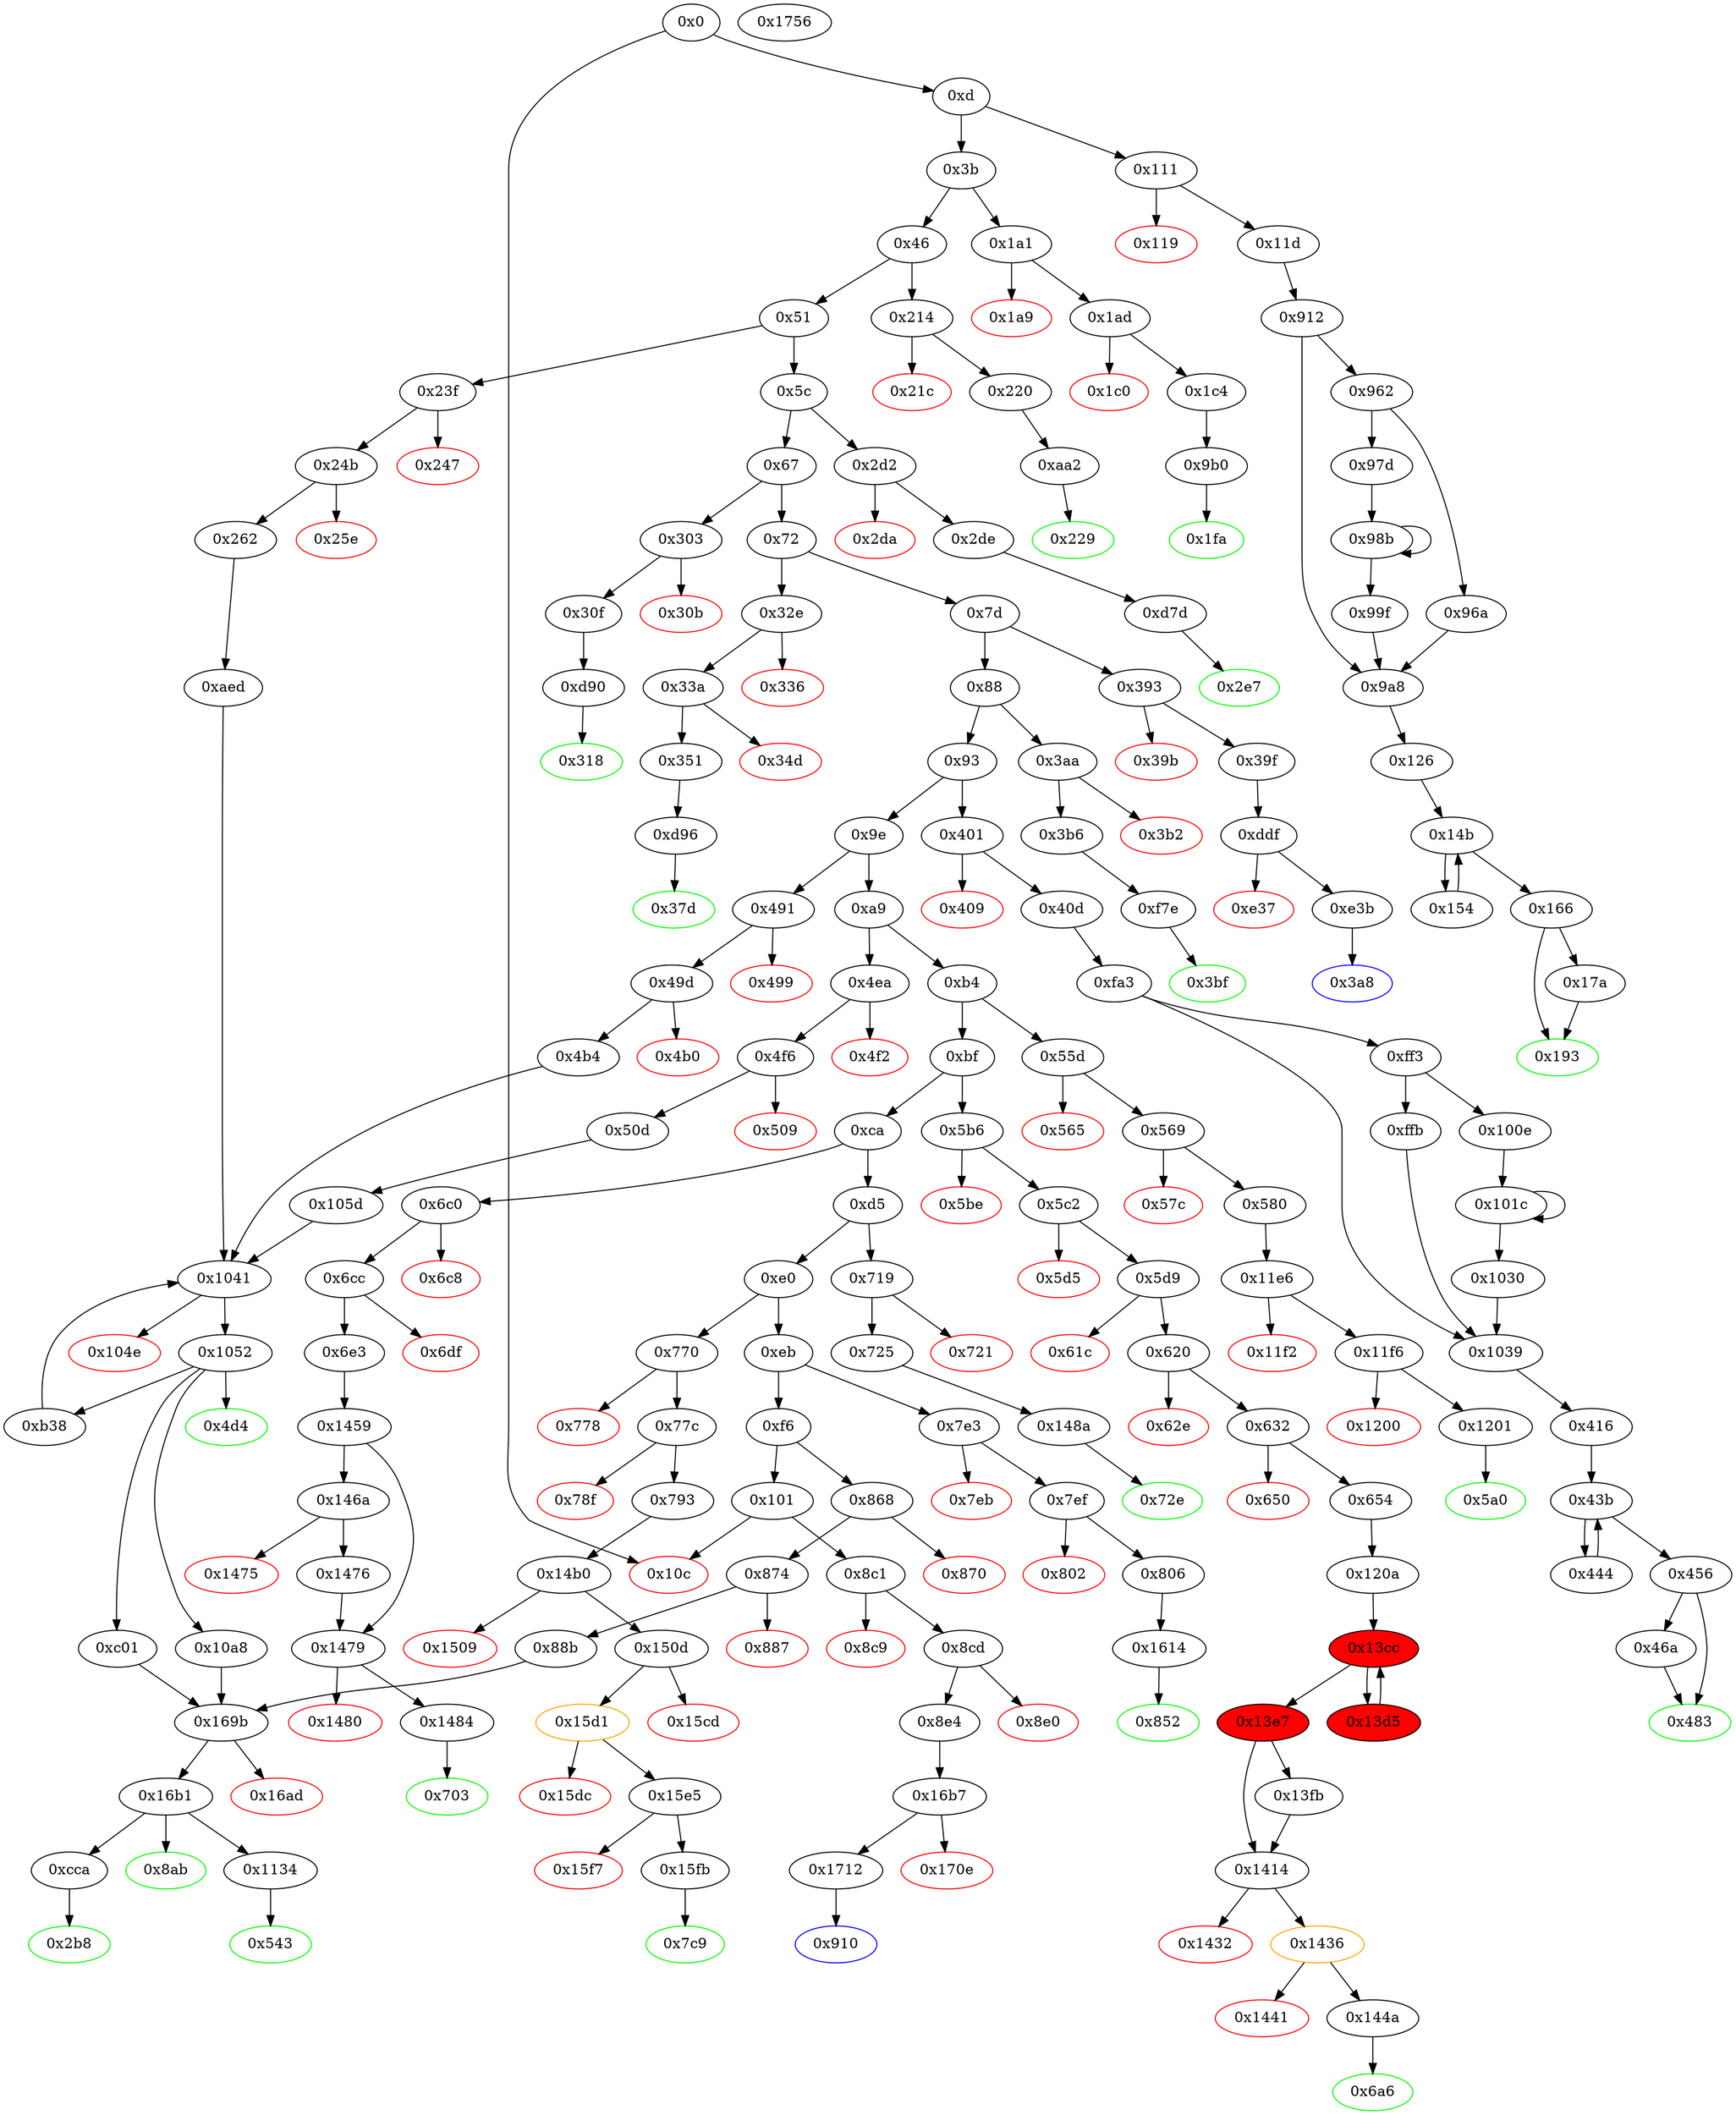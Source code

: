 digraph "" {
"0x409" [color=red, fillcolor=white, id="0x409", style=filled, tooltip="Block 0x409\n[0x409:0x40c]\n---\nPredecessors: [0x401]\nSuccessors: []\n---\n0x409 PUSH1 0x0\n0x40b DUP1\n0x40c REVERT\n---\n0x409: V287 = 0x0\n0x40c: REVERT 0x0 0x0\n---\nEntry stack: [V9, V284]\nStack pops: 0\nStack additions: []\nExit stack: [V9, V284]\n\nDef sites:\nV9: {0xd.0x2f}\nV284: {0x401.0x402}\n"];
"0x802" [color=red, fillcolor=white, id="0x802", style=filled, tooltip="Block 0x802\n[0x802:0x805]\n---\nPredecessors: [0x7ef]\nSuccessors: []\n---\n0x802 PUSH1 0x0\n0x804 DUP1\n0x805 REVERT\n---\n0x802: V595 = 0x0\n0x805: REVERT 0x0 0x0\n---\nEntry stack: [V9, 0x852, 0x4, V590]\nStack pops: 0\nStack additions: []\nExit stack: [V9, 0x852, 0x4, V590]\n\nDef sites:\nV9: {0xd.0x2f}\n0x852: {0x7ef.0x7f1}\n0x4: {0x7ef.0x7f4}\nV590: {0x7ef.0x7f8}\n"];
"0x5be" [color=red, fillcolor=white, id="0x5be", style=filled, tooltip="Block 0x5be\n[0x5be:0x5c1]\n---\nPredecessors: [0x5b6]\nSuccessors: []\n---\n0x5be PUSH1 0x0\n0x5c0 DUP1\n0x5c1 REVERT\n---\n0x5be: V424 = 0x0\n0x5c1: REVERT 0x0 0x0\n---\nEntry stack: [V9, V421]\nStack pops: 0\nStack additions: []\nExit stack: [V9, V421]\n\nDef sites:\nV9: {0xd.0x2f}\nV421: {0x5b6.0x5b7}\n"];
"0xff3" [fillcolor=white, id="0xff3", style=filled, tooltip="Block 0xff3\n[0xff3:0xffa]\n---\nPredecessors: [0xfa3]\nSuccessors: [0xffb, 0x100e]\n---\n0xff3 DUP1\n0xff4 PUSH1 0x1f\n0xff6 LT\n0xff7 PUSH2 0x100e\n0xffa JUMPI\n---\n0xff4: V1048 = 0x1f\n0xff6: V1049 = LT 0x1f V1045\n0xff7: V1050 = 0x100e\n0xffa: JUMPI 0x100e V1049\n---\nEntry stack: [V9, 0x416, V1030, 0x2, V1021, V1034, 0x2, V1045]\nStack pops: 1\nStack additions: [S0]\nExit stack: [V9, 0x416, V1030, 0x2, V1021, V1034, 0x2, V1045]\n\nDef sites:\nV9: {0xd.0x2f}\n0x416: {0x40d.0x40f}\nV1030: {0xfa3.0xfc8}\n0x2: {0xfa3.0xfa4}\nV1021: {0xfa3.0xfb8}\nV1034: {0xfa3.0xfd8}\n0x2: {0xfa3.0xfa4}\nV1045: {0xfa3.0xfec}\n"];
"0x97d" [fillcolor=white, id="0x97d", style=filled, tooltip="Block 0x97d\n[0x97d:0x98a]\n---\nPredecessors: [0x962]\nSuccessors: [0x98b]\n---\n0x97d JUMPDEST\n0x97e DUP3\n0x97f ADD\n0x980 SWAP2\n0x981 SWAP1\n0x982 PUSH1 0x0\n0x984 MSTORE\n0x985 PUSH1 0x20\n0x987 PUSH1 0x0\n0x989 SHA3\n0x98a SWAP1\n---\n0x97d: JUMPDEST \n0x97f: V711 = ADD V687 V698\n0x982: V712 = 0x0\n0x984: M[0x0] = 0x3\n0x985: V713 = 0x20\n0x987: V714 = 0x0\n0x989: V715 = SHA3 0x0 0x20\n---\nEntry stack: [V9, 0x126, V683, 0x3, V674, V687, 0x3, V698]\nStack pops: 3\nStack additions: [V711, V715, S2]\nExit stack: [V9, 0x126, V683, 0x3, V674, V711, V715, V687]\n\nDef sites:\nV9: {0xd.0x2f}\n0x126: {0x11d.0x11f}\nV683: {0x912.0x937}\n0x3: {0x912.0x913}\nV674: {0x912.0x927}\nV687: {0x912.0x947}\n0x3: {0x912.0x913}\nV698: {0x912.0x95b}\n"];
"0x491" [fillcolor=white, id="0x491", style=filled, tooltip="Block 0x491\n[0x491:0x498]\n---\nPredecessors: [0x9e]\nSuccessors: [0x499, 0x49d]\n---\n0x491 JUMPDEST\n0x492 CALLVALUE\n0x493 DUP1\n0x494 ISZERO\n0x495 PUSH2 0x49d\n0x498 JUMPI\n---\n0x491: JUMPDEST \n0x492: V331 = CALLVALUE\n0x494: V332 = ISZERO V331\n0x495: V333 = 0x49d\n0x498: JUMPI 0x49d V332\n---\nEntry stack: [V9]\nStack pops: 0\nStack additions: [V331]\nExit stack: [V9, V331]\n\nDef sites:\nV9: {0xd.0x2f}\n"];
"0x9e" [fillcolor=white, id="0x9e", style=filled, tooltip="Block 0x9e\n[0x9e:0xa8]\n---\nPredecessors: [0x93]\nSuccessors: [0xa9, 0x491]\n---\n0x9e DUP1\n0x9f PUSH4 0xa293d1e8\n0xa4 EQ\n0xa5 PUSH2 0x491\n0xa8 JUMPI\n---\n0x9f: V40 = 0xa293d1e8\n0xa4: V41 = EQ 0xa293d1e8 V9\n0xa5: V42 = 0x491\n0xa8: JUMPI 0x491 V41\n---\nEntry stack: [V9]\nStack pops: 1\nStack additions: [S0]\nExit stack: [V9]\n\nDef sites:\nV9: {0xd.0x2f}\n"];
"0x1475" [color=red, fillcolor=white, id="0x1475", style=filled, tooltip="Block 0x1475\n[0x1475:0x1475]\n---\nPredecessors: [0x146a]\nSuccessors: []\n---\n0x1475 INVALID\n---\n0x1475: INVALID \n---\nEntry stack: [V9, 0x703, V518, V521, V1285, V521, V518, V1285]\nStack pops: 0\nStack additions: []\nExit stack: [V9, 0x703, V518, V521, V1285, V521, V518, V1285]\n\nDef sites:\nV9: {0xd.0x2f}\n0x703: {0x6cc.0x6ce}\nV518: {0x6e3.0x6e9}\nV521: {0x6e3.0x6f3}\nV1285: {0x1459.0x145e}\nV521: {0x6e3.0x6f3}\nV518: {0x6e3.0x6e9}\nV1285: {0x1459.0x145e}\n"];
"0x17a" [fillcolor=white, id="0x17a", style=filled, tooltip="Block 0x17a\n[0x17a:0x192]\n---\nPredecessors: [0x166]\nSuccessors: [0x193]\n---\n0x17a DUP1\n0x17b DUP3\n0x17c SUB\n0x17d DUP1\n0x17e MLOAD\n0x17f PUSH1 0x1\n0x181 DUP4\n0x182 PUSH1 0x20\n0x184 SUB\n0x185 PUSH2 0x100\n0x188 EXP\n0x189 SUB\n0x18a NOT\n0x18b AND\n0x18c DUP2\n0x18d MSTORE\n0x18e PUSH1 0x20\n0x190 ADD\n0x191 SWAP2\n0x192 POP\n---\n0x17c: V103 = SUB V98 V100\n0x17e: V104 = M[V103]\n0x17f: V105 = 0x1\n0x182: V106 = 0x20\n0x184: V107 = SUB 0x20 V100\n0x185: V108 = 0x100\n0x188: V109 = EXP 0x100 V107\n0x189: V110 = SUB V109 0x1\n0x18a: V111 = NOT V110\n0x18b: V112 = AND V111 V104\n0x18d: M[V103] = V112\n0x18e: V113 = 0x20\n0x190: V114 = ADD 0x20 V103\n---\nEntry stack: [V9, 0x126, V683, V78, V78, V98, V100]\nStack pops: 2\nStack additions: [V114, S0]\nExit stack: [V9, 0x126, V683, V78, V78, V114, V100]\n\nDef sites:\nV9: {0xd.0x2f}\n0x126: {0x11d.0x11f}\nV683: {0x912.0x937}\nV78: {0x126.0x129}\nV78: {0x126.0x129}\nV98: {0x166.0x16f}\nV100: {0x166.0x173}\n"];
"0x1fa" [color=green, fillcolor=white, id="0x1fa", style=filled, tooltip="Block 0x1fa\n[0x1fa:0x213]\n---\nPredecessors: [0x9b0]\nSuccessors: []\n---\n0x1fa JUMPDEST\n0x1fb PUSH1 0x40\n0x1fd MLOAD\n0x1fe DUP1\n0x1ff DUP3\n0x200 ISZERO\n0x201 ISZERO\n0x202 ISZERO\n0x203 ISZERO\n0x204 DUP2\n0x205 MSTORE\n0x206 PUSH1 0x20\n0x208 ADD\n0x209 SWAP2\n0x20a POP\n0x20b POP\n0x20c PUSH1 0x40\n0x20e MLOAD\n0x20f DUP1\n0x210 SWAP2\n0x211 SUB\n0x212 SWAP1\n0x213 RETURN\n---\n0x1fa: JUMPDEST \n0x1fb: V141 = 0x40\n0x1fd: V142 = M[0x40]\n0x200: V143 = ISZERO 0x1\n0x201: V144 = ISZERO 0x0\n0x202: V145 = ISZERO 0x1\n0x203: V146 = ISZERO 0x0\n0x205: M[V142] = 0x1\n0x206: V147 = 0x20\n0x208: V148 = ADD 0x20 V142\n0x20c: V149 = 0x40\n0x20e: V150 = M[0x40]\n0x211: V151 = SUB V148 V150\n0x213: RETURN V150 V151\n---\nEntry stack: [V9, 0x1]\nStack pops: 1\nStack additions: []\nExit stack: [V9]\n\nDef sites:\nV9: {0xd.0x2f}\n0x1: {0x9b0.0xa99}\n"];
"0x7c9" [color=green, fillcolor=white, id="0x7c9", style=filled, tooltip="Block 0x7c9\n[0x7c9:0x7e2]\n---\nPredecessors: [0x15fb]\nSuccessors: []\n---\n0x7c9 JUMPDEST\n0x7ca PUSH1 0x40\n0x7cc MLOAD\n0x7cd DUP1\n0x7ce DUP3\n0x7cf ISZERO\n0x7d0 ISZERO\n0x7d1 ISZERO\n0x7d2 ISZERO\n0x7d3 DUP2\n0x7d4 MSTORE\n0x7d5 PUSH1 0x20\n0x7d7 ADD\n0x7d8 SWAP2\n0x7d9 POP\n0x7da POP\n0x7db PUSH1 0x40\n0x7dd MLOAD\n0x7de DUP1\n0x7df SWAP2\n0x7e0 SUB\n0x7e1 SWAP1\n0x7e2 RETURN\n---\n0x7c9: JUMPDEST \n0x7ca: V572 = 0x40\n0x7cc: V573 = M[0x40]\n0x7cf: V574 = ISZERO V1378\n0x7d0: V575 = ISZERO V574\n0x7d1: V576 = ISZERO V575\n0x7d2: V577 = ISZERO V576\n0x7d4: M[V573] = V577\n0x7d5: V578 = 0x20\n0x7d7: V579 = ADD 0x20 V573\n0x7db: V580 = 0x40\n0x7dd: V581 = M[0x40]\n0x7e0: V582 = SUB V579 V581\n0x7e2: RETURN V581 V582\n---\nEntry stack: [V9, V1378]\nStack pops: 1\nStack additions: []\nExit stack: [V9]\n\nDef sites:\nV9: {0xd.0x2f}\nV1378: {0x15fb.0x1601}\n"];
"0x88b" [fillcolor=white, id="0x88b", style=filled, tooltip="Block 0x88b\n[0x88b:0x8aa]\n---\nPredecessors: [0x874]\nSuccessors: [0x169b]\n---\n0x88b JUMPDEST\n0x88c DUP2\n0x88d ADD\n0x88e SWAP1\n0x88f DUP1\n0x890 DUP1\n0x891 CALLDATALOAD\n0x892 SWAP1\n0x893 PUSH1 0x20\n0x895 ADD\n0x896 SWAP1\n0x897 SWAP3\n0x898 SWAP2\n0x899 SWAP1\n0x89a DUP1\n0x89b CALLDATALOAD\n0x89c SWAP1\n0x89d PUSH1 0x20\n0x89f ADD\n0x8a0 SWAP1\n0x8a1 SWAP3\n0x8a2 SWAP2\n0x8a3 SWAP1\n0x8a4 POP\n0x8a5 POP\n0x8a6 POP\n0x8a7 PUSH2 0x169b\n0x8aa JUMP\n---\n0x88b: JUMPDEST \n0x88d: V628 = ADD 0x4 V622\n0x891: V629 = CALLDATALOAD 0x4\n0x893: V630 = 0x20\n0x895: V631 = ADD 0x20 0x4\n0x89b: V632 = CALLDATALOAD 0x24\n0x89d: V633 = 0x20\n0x89f: V634 = ADD 0x20 0x24\n0x8a7: V635 = 0x169b\n0x8aa: JUMP 0x169b\n---\nEntry stack: [V9, 0x8ab, 0x4, V622]\nStack pops: 2\nStack additions: [V629, V632]\nExit stack: [V9, 0x8ab, V629, V632]\n\nDef sites:\nV9: {0xd.0x2f}\n0x8ab: {0x874.0x876}\n0x4: {0x874.0x879}\nV622: {0x874.0x87d}\n"];
"0x120a" [fillcolor=white, id="0x120a", style=filled, tooltip="Block 0x120a\n[0x120a:0x13cb]\n---\nPredecessors: [0x654]\nSuccessors: [0x13cc]\n---\n0x120a JUMPDEST\n0x120b PUSH1 0x0\n0x120d DUP3\n0x120e PUSH1 0x7\n0x1210 PUSH1 0x0\n0x1212 CALLER\n0x1213 PUSH20 0xffffffffffffffffffffffffffffffffffffffff\n0x1228 AND\n0x1229 PUSH20 0xffffffffffffffffffffffffffffffffffffffff\n0x123e AND\n0x123f DUP2\n0x1240 MSTORE\n0x1241 PUSH1 0x20\n0x1243 ADD\n0x1244 SWAP1\n0x1245 DUP2\n0x1246 MSTORE\n0x1247 PUSH1 0x20\n0x1249 ADD\n0x124a PUSH1 0x0\n0x124c SHA3\n0x124d PUSH1 0x0\n0x124f DUP7\n0x1250 PUSH20 0xffffffffffffffffffffffffffffffffffffffff\n0x1265 AND\n0x1266 PUSH20 0xffffffffffffffffffffffffffffffffffffffff\n0x127b AND\n0x127c DUP2\n0x127d MSTORE\n0x127e PUSH1 0x20\n0x1280 ADD\n0x1281 SWAP1\n0x1282 DUP2\n0x1283 MSTORE\n0x1284 PUSH1 0x20\n0x1286 ADD\n0x1287 PUSH1 0x0\n0x1289 SHA3\n0x128a DUP2\n0x128b SWAP1\n0x128c SSTORE\n0x128d POP\n0x128e DUP4\n0x128f PUSH20 0xffffffffffffffffffffffffffffffffffffffff\n0x12a4 AND\n0x12a5 CALLER\n0x12a6 PUSH20 0xffffffffffffffffffffffffffffffffffffffff\n0x12bb AND\n0x12bc PUSH32 0x8c5be1e5ebec7d5bd14f71427d1e84f3dd0314c0f7b2291e5b200ac8c7c3b925\n0x12dd DUP6\n0x12de PUSH1 0x40\n0x12e0 MLOAD\n0x12e1 DUP1\n0x12e2 DUP3\n0x12e3 DUP2\n0x12e4 MSTORE\n0x12e5 PUSH1 0x20\n0x12e7 ADD\n0x12e8 SWAP2\n0x12e9 POP\n0x12ea POP\n0x12eb PUSH1 0x40\n0x12ed MLOAD\n0x12ee DUP1\n0x12ef SWAP2\n0x12f0 SUB\n0x12f1 SWAP1\n0x12f2 LOG3\n0x12f3 DUP4\n0x12f4 PUSH20 0xffffffffffffffffffffffffffffffffffffffff\n0x1309 AND\n0x130a PUSH4 0x8f4ffcb1\n0x130f CALLER\n0x1310 DUP6\n0x1311 ADDRESS\n0x1312 DUP7\n0x1313 PUSH1 0x40\n0x1315 MLOAD\n0x1316 DUP6\n0x1317 PUSH4 0xffffffff\n0x131c AND\n0x131d PUSH29 0x100000000000000000000000000000000000000000000000000000000\n0x133b MUL\n0x133c DUP2\n0x133d MSTORE\n0x133e PUSH1 0x4\n0x1340 ADD\n0x1341 DUP1\n0x1342 DUP6\n0x1343 PUSH20 0xffffffffffffffffffffffffffffffffffffffff\n0x1358 AND\n0x1359 PUSH20 0xffffffffffffffffffffffffffffffffffffffff\n0x136e AND\n0x136f DUP2\n0x1370 MSTORE\n0x1371 PUSH1 0x20\n0x1373 ADD\n0x1374 DUP5\n0x1375 DUP2\n0x1376 MSTORE\n0x1377 PUSH1 0x20\n0x1379 ADD\n0x137a DUP4\n0x137b PUSH20 0xffffffffffffffffffffffffffffffffffffffff\n0x1390 AND\n0x1391 PUSH20 0xffffffffffffffffffffffffffffffffffffffff\n0x13a6 AND\n0x13a7 DUP2\n0x13a8 MSTORE\n0x13a9 PUSH1 0x20\n0x13ab ADD\n0x13ac DUP1\n0x13ad PUSH1 0x20\n0x13af ADD\n0x13b0 DUP3\n0x13b1 DUP2\n0x13b2 SUB\n0x13b3 DUP3\n0x13b4 MSTORE\n0x13b5 DUP4\n0x13b6 DUP2\n0x13b7 DUP2\n0x13b8 MLOAD\n0x13b9 DUP2\n0x13ba MSTORE\n0x13bb PUSH1 0x20\n0x13bd ADD\n0x13be SWAP2\n0x13bf POP\n0x13c0 DUP1\n0x13c1 MLOAD\n0x13c2 SWAP1\n0x13c3 PUSH1 0x20\n0x13c5 ADD\n0x13c6 SWAP1\n0x13c7 DUP1\n0x13c8 DUP4\n0x13c9 DUP4\n0x13ca PUSH1 0x0\n---\n0x120a: JUMPDEST \n0x120b: V1163 = 0x0\n0x120e: V1164 = 0x7\n0x1210: V1165 = 0x0\n0x1212: V1166 = CALLER\n0x1213: V1167 = 0xffffffffffffffffffffffffffffffffffffffff\n0x1228: V1168 = AND 0xffffffffffffffffffffffffffffffffffffffff V1166\n0x1229: V1169 = 0xffffffffffffffffffffffffffffffffffffffff\n0x123e: V1170 = AND 0xffffffffffffffffffffffffffffffffffffffff V1168\n0x1240: M[0x0] = V1170\n0x1241: V1171 = 0x20\n0x1243: V1172 = ADD 0x20 0x0\n0x1246: M[0x20] = 0x7\n0x1247: V1173 = 0x20\n0x1249: V1174 = ADD 0x20 0x20\n0x124a: V1175 = 0x0\n0x124c: V1176 = SHA3 0x0 0x40\n0x124d: V1177 = 0x0\n0x1250: V1178 = 0xffffffffffffffffffffffffffffffffffffffff\n0x1265: V1179 = AND 0xffffffffffffffffffffffffffffffffffffffff V437\n0x1266: V1180 = 0xffffffffffffffffffffffffffffffffffffffff\n0x127b: V1181 = AND 0xffffffffffffffffffffffffffffffffffffffff V1179\n0x127d: M[0x0] = V1181\n0x127e: V1182 = 0x20\n0x1280: V1183 = ADD 0x20 0x0\n0x1283: M[0x20] = V1176\n0x1284: V1184 = 0x20\n0x1286: V1185 = ADD 0x20 0x20\n0x1287: V1186 = 0x0\n0x1289: V1187 = SHA3 0x0 0x40\n0x128c: S[V1187] = V440\n0x128f: V1188 = 0xffffffffffffffffffffffffffffffffffffffff\n0x12a4: V1189 = AND 0xffffffffffffffffffffffffffffffffffffffff V437\n0x12a5: V1190 = CALLER\n0x12a6: V1191 = 0xffffffffffffffffffffffffffffffffffffffff\n0x12bb: V1192 = AND 0xffffffffffffffffffffffffffffffffffffffff V1190\n0x12bc: V1193 = 0x8c5be1e5ebec7d5bd14f71427d1e84f3dd0314c0f7b2291e5b200ac8c7c3b925\n0x12de: V1194 = 0x40\n0x12e0: V1195 = M[0x40]\n0x12e4: M[V1195] = V440\n0x12e5: V1196 = 0x20\n0x12e7: V1197 = ADD 0x20 V1195\n0x12eb: V1198 = 0x40\n0x12ed: V1199 = M[0x40]\n0x12f0: V1200 = SUB V1197 V1199\n0x12f2: LOG V1199 V1200 0x8c5be1e5ebec7d5bd14f71427d1e84f3dd0314c0f7b2291e5b200ac8c7c3b925 V1192 V1189\n0x12f4: V1201 = 0xffffffffffffffffffffffffffffffffffffffff\n0x1309: V1202 = AND 0xffffffffffffffffffffffffffffffffffffffff V437\n0x130a: V1203 = 0x8f4ffcb1\n0x130f: V1204 = CALLER\n0x1311: V1205 = ADDRESS\n0x1313: V1206 = 0x40\n0x1315: V1207 = M[0x40]\n0x1317: V1208 = 0xffffffff\n0x131c: V1209 = AND 0xffffffff 0x8f4ffcb1\n0x131d: V1210 = 0x100000000000000000000000000000000000000000000000000000000\n0x133b: V1211 = MUL 0x100000000000000000000000000000000000000000000000000000000 0x8f4ffcb1\n0x133d: M[V1207] = 0x8f4ffcb100000000000000000000000000000000000000000000000000000000\n0x133e: V1212 = 0x4\n0x1340: V1213 = ADD 0x4 V1207\n0x1343: V1214 = 0xffffffffffffffffffffffffffffffffffffffff\n0x1358: V1215 = AND 0xffffffffffffffffffffffffffffffffffffffff V1204\n0x1359: V1216 = 0xffffffffffffffffffffffffffffffffffffffff\n0x136e: V1217 = AND 0xffffffffffffffffffffffffffffffffffffffff V1215\n0x1370: M[V1213] = V1217\n0x1371: V1218 = 0x20\n0x1373: V1219 = ADD 0x20 V1213\n0x1376: M[V1219] = V440\n0x1377: V1220 = 0x20\n0x1379: V1221 = ADD 0x20 V1219\n0x137b: V1222 = 0xffffffffffffffffffffffffffffffffffffffff\n0x1390: V1223 = AND 0xffffffffffffffffffffffffffffffffffffffff V1205\n0x1391: V1224 = 0xffffffffffffffffffffffffffffffffffffffff\n0x13a6: V1225 = AND 0xffffffffffffffffffffffffffffffffffffffff V1223\n0x13a8: M[V1221] = V1225\n0x13a9: V1226 = 0x20\n0x13ab: V1227 = ADD 0x20 V1221\n0x13ad: V1228 = 0x20\n0x13af: V1229 = ADD 0x20 V1227\n0x13b2: V1230 = SUB V1229 V1213\n0x13b4: M[V1227] = V1230\n0x13b8: V1231 = M[V479]\n0x13ba: M[V1229] = V1231\n0x13bb: V1232 = 0x20\n0x13bd: V1233 = ADD 0x20 V1229\n0x13c1: V1234 = M[V479]\n0x13c3: V1235 = 0x20\n0x13c5: V1236 = ADD 0x20 V479\n0x13ca: V1237 = 0x0\n---\nEntry stack: [V9, 0x6a6, V437, V440, V479]\nStack pops: 3\nStack additions: [S2, S1, S0, 0x0, V1202, 0x8f4ffcb1, V1204, S1, V1205, S0, V1213, V1227, V1233, V1236, V1234, V1234, V1233, V1236, 0x0]\nExit stack: [V9, 0x6a6, V437, V440, V479, 0x0, V1202, 0x8f4ffcb1, V1204, V440, V1205, V479, V1213, V1227, V1233, V1236, V1234, V1234, V1233, V1236, 0x0]\n\nDef sites:\nV9: {0xd.0x2f}\n0x6a6: {0x5c2.0x5c4}\nV437: {0x5d9.0x5f5}\nV440: {0x5d9.0x5ff}\nV479: {0x654.0x667}\n"];
"0x7eb" [color=red, fillcolor=white, id="0x7eb", style=filled, tooltip="Block 0x7eb\n[0x7eb:0x7ee]\n---\nPredecessors: [0x7e3]\nSuccessors: []\n---\n0x7eb PUSH1 0x0\n0x7ed DUP1\n0x7ee REVERT\n---\n0x7eb: V586 = 0x0\n0x7ee: REVERT 0x0 0x0\n---\nEntry stack: [V9, V583]\nStack pops: 0\nStack additions: []\nExit stack: [V9, V583]\n\nDef sites:\nV9: {0xd.0x2f}\nV583: {0x7e3.0x7e4}\n"];
"0x1a1" [fillcolor=white, id="0x1a1", style=filled, tooltip="Block 0x1a1\n[0x1a1:0x1a8]\n---\nPredecessors: [0x3b]\nSuccessors: [0x1a9, 0x1ad]\n---\n0x1a1 JUMPDEST\n0x1a2 CALLVALUE\n0x1a3 DUP1\n0x1a4 ISZERO\n0x1a5 PUSH2 0x1ad\n0x1a8 JUMPI\n---\n0x1a1: JUMPDEST \n0x1a2: V118 = CALLVALUE\n0x1a4: V119 = ISZERO V118\n0x1a5: V120 = 0x1ad\n0x1a8: JUMPI 0x1ad V119\n---\nEntry stack: [V9]\nStack pops: 0\nStack additions: [V118]\nExit stack: [V9, V118]\n\nDef sites:\nV9: {0xd.0x2f}\n"];
"0x887" [color=red, fillcolor=white, id="0x887", style=filled, tooltip="Block 0x887\n[0x887:0x88a]\n---\nPredecessors: [0x874]\nSuccessors: []\n---\n0x887 PUSH1 0x0\n0x889 DUP1\n0x88a REVERT\n---\n0x887: V627 = 0x0\n0x88a: REVERT 0x0 0x0\n---\nEntry stack: [V9, 0x8ab, 0x4, V622]\nStack pops: 0\nStack additions: []\nExit stack: [V9, 0x8ab, 0x4, V622]\n\nDef sites:\nV9: {0xd.0x2f}\n0x8ab: {0x874.0x876}\n0x4: {0x874.0x879}\nV622: {0x874.0x87d}\n"];
"0x2d2" [fillcolor=white, id="0x2d2", style=filled, tooltip="Block 0x2d2\n[0x2d2:0x2d9]\n---\nPredecessors: [0x5c]\nSuccessors: [0x2da, 0x2de]\n---\n0x2d2 JUMPDEST\n0x2d3 CALLVALUE\n0x2d4 DUP1\n0x2d5 ISZERO\n0x2d6 PUSH2 0x2de\n0x2d9 JUMPI\n---\n0x2d2: JUMPDEST \n0x2d3: V204 = CALLVALUE\n0x2d5: V205 = ISZERO V204\n0x2d6: V206 = 0x2de\n0x2d9: JUMPI 0x2de V205\n---\nEntry stack: [V9]\nStack pops: 0\nStack additions: [V204]\nExit stack: [V9, V204]\n\nDef sites:\nV9: {0xd.0x2f}\n"];
"0x1441" [color=red, fillcolor=white, id="0x1441", style=filled, tooltip="Block 0x1441\n[0x1441:0x1449]\n---\nPredecessors: [0x1436]\nSuccessors: []\n---\n0x1441 RETURNDATASIZE\n0x1442 PUSH1 0x0\n0x1444 DUP1\n0x1445 RETURNDATACOPY\n0x1446 RETURNDATASIZE\n0x1447 PUSH1 0x0\n0x1449 REVERT\n---\n0x1441: V1279 = RETURNDATASIZE\n0x1442: V1280 = 0x0\n0x1445: RETURNDATACOPY 0x0 0x0 V1279\n0x1446: V1281 = RETURNDATASIZE\n0x1447: V1282 = 0x0\n0x1449: REVERT 0x0 V1281\n---\nEntry stack: [V9, 0x6a6, V437, V440, V479, 0x0, V1202, 0x8f4ffcb1, S1, V1276]\nStack pops: 0\nStack additions: []\nExit stack: [V9, 0x6a6, V437, V440, V479, 0x0, V1202, 0x8f4ffcb1, S1, V1276]\n\nDef sites:\nV9: {0xd.0x2f}\n0x6a6: {0x5c2.0x5c4}\nV437: {0x5d9.0x5f5}\nV440: {0x5d9.0x5ff}\nV479: {0x654.0x667}\n0x0: {0x120a.0x120b}\nV1202: {0x120a.0x1309}\n0x8f4ffcb1: {0x120a.0x130a}\nS1: {0x13fb.0x1411, 0x13e7.0x13f0}\nV1276: {0x1436.0x143a}\n"];
"0xeb" [fillcolor=white, id="0xeb", style=filled, tooltip="Block 0xeb\n[0xeb:0xf5]\n---\nPredecessors: [0xe0]\nSuccessors: [0xf6, 0x7e3]\n---\n0xeb DUP1\n0xec PUSH4 0xdd62ed3e\n0xf1 EQ\n0xf2 PUSH2 0x7e3\n0xf5 JUMPI\n---\n0xec: V61 = 0xdd62ed3e\n0xf1: V62 = EQ 0xdd62ed3e V9\n0xf2: V63 = 0x7e3\n0xf5: JUMPI 0x7e3 V62\n---\nEntry stack: [V9]\nStack pops: 1\nStack additions: [S0]\nExit stack: [V9]\n\nDef sites:\nV9: {0xd.0x2f}\n"];
"0x33a" [fillcolor=white, id="0x33a", style=filled, tooltip="Block 0x33a\n[0x33a:0x34c]\n---\nPredecessors: [0x32e]\nSuccessors: [0x34d, 0x351]\n---\n0x33a JUMPDEST\n0x33b POP\n0x33c PUSH2 0x37d\n0x33f PUSH1 0x4\n0x341 DUP1\n0x342 CALLDATASIZE\n0x343 SUB\n0x344 PUSH1 0x20\n0x346 DUP2\n0x347 LT\n0x348 ISZERO\n0x349 PUSH2 0x351\n0x34c JUMPI\n---\n0x33a: JUMPDEST \n0x33c: V238 = 0x37d\n0x33f: V239 = 0x4\n0x342: V240 = CALLDATASIZE\n0x343: V241 = SUB V240 0x4\n0x344: V242 = 0x20\n0x347: V243 = LT V241 0x20\n0x348: V244 = ISZERO V243\n0x349: V245 = 0x351\n0x34c: JUMPI 0x351 V244\n---\nEntry stack: [V9, V234]\nStack pops: 1\nStack additions: [0x37d, 0x4, V241]\nExit stack: [V9, 0x37d, 0x4, V241]\n\nDef sites:\nV9: {0xd.0x2f}\nV234: {0x32e.0x32f}\n"];
"0x154" [fillcolor=white, id="0x154", style=filled, tooltip="Block 0x154\n[0x154:0x165]\n---\nPredecessors: [0x14b]\nSuccessors: [0x14b]\n---\n0x154 DUP1\n0x155 DUP3\n0x156 ADD\n0x157 MLOAD\n0x158 DUP2\n0x159 DUP5\n0x15a ADD\n0x15b MSTORE\n0x15c PUSH1 0x20\n0x15e DUP2\n0x15f ADD\n0x160 SWAP1\n0x161 POP\n0x162 PUSH2 0x14b\n0x165 JUMP\n---\n0x156: V92 = ADD V87 S0\n0x157: V93 = M[V92]\n0x15a: V94 = ADD V84 S0\n0x15b: M[V94] = V93\n0x15c: V95 = 0x20\n0x15f: V96 = ADD S0 0x20\n0x162: V97 = 0x14b\n0x165: JUMP 0x14b\n---\nEntry stack: [V9, 0x126, V683, V78, V78, V84, V87, V85, V85, V84, V87, S0]\nStack pops: 3\nStack additions: [S2, S1, V96]\nExit stack: [V9, 0x126, V683, V78, V78, V84, V87, V85, V85, V84, V87, V96]\n\nDef sites:\nV9: {0xd.0x2f}\n0x126: {0x11d.0x11f}\nV683: {0x912.0x937}\nV78: {0x126.0x129}\nV78: {0x126.0x129}\nV84: {0x126.0x13c}\nV87: {0x126.0x144}\nV85: {0x126.0x140}\nV85: {0x126.0x140}\nV84: {0x126.0x13c}\nV87: {0x126.0x144}\nS0: {0x154.0x15f, 0x126.0x149}\n"];
"0x2de" [fillcolor=white, id="0x2de", style=filled, tooltip="Block 0x2de\n[0x2de:0x2e6]\n---\nPredecessors: [0x2d2]\nSuccessors: [0xd7d]\n---\n0x2de JUMPDEST\n0x2df POP\n0x2e0 PUSH2 0x2e7\n0x2e3 PUSH2 0xd7d\n0x2e6 JUMP\n---\n0x2de: JUMPDEST \n0x2e0: V208 = 0x2e7\n0x2e3: V209 = 0xd7d\n0x2e6: JUMP 0xd7d\n---\nEntry stack: [V9, V204]\nStack pops: 1\nStack additions: [0x2e7]\nExit stack: [V9, 0x2e7]\n\nDef sites:\nV9: {0xd.0x2f}\nV204: {0x2d2.0x2d3}\n"];
"0x166" [fillcolor=white, id="0x166", style=filled, tooltip="Block 0x166\n[0x166:0x179]\n---\nPredecessors: [0x14b]\nSuccessors: [0x17a, 0x193]\n---\n0x166 JUMPDEST\n0x167 POP\n0x168 POP\n0x169 POP\n0x16a POP\n0x16b SWAP1\n0x16c POP\n0x16d SWAP1\n0x16e DUP2\n0x16f ADD\n0x170 SWAP1\n0x171 PUSH1 0x1f\n0x173 AND\n0x174 DUP1\n0x175 ISZERO\n0x176 PUSH2 0x193\n0x179 JUMPI\n---\n0x166: JUMPDEST \n0x16f: V98 = ADD V85 V84\n0x171: V99 = 0x1f\n0x173: V100 = AND 0x1f V85\n0x175: V101 = ISZERO V100\n0x176: V102 = 0x193\n0x179: JUMPI 0x193 V101\n---\nEntry stack: [V9, 0x126, V683, V78, V78, V84, V87, V85, V85, V84, V87, S0]\nStack pops: 7\nStack additions: [V98, V100]\nExit stack: [V9, 0x126, V683, V78, V78, V98, V100]\n\nDef sites:\nV9: {0xd.0x2f}\n0x126: {0x11d.0x11f}\nV683: {0x912.0x937}\nV78: {0x126.0x129}\nV78: {0x126.0x129}\nV84: {0x126.0x13c}\nV87: {0x126.0x144}\nV85: {0x126.0x140}\nV85: {0x126.0x140}\nV84: {0x126.0x13c}\nV87: {0x126.0x144}\nS0: {0x154.0x15f, 0x126.0x149}\n"];
"0x16b1" [fillcolor=white, id="0x16b1", style=filled, tooltip="Block 0x16b1\n[0x16b1:0x16b6]\n---\nPredecessors: [0x169b]\nSuccessors: [0x8ab, 0xcca, 0x1134]\n---\n0x16b1 JUMPDEST\n0x16b2 SWAP3\n0x16b3 SWAP2\n0x16b4 POP\n0x16b5 POP\n0x16b6 JUMP\n---\n0x16b1: JUMPDEST \n0x16b6: JUMP {0x8ab, 0xcca, 0x1134}\n---\nEntry stack: [V9, S8, S7, S6, S5, S4, {0x8ab, 0xcca, 0x1134}, S2, S1, V1407]\nStack pops: 4\nStack additions: [S0]\nExit stack: [V9, S8, S7, S6, S5, S4, V1407]\n\nDef sites:\nV9: {0xd.0x2f}\nS8: {0x24b.0x24d, 0xd.0x2f}\nS7: {0x262.0x27e, 0x4f6.0x4f8}\nS6: {0x262.0x29e, 0x50d.0x529}\nS5: {0x262.0x2a8, 0x50d.0x533}\nS4: {0xd.0x2f, 0x105d.0x105e, 0xaed.0xaee}\n{0x8ab, 0xcca, 0x1134}: {0xc01.0xc82, 0x10a8.0x10ec, 0x874.0x876}\nS2: {0xc01.0xcc4, 0x10a8.0x112e, 0x88b.0x891}\nS1: {0x88b.0x89b, 0x262.0x2a8, 0x50d.0x533}\nV1407: {0x169b.0x16a0}\n"];
"0x793" [fillcolor=white, id="0x793", style=filled, tooltip="Block 0x793\n[0x793:0x7c8]\n---\nPredecessors: [0x77c]\nSuccessors: [0x14b0]\n---\n0x793 JUMPDEST\n0x794 DUP2\n0x795 ADD\n0x796 SWAP1\n0x797 DUP1\n0x798 DUP1\n0x799 CALLDATALOAD\n0x79a PUSH20 0xffffffffffffffffffffffffffffffffffffffff\n0x7af AND\n0x7b0 SWAP1\n0x7b1 PUSH1 0x20\n0x7b3 ADD\n0x7b4 SWAP1\n0x7b5 SWAP3\n0x7b6 SWAP2\n0x7b7 SWAP1\n0x7b8 DUP1\n0x7b9 CALLDATALOAD\n0x7ba SWAP1\n0x7bb PUSH1 0x20\n0x7bd ADD\n0x7be SWAP1\n0x7bf SWAP3\n0x7c0 SWAP2\n0x7c1 SWAP1\n0x7c2 POP\n0x7c3 POP\n0x7c4 POP\n0x7c5 PUSH2 0x14b0\n0x7c8 JUMP\n---\n0x793: JUMPDEST \n0x795: V562 = ADD 0x4 V556\n0x799: V563 = CALLDATALOAD 0x4\n0x79a: V564 = 0xffffffffffffffffffffffffffffffffffffffff\n0x7af: V565 = AND 0xffffffffffffffffffffffffffffffffffffffff V563\n0x7b1: V566 = 0x20\n0x7b3: V567 = ADD 0x20 0x4\n0x7b9: V568 = CALLDATALOAD 0x24\n0x7bb: V569 = 0x20\n0x7bd: V570 = ADD 0x20 0x24\n0x7c5: V571 = 0x14b0\n0x7c8: JUMP 0x14b0\n---\nEntry stack: [V9, 0x7c9, 0x4, V556]\nStack pops: 2\nStack additions: [V565, V568]\nExit stack: [V9, 0x7c9, V565, V568]\n\nDef sites:\nV9: {0xd.0x2f}\n0x7c9: {0x77c.0x77e}\n0x4: {0x77c.0x781}\nV556: {0x77c.0x785}\n"];
"0x565" [color=red, fillcolor=white, id="0x565", style=filled, tooltip="Block 0x565\n[0x565:0x568]\n---\nPredecessors: [0x55d]\nSuccessors: []\n---\n0x565 PUSH1 0x0\n0x567 DUP1\n0x568 REVERT\n---\n0x565: V396 = 0x0\n0x568: REVERT 0x0 0x0\n---\nEntry stack: [V9, V393]\nStack pops: 0\nStack additions: []\nExit stack: [V9, V393]\n\nDef sites:\nV9: {0xd.0x2f}\nV393: {0x55d.0x55e}\n"];
"0x6c8" [color=red, fillcolor=white, id="0x6c8", style=filled, tooltip="Block 0x6c8\n[0x6c8:0x6cb]\n---\nPredecessors: [0x6c0]\nSuccessors: []\n---\n0x6c8 PUSH1 0x0\n0x6ca DUP1\n0x6cb REVERT\n---\n0x6c8: V507 = 0x0\n0x6cb: REVERT 0x0 0x0\n---\nEntry stack: [V9, V504]\nStack pops: 0\nStack additions: []\nExit stack: [V9, V504]\n\nDef sites:\nV9: {0xd.0x2f}\nV504: {0x6c0.0x6c1}\n"];
"0x13e7" [fillcolor=red, id="0x13e7", style=filled, tooltip="Block 0x13e7\n[0x13e7:0x13fa]\n---\nPredecessors: [0x13cc]\nSuccessors: [0x13fb, 0x1414]\n---\n0x13e7 JUMPDEST\n0x13e8 POP\n0x13e9 POP\n0x13ea POP\n0x13eb POP\n0x13ec SWAP1\n0x13ed POP\n0x13ee SWAP1\n0x13ef DUP2\n0x13f0 ADD\n0x13f1 SWAP1\n0x13f2 PUSH1 0x1f\n0x13f4 AND\n0x13f5 DUP1\n0x13f6 ISZERO\n0x13f7 PUSH2 0x1414\n0x13fa JUMPI\n---\n0x13e7: JUMPDEST \n0x13f0: V1247 = ADD V1234 V1233\n0x13f2: V1248 = 0x1f\n0x13f4: V1249 = AND 0x1f V1234\n0x13f6: V1250 = ISZERO V1249\n0x13f7: V1251 = 0x1414\n0x13fa: JUMPI 0x1414 V1250\n---\nEntry stack: [V9, 0x6a6, V437, V440, V479, 0x0, V1202, 0x8f4ffcb1, V1204, V440, V1205, V479, V1213, V1227, V1233, V1236, V1234, V1234, V1233, V1236, S0]\nStack pops: 7\nStack additions: [V1247, V1249]\nExit stack: [V9, 0x6a6, V437, V440, V479, 0x0, V1202, 0x8f4ffcb1, V1204, V440, V1205, V479, V1213, V1227, V1247, V1249]\n\nDef sites:\nV9: {0xd.0x2f}\n0x6a6: {0x5c2.0x5c4}\nV437: {0x5d9.0x5f5}\nV440: {0x5d9.0x5ff}\nV479: {0x654.0x667}\n0x0: {0x120a.0x120b}\nV1202: {0x120a.0x1309}\n0x8f4ffcb1: {0x120a.0x130a}\nV1204: {0x120a.0x130f}\nV440: {0x5d9.0x5ff}\nV1205: {0x120a.0x1311}\nV479: {0x654.0x667}\nV1213: {0x120a.0x1340}\nV1227: {0x120a.0x13ab}\nV1233: {0x120a.0x13bd}\nV1236: {0x120a.0x13c5}\nV1234: {0x120a.0x13c1}\nV1234: {0x120a.0x13c1}\nV1233: {0x120a.0x13bd}\nV1236: {0x120a.0x13c5}\nS0: {0x120a.0x13ca, 0x13d5.0x13e0}\n"];
"0x6e3" [fillcolor=white, id="0x6e3", style=filled, tooltip="Block 0x6e3\n[0x6e3:0x702]\n---\nPredecessors: [0x6cc]\nSuccessors: [0x1459]\n---\n0x6e3 JUMPDEST\n0x6e4 DUP2\n0x6e5 ADD\n0x6e6 SWAP1\n0x6e7 DUP1\n0x6e8 DUP1\n0x6e9 CALLDATALOAD\n0x6ea SWAP1\n0x6eb PUSH1 0x20\n0x6ed ADD\n0x6ee SWAP1\n0x6ef SWAP3\n0x6f0 SWAP2\n0x6f1 SWAP1\n0x6f2 DUP1\n0x6f3 CALLDATALOAD\n0x6f4 SWAP1\n0x6f5 PUSH1 0x20\n0x6f7 ADD\n0x6f8 SWAP1\n0x6f9 SWAP3\n0x6fa SWAP2\n0x6fb SWAP1\n0x6fc POP\n0x6fd POP\n0x6fe POP\n0x6ff PUSH2 0x1459\n0x702 JUMP\n---\n0x6e3: JUMPDEST \n0x6e5: V517 = ADD 0x4 V511\n0x6e9: V518 = CALLDATALOAD 0x4\n0x6eb: V519 = 0x20\n0x6ed: V520 = ADD 0x20 0x4\n0x6f3: V521 = CALLDATALOAD 0x24\n0x6f5: V522 = 0x20\n0x6f7: V523 = ADD 0x20 0x24\n0x6ff: V524 = 0x1459\n0x702: JUMP 0x1459\n---\nEntry stack: [V9, 0x703, 0x4, V511]\nStack pops: 2\nStack additions: [V518, V521]\nExit stack: [V9, 0x703, V518, V521]\n\nDef sites:\nV9: {0xd.0x2f}\n0x703: {0x6cc.0x6ce}\n0x4: {0x6cc.0x6d1}\nV511: {0x6cc.0x6d5}\n"];
"0x11e6" [fillcolor=white, id="0x11e6", style=filled, tooltip="Block 0x11e6\n[0x11e6:0x11f1]\n---\nPredecessors: [0x580]\nSuccessors: [0x11f2, 0x11f6]\n---\n0x11e6 JUMPDEST\n0x11e7 PUSH1 0x0\n0x11e9 DUP1\n0x11ea DUP3\n0x11eb GT\n0x11ec ISZERO\n0x11ed ISZERO\n0x11ee PUSH2 0x11f6\n0x11f1 JUMPI\n---\n0x11e6: JUMPDEST \n0x11e7: V1153 = 0x0\n0x11eb: V1154 = GT V410 0x0\n0x11ec: V1155 = ISZERO V1154\n0x11ed: V1156 = ISZERO V1155\n0x11ee: V1157 = 0x11f6\n0x11f1: JUMPI 0x11f6 V1156\n---\nEntry stack: [V9, 0x5a0, V407, V410]\nStack pops: 1\nStack additions: [S0, 0x0]\nExit stack: [V9, 0x5a0, V407, V410, 0x0]\n\nDef sites:\nV9: {0xd.0x2f}\n0x5a0: {0x569.0x56b}\nV407: {0x580.0x586}\nV410: {0x580.0x590}\n"];
"0x9a8" [fillcolor=white, id="0x9a8", style=filled, tooltip="Block 0x9a8\n[0x9a8:0x9af]\n---\nPredecessors: [0x912, 0x96a, 0x99f]\nSuccessors: [0x126]\n---\n0x9a8 JUMPDEST\n0x9a9 POP\n0x9aa POP\n0x9ab POP\n0x9ac POP\n0x9ad POP\n0x9ae DUP2\n0x9af JUMP\n---\n0x9a8: JUMPDEST \n0x9af: JUMP 0x126\n---\nEntry stack: [V9, 0x126, V683, 0x3, V674, S2, S1, S0]\nStack pops: 7\nStack additions: [S6, S5]\nExit stack: [V9, 0x126, V683]\n\nDef sites:\nV9: {0xd.0x2f}\n0x126: {0x11d.0x11f}\nV683: {0x912.0x937}\n0x3: {0x912.0x913}\nV674: {0x912.0x927}\nS2: {0x912.0x947, 0x96a.0x977, 0x99f.0x9a6}\nS1: {0x98b.0x993, 0x912.0x913}\nS0: {0x912.0x95b, 0x97d.0x97f}\n"];
"0x93" [fillcolor=white, id="0x93", style=filled, tooltip="Block 0x93\n[0x93:0x9d]\n---\nPredecessors: [0x88]\nSuccessors: [0x9e, 0x401]\n---\n0x93 DUP1\n0x94 PUSH4 0x95d89b41\n0x99 EQ\n0x9a PUSH2 0x401\n0x9d JUMPI\n---\n0x94: V37 = 0x95d89b41\n0x99: V38 = EQ 0x95d89b41 V9\n0x9a: V39 = 0x401\n0x9d: JUMPI 0x401 V38\n---\nEntry stack: [V9]\nStack pops: 1\nStack additions: [S0]\nExit stack: [V9]\n\nDef sites:\nV9: {0xd.0x2f}\n"];
"0x962" [fillcolor=white, id="0x962", style=filled, tooltip="Block 0x962\n[0x962:0x969]\n---\nPredecessors: [0x912]\nSuccessors: [0x96a, 0x97d]\n---\n0x962 DUP1\n0x963 PUSH1 0x1f\n0x965 LT\n0x966 PUSH2 0x97d\n0x969 JUMPI\n---\n0x963: V701 = 0x1f\n0x965: V702 = LT 0x1f V698\n0x966: V703 = 0x97d\n0x969: JUMPI 0x97d V702\n---\nEntry stack: [V9, 0x126, V683, 0x3, V674, V687, 0x3, V698]\nStack pops: 1\nStack additions: [S0]\nExit stack: [V9, 0x126, V683, 0x3, V674, V687, 0x3, V698]\n\nDef sites:\nV9: {0xd.0x2f}\n0x126: {0x11d.0x11f}\nV683: {0x912.0x937}\n0x3: {0x912.0x913}\nV674: {0x912.0x927}\nV687: {0x912.0x947}\n0x3: {0x912.0x913}\nV698: {0x912.0x95b}\n"];
"0x1614" [fillcolor=white, id="0x1614", style=filled, tooltip="Block 0x1614\n[0x1614:0x169a]\n---\nPredecessors: [0x806]\nSuccessors: [0x852]\n---\n0x1614 JUMPDEST\n0x1615 PUSH1 0x0\n0x1617 PUSH1 0x7\n0x1619 PUSH1 0x0\n0x161b DUP5\n0x161c PUSH20 0xffffffffffffffffffffffffffffffffffffffff\n0x1631 AND\n0x1632 PUSH20 0xffffffffffffffffffffffffffffffffffffffff\n0x1647 AND\n0x1648 DUP2\n0x1649 MSTORE\n0x164a PUSH1 0x20\n0x164c ADD\n0x164d SWAP1\n0x164e DUP2\n0x164f MSTORE\n0x1650 PUSH1 0x20\n0x1652 ADD\n0x1653 PUSH1 0x0\n0x1655 SHA3\n0x1656 PUSH1 0x0\n0x1658 DUP4\n0x1659 PUSH20 0xffffffffffffffffffffffffffffffffffffffff\n0x166e AND\n0x166f PUSH20 0xffffffffffffffffffffffffffffffffffffffff\n0x1684 AND\n0x1685 DUP2\n0x1686 MSTORE\n0x1687 PUSH1 0x20\n0x1689 ADD\n0x168a SWAP1\n0x168b DUP2\n0x168c MSTORE\n0x168d PUSH1 0x20\n0x168f ADD\n0x1690 PUSH1 0x0\n0x1692 SHA3\n0x1693 SLOAD\n0x1694 SWAP1\n0x1695 POP\n0x1696 SWAP3\n0x1697 SWAP2\n0x1698 POP\n0x1699 POP\n0x169a JUMP\n---\n0x1614: JUMPDEST \n0x1615: V1381 = 0x0\n0x1617: V1382 = 0x7\n0x1619: V1383 = 0x0\n0x161c: V1384 = 0xffffffffffffffffffffffffffffffffffffffff\n0x1631: V1385 = AND 0xffffffffffffffffffffffffffffffffffffffff V599\n0x1632: V1386 = 0xffffffffffffffffffffffffffffffffffffffff\n0x1647: V1387 = AND 0xffffffffffffffffffffffffffffffffffffffff V1385\n0x1649: M[0x0] = V1387\n0x164a: V1388 = 0x20\n0x164c: V1389 = ADD 0x20 0x0\n0x164f: M[0x20] = 0x7\n0x1650: V1390 = 0x20\n0x1652: V1391 = ADD 0x20 0x20\n0x1653: V1392 = 0x0\n0x1655: V1393 = SHA3 0x0 0x40\n0x1656: V1394 = 0x0\n0x1659: V1395 = 0xffffffffffffffffffffffffffffffffffffffff\n0x166e: V1396 = AND 0xffffffffffffffffffffffffffffffffffffffff V604\n0x166f: V1397 = 0xffffffffffffffffffffffffffffffffffffffff\n0x1684: V1398 = AND 0xffffffffffffffffffffffffffffffffffffffff V1396\n0x1686: M[0x0] = V1398\n0x1687: V1399 = 0x20\n0x1689: V1400 = ADD 0x20 0x0\n0x168c: M[0x20] = V1393\n0x168d: V1401 = 0x20\n0x168f: V1402 = ADD 0x20 0x20\n0x1690: V1403 = 0x0\n0x1692: V1404 = SHA3 0x0 0x40\n0x1693: V1405 = S[V1404]\n0x169a: JUMP 0x852\n---\nEntry stack: [V9, 0x852, V599, V604]\nStack pops: 3\nStack additions: [V1405]\nExit stack: [V9, V1405]\n\nDef sites:\nV9: {0xd.0x2f}\n0x852: {0x7ef.0x7f1}\nV599: {0x806.0x822}\nV604: {0x806.0x842}\n"];
"0xaed" [fillcolor=white, id="0xaed", style=filled, tooltip="Block 0xaed\n[0xaed:0xb37]\n---\nPredecessors: [0x262]\nSuccessors: [0x1041]\n---\n0xaed JUMPDEST\n0xaee PUSH1 0x0\n0xaf0 PUSH2 0xb38\n0xaf3 PUSH1 0x6\n0xaf5 PUSH1 0x0\n0xaf7 DUP7\n0xaf8 PUSH20 0xffffffffffffffffffffffffffffffffffffffff\n0xb0d AND\n0xb0e PUSH20 0xffffffffffffffffffffffffffffffffffffffff\n0xb23 AND\n0xb24 DUP2\n0xb25 MSTORE\n0xb26 PUSH1 0x20\n0xb28 ADD\n0xb29 SWAP1\n0xb2a DUP2\n0xb2b MSTORE\n0xb2c PUSH1 0x20\n0xb2e ADD\n0xb2f PUSH1 0x0\n0xb31 SHA3\n0xb32 SLOAD\n0xb33 DUP4\n0xb34 PUSH2 0x1041\n0xb37 JUMP\n---\n0xaed: JUMPDEST \n0xaee: V783 = 0x0\n0xaf0: V784 = 0xb38\n0xaf3: V785 = 0x6\n0xaf5: V786 = 0x0\n0xaf8: V787 = 0xffffffffffffffffffffffffffffffffffffffff\n0xb0d: V788 = AND 0xffffffffffffffffffffffffffffffffffffffff V181\n0xb0e: V789 = 0xffffffffffffffffffffffffffffffffffffffff\n0xb23: V790 = AND 0xffffffffffffffffffffffffffffffffffffffff V788\n0xb25: M[0x0] = V790\n0xb26: V791 = 0x20\n0xb28: V792 = ADD 0x20 0x0\n0xb2b: M[0x20] = 0x6\n0xb2c: V793 = 0x20\n0xb2e: V794 = ADD 0x20 0x20\n0xb2f: V795 = 0x0\n0xb31: V796 = SHA3 0x0 0x40\n0xb32: V797 = S[V796]\n0xb34: V798 = 0x1041\n0xb37: JUMP 0x1041\n---\nEntry stack: [V9, 0x2b8, V181, V186, V189]\nStack pops: 3\nStack additions: [S2, S1, S0, 0x0, 0xb38, V797, S0]\nExit stack: [V9, 0x2b8, V181, V186, V189, 0x0, 0xb38, V797, V189]\n\nDef sites:\nV9: {0xd.0x2f}\n0x2b8: {0x24b.0x24d}\nV181: {0x262.0x27e}\nV186: {0x262.0x29e}\nV189: {0x262.0x2a8}\n"];
"0x21c" [color=red, fillcolor=white, id="0x21c", style=filled, tooltip="Block 0x21c\n[0x21c:0x21f]\n---\nPredecessors: [0x214]\nSuccessors: []\n---\n0x21c PUSH1 0x0\n0x21e DUP1\n0x21f REVERT\n---\n0x21c: V155 = 0x0\n0x21f: REVERT 0x0 0x0\n---\nEntry stack: [V9, V152]\nStack pops: 0\nStack additions: []\nExit stack: [V9, V152]\n\nDef sites:\nV9: {0xd.0x2f}\nV152: {0x214.0x215}\n"];
"0x580" [fillcolor=white, id="0x580", style=filled, tooltip="Block 0x580\n[0x580:0x59f]\n---\nPredecessors: [0x569]\nSuccessors: [0x11e6]\n---\n0x580 JUMPDEST\n0x581 DUP2\n0x582 ADD\n0x583 SWAP1\n0x584 DUP1\n0x585 DUP1\n0x586 CALLDATALOAD\n0x587 SWAP1\n0x588 PUSH1 0x20\n0x58a ADD\n0x58b SWAP1\n0x58c SWAP3\n0x58d SWAP2\n0x58e SWAP1\n0x58f DUP1\n0x590 CALLDATALOAD\n0x591 SWAP1\n0x592 PUSH1 0x20\n0x594 ADD\n0x595 SWAP1\n0x596 SWAP3\n0x597 SWAP2\n0x598 SWAP1\n0x599 POP\n0x59a POP\n0x59b POP\n0x59c PUSH2 0x11e6\n0x59f JUMP\n---\n0x580: JUMPDEST \n0x582: V406 = ADD 0x4 V400\n0x586: V407 = CALLDATALOAD 0x4\n0x588: V408 = 0x20\n0x58a: V409 = ADD 0x20 0x4\n0x590: V410 = CALLDATALOAD 0x24\n0x592: V411 = 0x20\n0x594: V412 = ADD 0x20 0x24\n0x59c: V413 = 0x11e6\n0x59f: JUMP 0x11e6\n---\nEntry stack: [V9, 0x5a0, 0x4, V400]\nStack pops: 2\nStack additions: [V407, V410]\nExit stack: [V9, 0x5a0, V407, V410]\n\nDef sites:\nV9: {0xd.0x2f}\n0x5a0: {0x569.0x56b}\n0x4: {0x569.0x56e}\nV400: {0x569.0x572}\n"];
"0x39b" [color=red, fillcolor=white, id="0x39b", style=filled, tooltip="Block 0x39b\n[0x39b:0x39e]\n---\nPredecessors: [0x393]\nSuccessors: []\n---\n0x39b PUSH1 0x0\n0x39d DUP1\n0x39e REVERT\n---\n0x39b: V264 = 0x0\n0x39e: REVERT 0x0 0x0\n---\nEntry stack: [V9, V261]\nStack pops: 0\nStack additions: []\nExit stack: [V9, V261]\n\nDef sites:\nV9: {0xd.0x2f}\nV261: {0x393.0x394}\n"];
"0x104e" [color=red, fillcolor=white, id="0x104e", style=filled, tooltip="Block 0x104e\n[0x104e:0x1051]\n---\nPredecessors: [0x1041]\nSuccessors: []\n---\n0x104e PUSH1 0x0\n0x1050 DUP1\n0x1051 REVERT\n---\n0x104e: V1080 = 0x0\n0x1051: REVERT 0x0 0x0\n---\nEntry stack: [V9, S8, S7, S6, S5, S4, {0x4d4, 0xb38, 0xc01, 0x10a8}, S2, S1, 0x0]\nStack pops: 0\nStack additions: []\nExit stack: [V9, S8, S7, S6, S5, S4, {0x4d4, 0xb38, 0xc01, 0x10a8}, S2, S1, 0x0]\n\nDef sites:\nV9: {0xd.0x2f}\nS8: {0x24b.0x24d, 0xd.0x2f}\nS7: {0x262.0x27e, 0x4f6.0x4f8}\nS6: {0x262.0x29e, 0x50d.0x529}\nS5: {0x262.0x2a8, 0x50d.0x533}\nS4: {0x105d.0x105e, 0xd.0x2f, 0xaed.0xaee}\n{0x4d4, 0xb38, 0xc01, 0x10a8}: {0xb38.0xb7c, 0x49d.0x49f, 0xaed.0xaf0, 0x105d.0x1060}\nS2: {0xb38.0xbfb, 0xaed.0xb32, 0x4b4.0x4ba, 0x105d.0x10a2}\nS1: {0x262.0x2a8, 0x50d.0x533, 0x4b4.0x4c4}\n0x0: {0x1041.0x1042}\n"];
"0x3aa" [fillcolor=white, id="0x3aa", style=filled, tooltip="Block 0x3aa\n[0x3aa:0x3b1]\n---\nPredecessors: [0x88]\nSuccessors: [0x3b2, 0x3b6]\n---\n0x3aa JUMPDEST\n0x3ab CALLVALUE\n0x3ac DUP1\n0x3ad ISZERO\n0x3ae PUSH2 0x3b6\n0x3b1 JUMPI\n---\n0x3aa: JUMPDEST \n0x3ab: V267 = CALLVALUE\n0x3ad: V268 = ISZERO V267\n0x3ae: V269 = 0x3b6\n0x3b1: JUMPI 0x3b6 V268\n---\nEntry stack: [V9]\nStack pops: 0\nStack additions: [V267]\nExit stack: [V9, V267]\n\nDef sites:\nV9: {0xd.0x2f}\n"];
"0x262" [fillcolor=white, id="0x262", style=filled, tooltip="Block 0x262\n[0x262:0x2b7]\n---\nPredecessors: [0x24b]\nSuccessors: [0xaed]\n---\n0x262 JUMPDEST\n0x263 DUP2\n0x264 ADD\n0x265 SWAP1\n0x266 DUP1\n0x267 DUP1\n0x268 CALLDATALOAD\n0x269 PUSH20 0xffffffffffffffffffffffffffffffffffffffff\n0x27e AND\n0x27f SWAP1\n0x280 PUSH1 0x20\n0x282 ADD\n0x283 SWAP1\n0x284 SWAP3\n0x285 SWAP2\n0x286 SWAP1\n0x287 DUP1\n0x288 CALLDATALOAD\n0x289 PUSH20 0xffffffffffffffffffffffffffffffffffffffff\n0x29e AND\n0x29f SWAP1\n0x2a0 PUSH1 0x20\n0x2a2 ADD\n0x2a3 SWAP1\n0x2a4 SWAP3\n0x2a5 SWAP2\n0x2a6 SWAP1\n0x2a7 DUP1\n0x2a8 CALLDATALOAD\n0x2a9 SWAP1\n0x2aa PUSH1 0x20\n0x2ac ADD\n0x2ad SWAP1\n0x2ae SWAP3\n0x2af SWAP2\n0x2b0 SWAP1\n0x2b1 POP\n0x2b2 POP\n0x2b3 POP\n0x2b4 PUSH2 0xaed\n0x2b7 JUMP\n---\n0x262: JUMPDEST \n0x264: V178 = ADD 0x4 V172\n0x268: V179 = CALLDATALOAD 0x4\n0x269: V180 = 0xffffffffffffffffffffffffffffffffffffffff\n0x27e: V181 = AND 0xffffffffffffffffffffffffffffffffffffffff V179\n0x280: V182 = 0x20\n0x282: V183 = ADD 0x20 0x4\n0x288: V184 = CALLDATALOAD 0x24\n0x289: V185 = 0xffffffffffffffffffffffffffffffffffffffff\n0x29e: V186 = AND 0xffffffffffffffffffffffffffffffffffffffff V184\n0x2a0: V187 = 0x20\n0x2a2: V188 = ADD 0x20 0x24\n0x2a8: V189 = CALLDATALOAD 0x44\n0x2aa: V190 = 0x20\n0x2ac: V191 = ADD 0x20 0x44\n0x2b4: V192 = 0xaed\n0x2b7: JUMP 0xaed\n---\nEntry stack: [V9, 0x2b8, 0x4, V172]\nStack pops: 2\nStack additions: [V181, V186, V189]\nExit stack: [V9, 0x2b8, V181, V186, V189]\n\nDef sites:\nV9: {0xd.0x2f}\n0x2b8: {0x24b.0x24d}\n0x4: {0x24b.0x250}\nV172: {0x24b.0x254}\n"];
"0x1039" [fillcolor=white, id="0x1039", style=filled, tooltip="Block 0x1039\n[0x1039:0x1040]\n---\nPredecessors: [0xfa3, 0xffb, 0x1030]\nSuccessors: [0x416]\n---\n0x1039 JUMPDEST\n0x103a POP\n0x103b POP\n0x103c POP\n0x103d POP\n0x103e POP\n0x103f DUP2\n0x1040 JUMP\n---\n0x1039: JUMPDEST \n0x1040: JUMP 0x416\n---\nEntry stack: [V9, 0x416, V1030, 0x2, V1021, S2, S1, S0]\nStack pops: 7\nStack additions: [S6, S5]\nExit stack: [V9, 0x416, V1030]\n\nDef sites:\nV9: {0xd.0x2f}\n0x416: {0x40d.0x40f}\nV1030: {0xfa3.0xfc8}\n0x2: {0xfa3.0xfa4}\nV1021: {0xfa3.0xfb8}\nS2: {0x1030.0x1037, 0xfa3.0xfd8, 0xffb.0x1008}\nS1: {0xfa3.0xfa4, 0x101c.0x1024}\nS0: {0xfa3.0xfec, 0x100e.0x1010}\n"];
"0x1479" [fillcolor=white, id="0x1479", style=filled, tooltip="Block 0x1479\n[0x1479:0x147f]\n---\nPredecessors: [0x1459, 0x1476]\nSuccessors: [0x1480, 0x1484]\n---\n0x1479 JUMPDEST\n0x147a ISZERO\n0x147b ISZERO\n0x147c PUSH2 0x1484\n0x147f JUMPI\n---\n0x1479: JUMPDEST \n0x147a: V1294 = ISZERO S0\n0x147b: V1295 = ISZERO V1294\n0x147c: V1296 = 0x1484\n0x147f: JUMPI 0x1484 V1295\n---\nEntry stack: [V9, 0x703, V518, V521, V1285, S0]\nStack pops: 1\nStack additions: []\nExit stack: [V9, 0x703, V518, V521, V1285]\n\nDef sites:\nV9: {0xd.0x2f}\n0x703: {0x6cc.0x6ce}\nV518: {0x6e3.0x6e9}\nV521: {0x6e3.0x6f3}\nV1285: {0x1459.0x145e}\nS0: {0x1459.0x1464, 0x1476.0x1478}\n"];
"0x98b" [fillcolor=white, id="0x98b", style=filled, tooltip="Block 0x98b\n[0x98b:0x99e]\n---\nPredecessors: [0x97d, 0x98b]\nSuccessors: [0x98b, 0x99f]\n---\n0x98b JUMPDEST\n0x98c DUP2\n0x98d SLOAD\n0x98e DUP2\n0x98f MSTORE\n0x990 SWAP1\n0x991 PUSH1 0x1\n0x993 ADD\n0x994 SWAP1\n0x995 PUSH1 0x20\n0x997 ADD\n0x998 DUP1\n0x999 DUP4\n0x99a GT\n0x99b PUSH2 0x98b\n0x99e JUMPI\n---\n0x98b: JUMPDEST \n0x98d: V716 = S[S1]\n0x98f: M[S0] = V716\n0x991: V717 = 0x1\n0x993: V718 = ADD 0x1 S1\n0x995: V719 = 0x20\n0x997: V720 = ADD 0x20 S0\n0x99a: V721 = GT V711 V720\n0x99b: V722 = 0x98b\n0x99e: JUMPI 0x98b V721\n---\nEntry stack: [V9, 0x126, V683, 0x3, V674, V711, S1, S0]\nStack pops: 3\nStack additions: [S2, V718, V720]\nExit stack: [V9, 0x126, V683, 0x3, V674, V711, V718, V720]\n\nDef sites:\nV9: {0xd.0x2f}\n0x126: {0x11d.0x11f}\nV683: {0x912.0x937}\n0x3: {0x912.0x913}\nV674: {0x912.0x927}\nV711: {0x97d.0x97f}\nS1: {0x98b.0x993, 0x97d.0x989}\nS0: {0x98b.0x997, 0x912.0x947}\n"];
"0x416" [fillcolor=white, id="0x416", style=filled, tooltip="Block 0x416\n[0x416:0x43a]\n---\nPredecessors: [0x1039]\nSuccessors: [0x43b]\n---\n0x416 JUMPDEST\n0x417 PUSH1 0x40\n0x419 MLOAD\n0x41a DUP1\n0x41b DUP1\n0x41c PUSH1 0x20\n0x41e ADD\n0x41f DUP3\n0x420 DUP2\n0x421 SUB\n0x422 DUP3\n0x423 MSTORE\n0x424 DUP4\n0x425 DUP2\n0x426 DUP2\n0x427 MLOAD\n0x428 DUP2\n0x429 MSTORE\n0x42a PUSH1 0x20\n0x42c ADD\n0x42d SWAP2\n0x42e POP\n0x42f DUP1\n0x430 MLOAD\n0x431 SWAP1\n0x432 PUSH1 0x20\n0x434 ADD\n0x435 SWAP1\n0x436 DUP1\n0x437 DUP4\n0x438 DUP4\n0x439 PUSH1 0x0\n---\n0x416: JUMPDEST \n0x417: V290 = 0x40\n0x419: V291 = M[0x40]\n0x41c: V292 = 0x20\n0x41e: V293 = ADD 0x20 V291\n0x421: V294 = SUB V293 V291\n0x423: M[V291] = V294\n0x427: V295 = M[V1030]\n0x429: M[V293] = V295\n0x42a: V296 = 0x20\n0x42c: V297 = ADD 0x20 V293\n0x430: V298 = M[V1030]\n0x432: V299 = 0x20\n0x434: V300 = ADD 0x20 V1030\n0x439: V301 = 0x0\n---\nEntry stack: [V9, 0x416, V1030]\nStack pops: 1\nStack additions: [S0, V291, V291, V297, V300, V298, V298, V297, V300, 0x0]\nExit stack: [V9, 0x416, V1030, V291, V291, V297, V300, V298, V298, V297, V300, 0x0]\n\nDef sites:\nV9: {0xd.0x2f}\n0x416: {0x40d.0x40f}\nV1030: {0xfa3.0xfc8}\n"];
"0x4b0" [color=red, fillcolor=white, id="0x4b0", style=filled, tooltip="Block 0x4b0\n[0x4b0:0x4b3]\n---\nPredecessors: [0x49d]\nSuccessors: []\n---\n0x4b0 PUSH1 0x0\n0x4b2 DUP1\n0x4b3 REVERT\n---\n0x4b0: V343 = 0x0\n0x4b3: REVERT 0x0 0x0\n---\nEntry stack: [V9, 0x4d4, 0x4, V338]\nStack pops: 0\nStack additions: []\nExit stack: [V9, 0x4d4, 0x4, V338]\n\nDef sites:\nV9: {0xd.0x2f}\n0x4d4: {0x49d.0x49f}\n0x4: {0x49d.0x4a2}\nV338: {0x49d.0x4a6}\n"];
"0x193" [color=green, fillcolor=white, id="0x193", style=filled, tooltip="Block 0x193\n[0x193:0x1a0]\n---\nPredecessors: [0x166, 0x17a]\nSuccessors: []\n---\n0x193 JUMPDEST\n0x194 POP\n0x195 SWAP3\n0x196 POP\n0x197 POP\n0x198 POP\n0x199 PUSH1 0x40\n0x19b MLOAD\n0x19c DUP1\n0x19d SWAP2\n0x19e SUB\n0x19f SWAP1\n0x1a0 RETURN\n---\n0x193: JUMPDEST \n0x199: V115 = 0x40\n0x19b: V116 = M[0x40]\n0x19e: V117 = SUB S1 V116\n0x1a0: RETURN V116 V117\n---\nEntry stack: [V9, 0x126, V683, V78, V78, S1, V100]\nStack pops: 5\nStack additions: []\nExit stack: [V9, 0x126]\n\nDef sites:\nV9: {0xd.0x2f}\n0x126: {0x11d.0x11f}\nV683: {0x912.0x937}\nV78: {0x126.0x129}\nV78: {0x126.0x129}\nS1: {0x17a.0x190, 0x166.0x16f}\nV100: {0x166.0x173}\n"];
"0x72e" [color=green, fillcolor=white, id="0x72e", style=filled, tooltip="Block 0x72e\n[0x72e:0x76f]\n---\nPredecessors: [0x148a]\nSuccessors: []\n---\n0x72e JUMPDEST\n0x72f PUSH1 0x40\n0x731 MLOAD\n0x732 DUP1\n0x733 DUP3\n0x734 PUSH20 0xffffffffffffffffffffffffffffffffffffffff\n0x749 AND\n0x74a PUSH20 0xffffffffffffffffffffffffffffffffffffffff\n0x75f AND\n0x760 DUP2\n0x761 MSTORE\n0x762 PUSH1 0x20\n0x764 ADD\n0x765 SWAP2\n0x766 POP\n0x767 POP\n0x768 PUSH1 0x40\n0x76a MLOAD\n0x76b DUP1\n0x76c SWAP2\n0x76d SUB\n0x76e SWAP1\n0x76f RETURN\n---\n0x72e: JUMPDEST \n0x72f: V538 = 0x40\n0x731: V539 = M[0x40]\n0x734: V540 = 0xffffffffffffffffffffffffffffffffffffffff\n0x749: V541 = AND 0xffffffffffffffffffffffffffffffffffffffff V1305\n0x74a: V542 = 0xffffffffffffffffffffffffffffffffffffffff\n0x75f: V543 = AND 0xffffffffffffffffffffffffffffffffffffffff V541\n0x761: M[V539] = V543\n0x762: V544 = 0x20\n0x764: V545 = ADD 0x20 V539\n0x768: V546 = 0x40\n0x76a: V547 = M[0x40]\n0x76d: V548 = SUB V545 V547\n0x76f: RETURN V547 V548\n---\nEntry stack: [V9, 0x72e, V1305]\nStack pops: 1\nStack additions: []\nExit stack: [V9, 0x72e]\n\nDef sites:\nV9: {0xd.0x2f}\n0x72e: {0x725.0x727}\nV1305: {0x148a.0x14ad}\n"];
"0x5d5" [color=red, fillcolor=white, id="0x5d5", style=filled, tooltip="Block 0x5d5\n[0x5d5:0x5d8]\n---\nPredecessors: [0x5c2]\nSuccessors: []\n---\n0x5d5 PUSH1 0x0\n0x5d7 DUP1\n0x5d8 REVERT\n---\n0x5d5: V433 = 0x0\n0x5d8: REVERT 0x0 0x0\n---\nEntry stack: [V9, 0x6a6, 0x4, V428]\nStack pops: 0\nStack additions: []\nExit stack: [V9, 0x6a6, 0x4, V428]\n\nDef sites:\nV9: {0xd.0x2f}\n0x6a6: {0x5c2.0x5c4}\n0x4: {0x5c2.0x5c7}\nV428: {0x5c2.0x5cb}\n"];
"0x336" [color=red, fillcolor=white, id="0x336", style=filled, tooltip="Block 0x336\n[0x336:0x339]\n---\nPredecessors: [0x32e]\nSuccessors: []\n---\n0x336 PUSH1 0x0\n0x338 DUP1\n0x339 REVERT\n---\n0x336: V237 = 0x0\n0x339: REVERT 0x0 0x0\n---\nEntry stack: [V9, V234]\nStack pops: 0\nStack additions: []\nExit stack: [V9, V234]\n\nDef sites:\nV9: {0xd.0x2f}\nV234: {0x32e.0x32f}\n"];
"0x770" [fillcolor=white, id="0x770", style=filled, tooltip="Block 0x770\n[0x770:0x777]\n---\nPredecessors: [0xe0]\nSuccessors: [0x778, 0x77c]\n---\n0x770 JUMPDEST\n0x771 CALLVALUE\n0x772 DUP1\n0x773 ISZERO\n0x774 PUSH2 0x77c\n0x777 JUMPI\n---\n0x770: JUMPDEST \n0x771: V549 = CALLVALUE\n0x773: V550 = ISZERO V549\n0x774: V551 = 0x77c\n0x777: JUMPI 0x77c V550\n---\nEntry stack: [V9]\nStack pops: 0\nStack additions: [V549]\nExit stack: [V9, V549]\n\nDef sites:\nV9: {0xd.0x2f}\n"];
"0x8c9" [color=red, fillcolor=white, id="0x8c9", style=filled, tooltip="Block 0x8c9\n[0x8c9:0x8cc]\n---\nPredecessors: [0x8c1]\nSuccessors: []\n---\n0x8c9 PUSH1 0x0\n0x8cb DUP1\n0x8cc REVERT\n---\n0x8c9: V646 = 0x0\n0x8cc: REVERT 0x0 0x0\n---\nEntry stack: [V9, V643]\nStack pops: 0\nStack additions: []\nExit stack: [V9, V643]\n\nDef sites:\nV9: {0xd.0x2f}\nV643: {0x8c1.0x8c2}\n"];
"0xb4" [fillcolor=white, id="0xb4", style=filled, tooltip="Block 0xb4\n[0xb4:0xbe]\n---\nPredecessors: [0xa9]\nSuccessors: [0xbf, 0x55d]\n---\n0xb4 DUP1\n0xb5 PUSH4 0xb5931f7c\n0xba EQ\n0xbb PUSH2 0x55d\n0xbe JUMPI\n---\n0xb5: V46 = 0xb5931f7c\n0xba: V47 = EQ 0xb5931f7c V9\n0xbb: V48 = 0x55d\n0xbe: JUMPI 0x55d V47\n---\nEntry stack: [V9]\nStack pops: 1\nStack additions: [S0]\nExit stack: [V9]\n\nDef sites:\nV9: {0xd.0x2f}\n"];
"0x46a" [fillcolor=white, id="0x46a", style=filled, tooltip="Block 0x46a\n[0x46a:0x482]\n---\nPredecessors: [0x456]\nSuccessors: [0x483]\n---\n0x46a DUP1\n0x46b DUP3\n0x46c SUB\n0x46d DUP1\n0x46e MLOAD\n0x46f PUSH1 0x1\n0x471 DUP4\n0x472 PUSH1 0x20\n0x474 SUB\n0x475 PUSH2 0x100\n0x478 EXP\n0x479 SUB\n0x47a NOT\n0x47b AND\n0x47c DUP2\n0x47d MSTORE\n0x47e PUSH1 0x20\n0x480 ADD\n0x481 SWAP2\n0x482 POP\n---\n0x46c: V316 = SUB V311 V313\n0x46e: V317 = M[V316]\n0x46f: V318 = 0x1\n0x472: V319 = 0x20\n0x474: V320 = SUB 0x20 V313\n0x475: V321 = 0x100\n0x478: V322 = EXP 0x100 V320\n0x479: V323 = SUB V322 0x1\n0x47a: V324 = NOT V323\n0x47b: V325 = AND V324 V317\n0x47d: M[V316] = V325\n0x47e: V326 = 0x20\n0x480: V327 = ADD 0x20 V316\n---\nEntry stack: [V9, 0x416, V1030, V291, V291, V311, V313]\nStack pops: 2\nStack additions: [V327, S0]\nExit stack: [V9, 0x416, V1030, V291, V291, V327, V313]\n\nDef sites:\nV9: {0xd.0x2f}\n0x416: {0x40d.0x40f}\nV1030: {0xfa3.0xfc8}\nV291: {0x416.0x419}\nV291: {0x416.0x419}\nV311: {0x456.0x45f}\nV313: {0x456.0x463}\n"];
"0x16ad" [color=red, fillcolor=white, id="0x16ad", style=filled, tooltip="Block 0x16ad\n[0x16ad:0x16b0]\n---\nPredecessors: [0x169b]\nSuccessors: []\n---\n0x16ad PUSH1 0x0\n0x16af DUP1\n0x16b0 REVERT\n---\n0x16ad: V1413 = 0x0\n0x16b0: REVERT 0x0 0x0\n---\nEntry stack: [V9, S8, S7, S6, S5, S4, {0x8ab, 0xcca, 0x1134}, S2, S1, V1407]\nStack pops: 0\nStack additions: []\nExit stack: [V9, S8, S7, S6, S5, S4, {0x8ab, 0xcca, 0x1134}, S2, S1, V1407]\n\nDef sites:\nV9: {0xd.0x2f}\nS8: {0x24b.0x24d, 0xd.0x2f}\nS7: {0x262.0x27e, 0x4f6.0x4f8}\nS6: {0x262.0x29e, 0x50d.0x529}\nS5: {0x262.0x2a8, 0x50d.0x533}\nS4: {0xd.0x2f, 0x105d.0x105e, 0xaed.0xaee}\n{0x8ab, 0xcca, 0x1134}: {0xc01.0xc82, 0x10a8.0x10ec, 0x874.0x876}\nS2: {0xc01.0xcc4, 0x10a8.0x112e, 0x88b.0x891}\nS1: {0x88b.0x89b, 0x262.0x2a8, 0x50d.0x533}\nV1407: {0x169b.0x16a0}\n"];
"0x101c" [fillcolor=white, id="0x101c", style=filled, tooltip="Block 0x101c\n[0x101c:0x102f]\n---\nPredecessors: [0x100e, 0x101c]\nSuccessors: [0x101c, 0x1030]\n---\n0x101c JUMPDEST\n0x101d DUP2\n0x101e SLOAD\n0x101f DUP2\n0x1020 MSTORE\n0x1021 SWAP1\n0x1022 PUSH1 0x1\n0x1024 ADD\n0x1025 SWAP1\n0x1026 PUSH1 0x20\n0x1028 ADD\n0x1029 DUP1\n0x102a DUP4\n0x102b GT\n0x102c PUSH2 0x101c\n0x102f JUMPI\n---\n0x101c: JUMPDEST \n0x101e: V1063 = S[S1]\n0x1020: M[S0] = V1063\n0x1022: V1064 = 0x1\n0x1024: V1065 = ADD 0x1 S1\n0x1026: V1066 = 0x20\n0x1028: V1067 = ADD 0x20 S0\n0x102b: V1068 = GT V1058 V1067\n0x102c: V1069 = 0x101c\n0x102f: JUMPI 0x101c V1068\n---\nEntry stack: [V9, 0x416, V1030, 0x2, V1021, V1058, S1, S0]\nStack pops: 3\nStack additions: [S2, V1065, V1067]\nExit stack: [V9, 0x416, V1030, 0x2, V1021, V1058, V1065, V1067]\n\nDef sites:\nV9: {0xd.0x2f}\n0x416: {0x40d.0x40f}\nV1030: {0xfa3.0xfc8}\n0x2: {0xfa3.0xfa4}\nV1021: {0xfa3.0xfb8}\nV1058: {0x100e.0x1010}\nS1: {0x101c.0x1024, 0x100e.0x101a}\nS0: {0xfa3.0xfd8, 0x101c.0x1028}\n"];
"0x2da" [color=red, fillcolor=white, id="0x2da", style=filled, tooltip="Block 0x2da\n[0x2da:0x2dd]\n---\nPredecessors: [0x2d2]\nSuccessors: []\n---\n0x2da PUSH1 0x0\n0x2dc DUP1\n0x2dd REVERT\n---\n0x2da: V207 = 0x0\n0x2dd: REVERT 0x0 0x0\n---\nEntry stack: [V9, V204]\nStack pops: 0\nStack additions: []\nExit stack: [V9, V204]\n\nDef sites:\nV9: {0xd.0x2f}\nV204: {0x2d2.0x2d3}\n"];
"0x25e" [color=red, fillcolor=white, id="0x25e", style=filled, tooltip="Block 0x25e\n[0x25e:0x261]\n---\nPredecessors: [0x24b]\nSuccessors: []\n---\n0x25e PUSH1 0x0\n0x260 DUP1\n0x261 REVERT\n---\n0x25e: V177 = 0x0\n0x261: REVERT 0x0 0x0\n---\nEntry stack: [V9, 0x2b8, 0x4, V172]\nStack pops: 0\nStack additions: []\nExit stack: [V9, 0x2b8, 0x4, V172]\n\nDef sites:\nV9: {0xd.0x2f}\n0x2b8: {0x24b.0x24d}\n0x4: {0x24b.0x250}\nV172: {0x24b.0x254}\n"];
"0x456" [fillcolor=white, id="0x456", style=filled, tooltip="Block 0x456\n[0x456:0x469]\n---\nPredecessors: [0x43b]\nSuccessors: [0x46a, 0x483]\n---\n0x456 JUMPDEST\n0x457 POP\n0x458 POP\n0x459 POP\n0x45a POP\n0x45b SWAP1\n0x45c POP\n0x45d SWAP1\n0x45e DUP2\n0x45f ADD\n0x460 SWAP1\n0x461 PUSH1 0x1f\n0x463 AND\n0x464 DUP1\n0x465 ISZERO\n0x466 PUSH2 0x483\n0x469 JUMPI\n---\n0x456: JUMPDEST \n0x45f: V311 = ADD V298 V297\n0x461: V312 = 0x1f\n0x463: V313 = AND 0x1f V298\n0x465: V314 = ISZERO V313\n0x466: V315 = 0x483\n0x469: JUMPI 0x483 V314\n---\nEntry stack: [V9, 0x416, V1030, V291, V291, V297, V300, V298, V298, V297, V300, S0]\nStack pops: 7\nStack additions: [V311, V313]\nExit stack: [V9, 0x416, V1030, V291, V291, V311, V313]\n\nDef sites:\nV9: {0xd.0x2f}\n0x416: {0x40d.0x40f}\nV1030: {0xfa3.0xfc8}\nV291: {0x416.0x419}\nV291: {0x416.0x419}\nV297: {0x416.0x42c}\nV300: {0x416.0x434}\nV298: {0x416.0x430}\nV298: {0x416.0x430}\nV297: {0x416.0x42c}\nV300: {0x416.0x434}\nS0: {0x444.0x44f, 0x416.0x439}\n"];
"0x62e" [color=red, fillcolor=white, id="0x62e", style=filled, tooltip="Block 0x62e\n[0x62e:0x631]\n---\nPredecessors: [0x620]\nSuccessors: []\n---\n0x62e PUSH1 0x0\n0x630 DUP1\n0x631 REVERT\n---\n0x62e: V457 = 0x0\n0x631: REVERT 0x0 0x0\n---\nEntry stack: [V9, 0x6a6, V437, V440, V434, 0x4, 0x64, V451]\nStack pops: 0\nStack additions: []\nExit stack: [V9, 0x6a6, V437, V440, V434, 0x4, 0x64, V451]\n\nDef sites:\nV9: {0xd.0x2f}\n0x6a6: {0x5c2.0x5c4}\nV437: {0x5d9.0x5f5}\nV440: {0x5d9.0x5ff}\nV434: {0x5d9.0x5db}\n0x4: {0x5c2.0x5c7}\n0x64: {0x5d9.0x60d}\nV451: {0x620.0x622}\n"];
"0x229" [color=green, fillcolor=white, id="0x229", style=filled, tooltip="Block 0x229\n[0x229:0x23e]\n---\nPredecessors: [0xaa2]\nSuccessors: []\n---\n0x229 JUMPDEST\n0x22a PUSH1 0x40\n0x22c MLOAD\n0x22d DUP1\n0x22e DUP3\n0x22f DUP2\n0x230 MSTORE\n0x231 PUSH1 0x20\n0x233 ADD\n0x234 SWAP2\n0x235 POP\n0x236 POP\n0x237 PUSH1 0x40\n0x239 MLOAD\n0x23a DUP1\n0x23b SWAP2\n0x23c SUB\n0x23d SWAP1\n0x23e RETURN\n---\n0x229: JUMPDEST \n0x22a: V158 = 0x40\n0x22c: V159 = M[0x40]\n0x230: M[V159] = V782\n0x231: V160 = 0x20\n0x233: V161 = ADD 0x20 V159\n0x237: V162 = 0x40\n0x239: V163 = M[0x40]\n0x23c: V164 = SUB V161 V163\n0x23e: RETURN V163 V164\n---\nEntry stack: [V9, V782]\nStack pops: 1\nStack additions: []\nExit stack: [V9]\n\nDef sites:\nV9: {0xd.0x2f}\nV782: {0xaa2.0xae8}\n"];
"0x719" [fillcolor=white, id="0x719", style=filled, tooltip="Block 0x719\n[0x719:0x720]\n---\nPredecessors: [0xd5]\nSuccessors: [0x721, 0x725]\n---\n0x719 JUMPDEST\n0x71a CALLVALUE\n0x71b DUP1\n0x71c ISZERO\n0x71d PUSH2 0x725\n0x720 JUMPI\n---\n0x719: JUMPDEST \n0x71a: V532 = CALLVALUE\n0x71c: V533 = ISZERO V532\n0x71d: V534 = 0x725\n0x720: JUMPI 0x725 V533\n---\nEntry stack: [V9]\nStack pops: 0\nStack additions: [V532]\nExit stack: [V9, V532]\n\nDef sites:\nV9: {0xd.0x2f}\n"];
"0x1756" [fillcolor=white, id="0x1756", style=filled, tooltip="Block 0x1756\n[0x1756:0x1794]\n---\nPredecessors: []\nSuccessors: []\n---\n0x1756 INVALID\n0x1757 LOG1\n0x1758 PUSH6 0x627a7a723058\n0x175f SHA3\n0x1760 MISSING 0x2f\n0x1761 SGT\n0x1762 LOG1\n0x1763 MISSING 0xdd\n0x1764 CODESIZE\n0x1765 MISSING 0xf5\n0x1766 MISSING 0xb3\n0x1767 MISSING 0xb3\n0x1768 SHL\n0x1769 SWAP6\n0x176a MISSING 0xfc\n0x176b MISSING 0xe6\n0x176c ORIGIN\n0x176d SGT\n0x176e PUSH6 0x30dba2d8d7d\n0x1775 PUSH31 0x8927885caf1c0490a59b0029\n---\n0x1756: INVALID \n0x1757: LOG S0 S1 S2\n0x1758: V1444 = 0x627a7a723058\n0x175f: V1445 = SHA3 0x627a7a723058 S3\n0x1760: MISSING 0x2f\n0x1761: V1446 = SGT S0 S1\n0x1762: LOG V1446 S2 S3\n0x1763: MISSING 0xdd\n0x1764: V1447 = CODESIZE\n0x1765: MISSING 0xf5\n0x1766: MISSING 0xb3\n0x1767: MISSING 0xb3\n0x1768: V1448 = SHL S0 S1\n0x176a: MISSING 0xfc\n0x176b: MISSING 0xe6\n0x176c: V1449 = ORIGIN\n0x176d: V1450 = SGT V1449 S0\n0x176e: V1451 = 0x30dba2d8d7d\n0x1775: V1452 = 0x8927885caf1c0490a59b0029\n---\nEntry stack: []\nStack pops: 0\nStack additions: [V1445, V1447, S7, S2, S3, S4, S5, S6, V1448, 0x8927885caf1c0490a59b0029, 0x30dba2d8d7d, V1450]\nExit stack: []\n\nDef sites:\n"];
"0x7d" [fillcolor=white, id="0x7d", style=filled, tooltip="Block 0x7d\n[0x7d:0x87]\n---\nPredecessors: [0x72]\nSuccessors: [0x88, 0x393]\n---\n0x7d DUP1\n0x7e PUSH4 0x79ba5097\n0x83 EQ\n0x84 PUSH2 0x393\n0x87 JUMPI\n---\n0x7e: V31 = 0x79ba5097\n0x83: V32 = EQ 0x79ba5097 V9\n0x84: V33 = 0x393\n0x87: JUMPI 0x393 V32\n---\nEntry stack: [V9]\nStack pops: 1\nStack additions: [S0]\nExit stack: [V9]\n\nDef sites:\nV9: {0xd.0x2f}\n"];
"0x8cd" [fillcolor=white, id="0x8cd", style=filled, tooltip="Block 0x8cd\n[0x8cd:0x8df]\n---\nPredecessors: [0x8c1]\nSuccessors: [0x8e0, 0x8e4]\n---\n0x8cd JUMPDEST\n0x8ce POP\n0x8cf PUSH2 0x910\n0x8d2 PUSH1 0x4\n0x8d4 DUP1\n0x8d5 CALLDATASIZE\n0x8d6 SUB\n0x8d7 PUSH1 0x20\n0x8d9 DUP2\n0x8da LT\n0x8db ISZERO\n0x8dc PUSH2 0x8e4\n0x8df JUMPI\n---\n0x8cd: JUMPDEST \n0x8cf: V647 = 0x910\n0x8d2: V648 = 0x4\n0x8d5: V649 = CALLDATASIZE\n0x8d6: V650 = SUB V649 0x4\n0x8d7: V651 = 0x20\n0x8da: V652 = LT V650 0x20\n0x8db: V653 = ISZERO V652\n0x8dc: V654 = 0x8e4\n0x8df: JUMPI 0x8e4 V653\n---\nEntry stack: [V9, V643]\nStack pops: 1\nStack additions: [0x910, 0x4, V650]\nExit stack: [V9, 0x910, 0x4, V650]\n\nDef sites:\nV9: {0xd.0x2f}\nV643: {0x8c1.0x8c2}\n"];
"0x16b7" [fillcolor=white, id="0x16b7", style=filled, tooltip="Block 0x16b7\n[0x16b7:0x170d]\n---\nPredecessors: [0x8e4]\nSuccessors: [0x170e, 0x1712]\n---\n0x16b7 JUMPDEST\n0x16b8 PUSH1 0x0\n0x16ba DUP1\n0x16bb SWAP1\n0x16bc SLOAD\n0x16bd SWAP1\n0x16be PUSH2 0x100\n0x16c1 EXP\n0x16c2 SWAP1\n0x16c3 DIV\n0x16c4 PUSH20 0xffffffffffffffffffffffffffffffffffffffff\n0x16d9 AND\n0x16da PUSH20 0xffffffffffffffffffffffffffffffffffffffff\n0x16ef AND\n0x16f0 CALLER\n0x16f1 PUSH20 0xffffffffffffffffffffffffffffffffffffffff\n0x1706 AND\n0x1707 EQ\n0x1708 ISZERO\n0x1709 ISZERO\n0x170a PUSH2 0x1712\n0x170d JUMPI\n---\n0x16b7: JUMPDEST \n0x16b8: V1414 = 0x0\n0x16bc: V1415 = S[0x0]\n0x16be: V1416 = 0x100\n0x16c1: V1417 = EXP 0x100 0x0\n0x16c3: V1418 = DIV V1415 0x1\n0x16c4: V1419 = 0xffffffffffffffffffffffffffffffffffffffff\n0x16d9: V1420 = AND 0xffffffffffffffffffffffffffffffffffffffff V1418\n0x16da: V1421 = 0xffffffffffffffffffffffffffffffffffffffff\n0x16ef: V1422 = AND 0xffffffffffffffffffffffffffffffffffffffff V1420\n0x16f0: V1423 = CALLER\n0x16f1: V1424 = 0xffffffffffffffffffffffffffffffffffffffff\n0x1706: V1425 = AND 0xffffffffffffffffffffffffffffffffffffffff V1423\n0x1707: V1426 = EQ V1425 V1422\n0x1708: V1427 = ISZERO V1426\n0x1709: V1428 = ISZERO V1427\n0x170a: V1429 = 0x1712\n0x170d: JUMPI 0x1712 V1428\n---\nEntry stack: [V9, 0x910, V659]\nStack pops: 0\nStack additions: []\nExit stack: [V9, 0x910, V659]\n\nDef sites:\nV9: {0xd.0x2f}\n0x910: {0x8cd.0x8cf}\nV659: {0x8e4.0x900}\n"];
"0x393" [fillcolor=white, id="0x393", style=filled, tooltip="Block 0x393\n[0x393:0x39a]\n---\nPredecessors: [0x7d]\nSuccessors: [0x39b, 0x39f]\n---\n0x393 JUMPDEST\n0x394 CALLVALUE\n0x395 DUP1\n0x396 ISZERO\n0x397 PUSH2 0x39f\n0x39a JUMPI\n---\n0x393: JUMPDEST \n0x394: V261 = CALLVALUE\n0x396: V262 = ISZERO V261\n0x397: V263 = 0x39f\n0x39a: JUMPI 0x39f V262\n---\nEntry stack: [V9]\nStack pops: 0\nStack additions: [V261]\nExit stack: [V9, V261]\n\nDef sites:\nV9: {0xd.0x2f}\n"];
"0x1432" [color=red, fillcolor=white, id="0x1432", style=filled, tooltip="Block 0x1432\n[0x1432:0x1435]\n---\nPredecessors: [0x1414]\nSuccessors: []\n---\n0x1432 PUSH1 0x0\n0x1434 DUP1\n0x1435 REVERT\n---\n0x1432: V1273 = 0x0\n0x1435: REVERT 0x0 0x0\n---\nEntry stack: [V9, 0x6a6, V437, V440, V479, 0x0, V1202, 0x8f4ffcb1, S7, 0x0, V1266, V1267, V1266, 0x0, V1202, V1270]\nStack pops: 0\nStack additions: []\nExit stack: [V9, 0x6a6, V437, V440, V479, 0x0, V1202, 0x8f4ffcb1, S7, 0x0, V1266, V1267, V1266, 0x0, V1202, V1270]\n\nDef sites:\nV9: {0xd.0x2f}\n0x6a6: {0x5c2.0x5c4}\nV437: {0x5d9.0x5f5}\nV440: {0x5d9.0x5ff}\nV479: {0x654.0x667}\n0x0: {0x120a.0x120b}\nV1202: {0x120a.0x1309}\n0x8f4ffcb1: {0x120a.0x130a}\nS7: {0x13fb.0x1411, 0x13e7.0x13f0}\n0x0: {0x1414.0x141d}\nV1266: {0x1414.0x1421}\nV1267: {0x1414.0x1424}\nV1266: {0x1414.0x1421}\n0x0: {0x1414.0x1426}\nV1202: {0x120a.0x1309}\nV1270: {0x1414.0x142b}\n"];
"0x4f6" [fillcolor=white, id="0x4f6", style=filled, tooltip="Block 0x4f6\n[0x4f6:0x508]\n---\nPredecessors: [0x4ea]\nSuccessors: [0x509, 0x50d]\n---\n0x4f6 JUMPDEST\n0x4f7 POP\n0x4f8 PUSH2 0x543\n0x4fb PUSH1 0x4\n0x4fd DUP1\n0x4fe CALLDATASIZE\n0x4ff SUB\n0x500 PUSH1 0x40\n0x502 DUP2\n0x503 LT\n0x504 ISZERO\n0x505 PUSH2 0x50d\n0x508 JUMPI\n---\n0x4f6: JUMPDEST \n0x4f8: V363 = 0x543\n0x4fb: V364 = 0x4\n0x4fe: V365 = CALLDATASIZE\n0x4ff: V366 = SUB V365 0x4\n0x500: V367 = 0x40\n0x503: V368 = LT V366 0x40\n0x504: V369 = ISZERO V368\n0x505: V370 = 0x50d\n0x508: JUMPI 0x50d V369\n---\nEntry stack: [V9, V359]\nStack pops: 1\nStack additions: [0x543, 0x4, V366]\nExit stack: [V9, 0x543, 0x4, V366]\n\nDef sites:\nV9: {0xd.0x2f}\nV359: {0x4ea.0x4eb}\n"];
"0x46" [fillcolor=white, id="0x46", style=filled, tooltip="Block 0x46\n[0x46:0x50]\n---\nPredecessors: [0x3b]\nSuccessors: [0x51, 0x214]\n---\n0x46 DUP1\n0x47 PUSH4 0x18160ddd\n0x4c EQ\n0x4d PUSH2 0x214\n0x50 JUMPI\n---\n0x47: V16 = 0x18160ddd\n0x4c: V17 = EQ 0x18160ddd V9\n0x4d: V18 = 0x214\n0x50: JUMPI 0x214 V17\n---\nEntry stack: [V9]\nStack pops: 1\nStack additions: [S0]\nExit stack: [V9]\n\nDef sites:\nV9: {0xd.0x2f}\n"];
"0x6c0" [fillcolor=white, id="0x6c0", style=filled, tooltip="Block 0x6c0\n[0x6c0:0x6c7]\n---\nPredecessors: [0xca]\nSuccessors: [0x6c8, 0x6cc]\n---\n0x6c0 JUMPDEST\n0x6c1 CALLVALUE\n0x6c2 DUP1\n0x6c3 ISZERO\n0x6c4 PUSH2 0x6cc\n0x6c7 JUMPI\n---\n0x6c0: JUMPDEST \n0x6c1: V504 = CALLVALUE\n0x6c3: V505 = ISZERO V504\n0x6c4: V506 = 0x6cc\n0x6c7: JUMPI 0x6cc V505\n---\nEntry stack: [V9]\nStack pops: 0\nStack additions: [V504]\nExit stack: [V9, V504]\n\nDef sites:\nV9: {0xd.0x2f}\n"];
"0x1459" [fillcolor=white, id="0x1459", style=filled, tooltip="Block 0x1459\n[0x1459:0x1469]\n---\nPredecessors: [0x6e3]\nSuccessors: [0x146a, 0x1479]\n---\n0x1459 JUMPDEST\n0x145a PUSH1 0x0\n0x145c DUP2\n0x145d DUP4\n0x145e MUL\n0x145f SWAP1\n0x1460 POP\n0x1461 PUSH1 0x0\n0x1463 DUP4\n0x1464 EQ\n0x1465 DUP1\n0x1466 PUSH2 0x1479\n0x1469 JUMPI\n---\n0x1459: JUMPDEST \n0x145a: V1284 = 0x0\n0x145e: V1285 = MUL V518 V521\n0x1461: V1286 = 0x0\n0x1464: V1287 = EQ V518 0x0\n0x1466: V1288 = 0x1479\n0x1469: JUMPI 0x1479 V1287\n---\nEntry stack: [V9, 0x703, V518, V521]\nStack pops: 2\nStack additions: [S1, S0, V1285, V1287]\nExit stack: [V9, 0x703, V518, V521, V1285, V1287]\n\nDef sites:\nV9: {0xd.0x2f}\n0x703: {0x6cc.0x6ce}\nV518: {0x6e3.0x6e9}\nV521: {0x6e3.0x6f3}\n"];
"0x8ab" [color=green, fillcolor=white, id="0x8ab", style=filled, tooltip="Block 0x8ab\n[0x8ab:0x8c0]\n---\nPredecessors: [0x16b1]\nSuccessors: []\n---\n0x8ab JUMPDEST\n0x8ac PUSH1 0x40\n0x8ae MLOAD\n0x8af DUP1\n0x8b0 DUP3\n0x8b1 DUP2\n0x8b2 MSTORE\n0x8b3 PUSH1 0x20\n0x8b5 ADD\n0x8b6 SWAP2\n0x8b7 POP\n0x8b8 POP\n0x8b9 PUSH1 0x40\n0x8bb MLOAD\n0x8bc DUP1\n0x8bd SWAP2\n0x8be SUB\n0x8bf SWAP1\n0x8c0 RETURN\n---\n0x8ab: JUMPDEST \n0x8ac: V636 = 0x40\n0x8ae: V637 = M[0x40]\n0x8b2: M[V637] = S0\n0x8b3: V638 = 0x20\n0x8b5: V639 = ADD 0x20 V637\n0x8b9: V640 = 0x40\n0x8bb: V641 = M[0x40]\n0x8be: V642 = SUB V639 V641\n0x8c0: RETURN V641 V642\n---\nEntry stack: [V9, S5, S4, S3, S2, S1, S0]\nStack pops: 1\nStack additions: []\nExit stack: [V9, S5, S4, S3, S2, S1]\n\nDef sites:\nV9: {0xd.0x2f}\nS5: {0x24b.0x24d, 0xd.0x2f}\nS4: {0x262.0x27e, 0x4f6.0x4f8}\nS3: {0x262.0x29e, 0x50d.0x529}\nS2: {0x262.0x2a8, 0x50d.0x533}\nS1: {0x105d.0x105e, 0xd.0x2f, 0xaed.0xaee}\nS0: {0x169b_0x10a8.0x16a0, 0x169b_0x88b.0x16a0, 0x169b_0xc01.0x16a0}\n"];
"0x1134" [fillcolor=white, id="0x1134", style=filled, tooltip="Block 0x1134\n[0x1134:0x11e5]\n---\nPredecessors: [0x16b1]\nSuccessors: [0x543]\n---\n0x1134 JUMPDEST\n0x1135 PUSH1 0x6\n0x1137 PUSH1 0x0\n0x1139 DUP6\n0x113a PUSH20 0xffffffffffffffffffffffffffffffffffffffff\n0x114f AND\n0x1150 PUSH20 0xffffffffffffffffffffffffffffffffffffffff\n0x1165 AND\n0x1166 DUP2\n0x1167 MSTORE\n0x1168 PUSH1 0x20\n0x116a ADD\n0x116b SWAP1\n0x116c DUP2\n0x116d MSTORE\n0x116e PUSH1 0x20\n0x1170 ADD\n0x1171 PUSH1 0x0\n0x1173 SHA3\n0x1174 DUP2\n0x1175 SWAP1\n0x1176 SSTORE\n0x1177 POP\n0x1178 DUP3\n0x1179 PUSH20 0xffffffffffffffffffffffffffffffffffffffff\n0x118e AND\n0x118f CALLER\n0x1190 PUSH20 0xffffffffffffffffffffffffffffffffffffffff\n0x11a5 AND\n0x11a6 PUSH32 0xddf252ad1be2c89b69c2b068fc378daa952ba7f163c4a11628f55a4df523b3ef\n0x11c7 DUP5\n0x11c8 PUSH1 0x40\n0x11ca MLOAD\n0x11cb DUP1\n0x11cc DUP3\n0x11cd DUP2\n0x11ce MSTORE\n0x11cf PUSH1 0x20\n0x11d1 ADD\n0x11d2 SWAP2\n0x11d3 POP\n0x11d4 POP\n0x11d5 PUSH1 0x40\n0x11d7 MLOAD\n0x11d8 DUP1\n0x11d9 SWAP2\n0x11da SUB\n0x11db SWAP1\n0x11dc LOG3\n0x11dd PUSH1 0x1\n0x11df SWAP1\n0x11e0 POP\n0x11e1 SWAP3\n0x11e2 SWAP2\n0x11e3 POP\n0x11e4 POP\n0x11e5 JUMP\n---\n0x1134: JUMPDEST \n0x1135: V1127 = 0x6\n0x1137: V1128 = 0x0\n0x113a: V1129 = 0xffffffffffffffffffffffffffffffffffffffff\n0x114f: V1130 = AND 0xffffffffffffffffffffffffffffffffffffffff S3\n0x1150: V1131 = 0xffffffffffffffffffffffffffffffffffffffff\n0x1165: V1132 = AND 0xffffffffffffffffffffffffffffffffffffffff V1130\n0x1167: M[0x0] = V1132\n0x1168: V1133 = 0x20\n0x116a: V1134 = ADD 0x20 0x0\n0x116d: M[0x20] = 0x6\n0x116e: V1135 = 0x20\n0x1170: V1136 = ADD 0x20 0x20\n0x1171: V1137 = 0x0\n0x1173: V1138 = SHA3 0x0 0x40\n0x1176: S[V1138] = S0\n0x1179: V1139 = 0xffffffffffffffffffffffffffffffffffffffff\n0x118e: V1140 = AND 0xffffffffffffffffffffffffffffffffffffffff S3\n0x118f: V1141 = CALLER\n0x1190: V1142 = 0xffffffffffffffffffffffffffffffffffffffff\n0x11a5: V1143 = AND 0xffffffffffffffffffffffffffffffffffffffff V1141\n0x11a6: V1144 = 0xddf252ad1be2c89b69c2b068fc378daa952ba7f163c4a11628f55a4df523b3ef\n0x11c8: V1145 = 0x40\n0x11ca: V1146 = M[0x40]\n0x11ce: M[V1146] = S2\n0x11cf: V1147 = 0x20\n0x11d1: V1148 = ADD 0x20 V1146\n0x11d5: V1149 = 0x40\n0x11d7: V1150 = M[0x40]\n0x11da: V1151 = SUB V1148 V1150\n0x11dc: LOG V1150 V1151 0xddf252ad1be2c89b69c2b068fc378daa952ba7f163c4a11628f55a4df523b3ef V1143 V1140\n0x11dd: V1152 = 0x1\n0x11e5: JUMP S4\n---\nEntry stack: [V9, S5, S4, S3, S2, S1, S0]\nStack pops: 5\nStack additions: [0x1]\nExit stack: [V9, S5, 0x1]\n\nDef sites:\nV9: {0xd.0x2f}\nS5: {0x24b.0x24d, 0xd.0x2f}\nS4: {0x262.0x27e, 0x4f6.0x4f8}\nS3: {0x262.0x29e, 0x50d.0x529}\nS2: {0x262.0x2a8, 0x50d.0x533}\nS1: {0x105d.0x105e, 0xd.0x2f, 0xaed.0xaee}\nS0: {0x169b_0x10a8.0x16a0, 0x169b_0x88b.0x16a0, 0x169b_0xc01.0x16a0}\n"];
"0x632" [fillcolor=white, id="0x632", style=filled, tooltip="Block 0x632\n[0x632:0x64f]\n---\nPredecessors: [0x620]\nSuccessors: [0x650, 0x654]\n---\n0x632 JUMPDEST\n0x633 DUP1\n0x634 CALLDATALOAD\n0x635 SWAP1\n0x636 PUSH1 0x20\n0x638 ADD\n0x639 SWAP2\n0x63a DUP5\n0x63b PUSH1 0x1\n0x63d DUP4\n0x63e MUL\n0x63f DUP5\n0x640 ADD\n0x641 GT\n0x642 PUSH5 0x100000000\n0x648 DUP4\n0x649 GT\n0x64a OR\n0x64b ISZERO\n0x64c PUSH2 0x654\n0x64f JUMPI\n---\n0x632: JUMPDEST \n0x634: V458 = CALLDATALOAD V451\n0x636: V459 = 0x20\n0x638: V460 = ADD 0x20 V451\n0x63b: V461 = 0x1\n0x63e: V462 = MUL V458 0x1\n0x640: V463 = ADD V460 V462\n0x641: V464 = GT V463 V434\n0x642: V465 = 0x100000000\n0x649: V466 = GT V458 0x100000000\n0x64a: V467 = OR V466 V464\n0x64b: V468 = ISZERO V467\n0x64c: V469 = 0x654\n0x64f: JUMPI 0x654 V468\n---\nEntry stack: [V9, 0x6a6, V437, V440, V434, 0x4, 0x64, V451]\nStack pops: 4\nStack additions: [S3, S2, V460, V458, S1]\nExit stack: [V9, 0x6a6, V437, V440, V434, 0x4, V460, V458, 0x64]\n\nDef sites:\nV9: {0xd.0x2f}\n0x6a6: {0x5c2.0x5c4}\nV437: {0x5d9.0x5f5}\nV440: {0x5d9.0x5ff}\nV434: {0x5d9.0x5db}\n0x4: {0x5c2.0x5c7}\n0x64: {0x5d9.0x60d}\nV451: {0x620.0x622}\n"];
"0xe3b" [fillcolor=white, id="0xe3b", style=filled, tooltip="Block 0xe3b\n[0xe3b:0xf7d]\n---\nPredecessors: [0xddf]\nSuccessors: [0x3a8]\n---\n0xe3b JUMPDEST\n0xe3c PUSH1 0x1\n0xe3e PUSH1 0x0\n0xe40 SWAP1\n0xe41 SLOAD\n0xe42 SWAP1\n0xe43 PUSH2 0x100\n0xe46 EXP\n0xe47 SWAP1\n0xe48 DIV\n0xe49 PUSH20 0xffffffffffffffffffffffffffffffffffffffff\n0xe5e AND\n0xe5f PUSH20 0xffffffffffffffffffffffffffffffffffffffff\n0xe74 AND\n0xe75 PUSH1 0x0\n0xe77 DUP1\n0xe78 SWAP1\n0xe79 SLOAD\n0xe7a SWAP1\n0xe7b PUSH2 0x100\n0xe7e EXP\n0xe7f SWAP1\n0xe80 DIV\n0xe81 PUSH20 0xffffffffffffffffffffffffffffffffffffffff\n0xe96 AND\n0xe97 PUSH20 0xffffffffffffffffffffffffffffffffffffffff\n0xeac AND\n0xead PUSH32 0x8be0079c531659141344cd1fd0a4f28419497f9722a3daafe3b4186f6b6457e0\n0xece PUSH1 0x40\n0xed0 MLOAD\n0xed1 PUSH1 0x40\n0xed3 MLOAD\n0xed4 DUP1\n0xed5 SWAP2\n0xed6 SUB\n0xed7 SWAP1\n0xed8 LOG3\n0xed9 PUSH1 0x1\n0xedb PUSH1 0x0\n0xedd SWAP1\n0xede SLOAD\n0xedf SWAP1\n0xee0 PUSH2 0x100\n0xee3 EXP\n0xee4 SWAP1\n0xee5 DIV\n0xee6 PUSH20 0xffffffffffffffffffffffffffffffffffffffff\n0xefb AND\n0xefc PUSH1 0x0\n0xefe DUP1\n0xeff PUSH2 0x100\n0xf02 EXP\n0xf03 DUP2\n0xf04 SLOAD\n0xf05 DUP2\n0xf06 PUSH20 0xffffffffffffffffffffffffffffffffffffffff\n0xf1b MUL\n0xf1c NOT\n0xf1d AND\n0xf1e SWAP1\n0xf1f DUP4\n0xf20 PUSH20 0xffffffffffffffffffffffffffffffffffffffff\n0xf35 AND\n0xf36 MUL\n0xf37 OR\n0xf38 SWAP1\n0xf39 SSTORE\n0xf3a POP\n0xf3b PUSH1 0x0\n0xf3d PUSH1 0x1\n0xf3f PUSH1 0x0\n0xf41 PUSH2 0x100\n0xf44 EXP\n0xf45 DUP2\n0xf46 SLOAD\n0xf47 DUP2\n0xf48 PUSH20 0xffffffffffffffffffffffffffffffffffffffff\n0xf5d MUL\n0xf5e NOT\n0xf5f AND\n0xf60 SWAP1\n0xf61 DUP4\n0xf62 PUSH20 0xffffffffffffffffffffffffffffffffffffffff\n0xf77 AND\n0xf78 MUL\n0xf79 OR\n0xf7a SWAP1\n0xf7b SSTORE\n0xf7c POP\n0xf7d JUMP\n---\n0xe3b: JUMPDEST \n0xe3c: V944 = 0x1\n0xe3e: V945 = 0x0\n0xe41: V946 = S[0x1]\n0xe43: V947 = 0x100\n0xe46: V948 = EXP 0x100 0x0\n0xe48: V949 = DIV V946 0x1\n0xe49: V950 = 0xffffffffffffffffffffffffffffffffffffffff\n0xe5e: V951 = AND 0xffffffffffffffffffffffffffffffffffffffff V949\n0xe5f: V952 = 0xffffffffffffffffffffffffffffffffffffffff\n0xe74: V953 = AND 0xffffffffffffffffffffffffffffffffffffffff V951\n0xe75: V954 = 0x0\n0xe79: V955 = S[0x0]\n0xe7b: V956 = 0x100\n0xe7e: V957 = EXP 0x100 0x0\n0xe80: V958 = DIV V955 0x1\n0xe81: V959 = 0xffffffffffffffffffffffffffffffffffffffff\n0xe96: V960 = AND 0xffffffffffffffffffffffffffffffffffffffff V958\n0xe97: V961 = 0xffffffffffffffffffffffffffffffffffffffff\n0xeac: V962 = AND 0xffffffffffffffffffffffffffffffffffffffff V960\n0xead: V963 = 0x8be0079c531659141344cd1fd0a4f28419497f9722a3daafe3b4186f6b6457e0\n0xece: V964 = 0x40\n0xed0: V965 = M[0x40]\n0xed1: V966 = 0x40\n0xed3: V967 = M[0x40]\n0xed6: V968 = SUB V965 V967\n0xed8: LOG V967 V968 0x8be0079c531659141344cd1fd0a4f28419497f9722a3daafe3b4186f6b6457e0 V962 V953\n0xed9: V969 = 0x1\n0xedb: V970 = 0x0\n0xede: V971 = S[0x1]\n0xee0: V972 = 0x100\n0xee3: V973 = EXP 0x100 0x0\n0xee5: V974 = DIV V971 0x1\n0xee6: V975 = 0xffffffffffffffffffffffffffffffffffffffff\n0xefb: V976 = AND 0xffffffffffffffffffffffffffffffffffffffff V974\n0xefc: V977 = 0x0\n0xeff: V978 = 0x100\n0xf02: V979 = EXP 0x100 0x0\n0xf04: V980 = S[0x0]\n0xf06: V981 = 0xffffffffffffffffffffffffffffffffffffffff\n0xf1b: V982 = MUL 0xffffffffffffffffffffffffffffffffffffffff 0x1\n0xf1c: V983 = NOT 0xffffffffffffffffffffffffffffffffffffffff\n0xf1d: V984 = AND 0xffffffffffffffffffffffff0000000000000000000000000000000000000000 V980\n0xf20: V985 = 0xffffffffffffffffffffffffffffffffffffffff\n0xf35: V986 = AND 0xffffffffffffffffffffffffffffffffffffffff V976\n0xf36: V987 = MUL V986 0x1\n0xf37: V988 = OR V987 V984\n0xf39: S[0x0] = V988\n0xf3b: V989 = 0x0\n0xf3d: V990 = 0x1\n0xf3f: V991 = 0x0\n0xf41: V992 = 0x100\n0xf44: V993 = EXP 0x100 0x0\n0xf46: V994 = S[0x1]\n0xf48: V995 = 0xffffffffffffffffffffffffffffffffffffffff\n0xf5d: V996 = MUL 0xffffffffffffffffffffffffffffffffffffffff 0x1\n0xf5e: V997 = NOT 0xffffffffffffffffffffffffffffffffffffffff\n0xf5f: V998 = AND 0xffffffffffffffffffffffff0000000000000000000000000000000000000000 V994\n0xf62: V999 = 0xffffffffffffffffffffffffffffffffffffffff\n0xf77: V1000 = AND 0xffffffffffffffffffffffffffffffffffffffff 0x0\n0xf78: V1001 = MUL 0x0 0x1\n0xf79: V1002 = OR 0x0 V998\n0xf7b: S[0x1] = V1002\n0xf7d: JUMP 0x3a8\n---\nEntry stack: [V9, 0x3a8]\nStack pops: 1\nStack additions: []\nExit stack: [V9]\n\nDef sites:\nV9: {0xd.0x2f}\n0x3a8: {0x39f.0x3a1}\n"];
"0x214" [fillcolor=white, id="0x214", style=filled, tooltip="Block 0x214\n[0x214:0x21b]\n---\nPredecessors: [0x46]\nSuccessors: [0x21c, 0x220]\n---\n0x214 JUMPDEST\n0x215 CALLVALUE\n0x216 DUP1\n0x217 ISZERO\n0x218 PUSH2 0x220\n0x21b JUMPI\n---\n0x214: JUMPDEST \n0x215: V152 = CALLVALUE\n0x217: V153 = ISZERO V152\n0x218: V154 = 0x220\n0x21b: JUMPI 0x220 V153\n---\nEntry stack: [V9]\nStack pops: 0\nStack additions: [V152]\nExit stack: [V9, V152]\n\nDef sites:\nV9: {0xd.0x2f}\n"];
"0xffb" [fillcolor=white, id="0xffb", style=filled, tooltip="Block 0xffb\n[0xffb:0x100d]\n---\nPredecessors: [0xff3]\nSuccessors: [0x1039]\n---\n0xffb PUSH2 0x100\n0xffe DUP1\n0xfff DUP4\n0x1000 SLOAD\n0x1001 DIV\n0x1002 MUL\n0x1003 DUP4\n0x1004 MSTORE\n0x1005 SWAP2\n0x1006 PUSH1 0x20\n0x1008 ADD\n0x1009 SWAP2\n0x100a PUSH2 0x1039\n0x100d JUMP\n---\n0xffb: V1051 = 0x100\n0x1000: V1052 = S[0x2]\n0x1001: V1053 = DIV V1052 0x100\n0x1002: V1054 = MUL V1053 0x100\n0x1004: M[V1034] = V1054\n0x1006: V1055 = 0x20\n0x1008: V1056 = ADD 0x20 V1034\n0x100a: V1057 = 0x1039\n0x100d: JUMP 0x1039\n---\nEntry stack: [V9, 0x416, V1030, 0x2, V1021, V1034, 0x2, V1045]\nStack pops: 3\nStack additions: [V1056, S1, S0]\nExit stack: [V9, 0x416, V1030, 0x2, V1021, V1056, 0x2, V1045]\n\nDef sites:\nV9: {0xd.0x2f}\n0x416: {0x40d.0x40f}\nV1030: {0xfa3.0xfc8}\n0x2: {0xfa3.0xfa4}\nV1021: {0xfa3.0xfb8}\nV1034: {0xfa3.0xfd8}\n0x2: {0xfa3.0xfa4}\nV1045: {0xfa3.0xfec}\n"];
"0x150d" [fillcolor=white, id="0x150d", style=filled, tooltip="Block 0x150d\n[0x150d:0x15cc]\n---\nPredecessors: [0x14b0]\nSuccessors: [0x15cd, 0x15d1]\n---\n0x150d JUMPDEST\n0x150e DUP3\n0x150f PUSH20 0xffffffffffffffffffffffffffffffffffffffff\n0x1524 AND\n0x1525 PUSH4 0xa9059cbb\n0x152a PUSH1 0x0\n0x152c DUP1\n0x152d SWAP1\n0x152e SLOAD\n0x152f SWAP1\n0x1530 PUSH2 0x100\n0x1533 EXP\n0x1534 SWAP1\n0x1535 DIV\n0x1536 PUSH20 0xffffffffffffffffffffffffffffffffffffffff\n0x154b AND\n0x154c DUP5\n0x154d PUSH1 0x40\n0x154f MLOAD\n0x1550 DUP4\n0x1551 PUSH4 0xffffffff\n0x1556 AND\n0x1557 PUSH29 0x100000000000000000000000000000000000000000000000000000000\n0x1575 MUL\n0x1576 DUP2\n0x1577 MSTORE\n0x1578 PUSH1 0x4\n0x157a ADD\n0x157b DUP1\n0x157c DUP4\n0x157d PUSH20 0xffffffffffffffffffffffffffffffffffffffff\n0x1592 AND\n0x1593 PUSH20 0xffffffffffffffffffffffffffffffffffffffff\n0x15a8 AND\n0x15a9 DUP2\n0x15aa MSTORE\n0x15ab PUSH1 0x20\n0x15ad ADD\n0x15ae DUP3\n0x15af DUP2\n0x15b0 MSTORE\n0x15b1 PUSH1 0x20\n0x15b3 ADD\n0x15b4 SWAP3\n0x15b5 POP\n0x15b6 POP\n0x15b7 POP\n0x15b8 PUSH1 0x20\n0x15ba PUSH1 0x40\n0x15bc MLOAD\n0x15bd DUP1\n0x15be DUP4\n0x15bf SUB\n0x15c0 DUP2\n0x15c1 PUSH1 0x0\n0x15c3 DUP8\n0x15c4 DUP1\n0x15c5 EXTCODESIZE\n0x15c6 ISZERO\n0x15c7 DUP1\n0x15c8 ISZERO\n0x15c9 PUSH2 0x15d1\n0x15cc JUMPI\n---\n0x150d: JUMPDEST \n0x150f: V1324 = 0xffffffffffffffffffffffffffffffffffffffff\n0x1524: V1325 = AND 0xffffffffffffffffffffffffffffffffffffffff V565\n0x1525: V1326 = 0xa9059cbb\n0x152a: V1327 = 0x0\n0x152e: V1328 = S[0x0]\n0x1530: V1329 = 0x100\n0x1533: V1330 = EXP 0x100 0x0\n0x1535: V1331 = DIV V1328 0x1\n0x1536: V1332 = 0xffffffffffffffffffffffffffffffffffffffff\n0x154b: V1333 = AND 0xffffffffffffffffffffffffffffffffffffffff V1331\n0x154d: V1334 = 0x40\n0x154f: V1335 = M[0x40]\n0x1551: V1336 = 0xffffffff\n0x1556: V1337 = AND 0xffffffff 0xa9059cbb\n0x1557: V1338 = 0x100000000000000000000000000000000000000000000000000000000\n0x1575: V1339 = MUL 0x100000000000000000000000000000000000000000000000000000000 0xa9059cbb\n0x1577: M[V1335] = 0xa9059cbb00000000000000000000000000000000000000000000000000000000\n0x1578: V1340 = 0x4\n0x157a: V1341 = ADD 0x4 V1335\n0x157d: V1342 = 0xffffffffffffffffffffffffffffffffffffffff\n0x1592: V1343 = AND 0xffffffffffffffffffffffffffffffffffffffff V1333\n0x1593: V1344 = 0xffffffffffffffffffffffffffffffffffffffff\n0x15a8: V1345 = AND 0xffffffffffffffffffffffffffffffffffffffff V1343\n0x15aa: M[V1341] = V1345\n0x15ab: V1346 = 0x20\n0x15ad: V1347 = ADD 0x20 V1341\n0x15b0: M[V1347] = V568\n0x15b1: V1348 = 0x20\n0x15b3: V1349 = ADD 0x20 V1347\n0x15b8: V1350 = 0x20\n0x15ba: V1351 = 0x40\n0x15bc: V1352 = M[0x40]\n0x15bf: V1353 = SUB V1349 V1352\n0x15c1: V1354 = 0x0\n0x15c5: V1355 = EXTCODESIZE V1325\n0x15c6: V1356 = ISZERO V1355\n0x15c8: V1357 = ISZERO V1356\n0x15c9: V1358 = 0x15d1\n0x15cc: JUMPI 0x15d1 V1357\n---\nEntry stack: [V9, 0x7c9, V565, V568, 0x0]\nStack pops: 3\nStack additions: [S2, S1, S0, V1325, 0xa9059cbb, V1349, 0x20, V1352, V1353, V1352, 0x0, V1325, V1356]\nExit stack: [V9, 0x7c9, V565, V568, 0x0, V1325, 0xa9059cbb, V1349, 0x20, V1352, V1353, V1352, 0x0, V1325, V1356]\n\nDef sites:\nV9: {0xd.0x2f}\n0x7c9: {0x77c.0x77e}\nV565: {0x793.0x7af}\nV568: {0x793.0x7b9}\n0x0: {0x14b0.0x14b1}\n"];
"0x1030" [fillcolor=white, id="0x1030", style=filled, tooltip="Block 0x1030\n[0x1030:0x1038]\n---\nPredecessors: [0x101c]\nSuccessors: [0x1039]\n---\n0x1030 DUP3\n0x1031 SWAP1\n0x1032 SUB\n0x1033 PUSH1 0x1f\n0x1035 AND\n0x1036 DUP3\n0x1037 ADD\n0x1038 SWAP2\n---\n0x1032: V1070 = SUB V1067 V1058\n0x1033: V1071 = 0x1f\n0x1035: V1072 = AND 0x1f V1070\n0x1037: V1073 = ADD V1058 V1072\n---\nEntry stack: [V9, 0x416, V1030, 0x2, V1021, V1058, V1065, V1067]\nStack pops: 3\nStack additions: [V1073, S1, S2]\nExit stack: [V9, 0x416, V1030, 0x2, V1021, V1073, V1065, V1058]\n\nDef sites:\nV9: {0xd.0x2f}\n0x416: {0x40d.0x40f}\nV1030: {0xfa3.0xfc8}\n0x2: {0xfa3.0xfa4}\nV1021: {0xfa3.0xfb8}\nV1058: {0x100e.0x1010}\nV1065: {0x101c.0x1024}\nV1067: {0x101c.0x1028}\n"];
"0x8c1" [fillcolor=white, id="0x8c1", style=filled, tooltip="Block 0x8c1\n[0x8c1:0x8c8]\n---\nPredecessors: [0x101]\nSuccessors: [0x8c9, 0x8cd]\n---\n0x8c1 JUMPDEST\n0x8c2 CALLVALUE\n0x8c3 DUP1\n0x8c4 ISZERO\n0x8c5 PUSH2 0x8cd\n0x8c8 JUMPI\n---\n0x8c1: JUMPDEST \n0x8c2: V643 = CALLVALUE\n0x8c4: V644 = ISZERO V643\n0x8c5: V645 = 0x8cd\n0x8c8: JUMPI 0x8cd V644\n---\nEntry stack: [V9]\nStack pops: 0\nStack additions: [V643]\nExit stack: [V9, V643]\n\nDef sites:\nV9: {0xd.0x2f}\n"];
"0xa9" [fillcolor=white, id="0xa9", style=filled, tooltip="Block 0xa9\n[0xa9:0xb3]\n---\nPredecessors: [0x9e]\nSuccessors: [0xb4, 0x4ea]\n---\n0xa9 DUP1\n0xaa PUSH4 0xa9059cbb\n0xaf EQ\n0xb0 PUSH2 0x4ea\n0xb3 JUMPI\n---\n0xaa: V43 = 0xa9059cbb\n0xaf: V44 = EQ 0xa9059cbb V9\n0xb0: V45 = 0x4ea\n0xb3: JUMPI 0x4ea V44\n---\nEntry stack: [V9]\nStack pops: 1\nStack additions: [S0]\nExit stack: [V9]\n\nDef sites:\nV9: {0xd.0x2f}\n"];
"0x8e4" [fillcolor=white, id="0x8e4", style=filled, tooltip="Block 0x8e4\n[0x8e4:0x90f]\n---\nPredecessors: [0x8cd]\nSuccessors: [0x16b7]\n---\n0x8e4 JUMPDEST\n0x8e5 DUP2\n0x8e6 ADD\n0x8e7 SWAP1\n0x8e8 DUP1\n0x8e9 DUP1\n0x8ea CALLDATALOAD\n0x8eb PUSH20 0xffffffffffffffffffffffffffffffffffffffff\n0x900 AND\n0x901 SWAP1\n0x902 PUSH1 0x20\n0x904 ADD\n0x905 SWAP1\n0x906 SWAP3\n0x907 SWAP2\n0x908 SWAP1\n0x909 POP\n0x90a POP\n0x90b POP\n0x90c PUSH2 0x16b7\n0x90f JUMP\n---\n0x8e4: JUMPDEST \n0x8e6: V656 = ADD 0x4 V650\n0x8ea: V657 = CALLDATALOAD 0x4\n0x8eb: V658 = 0xffffffffffffffffffffffffffffffffffffffff\n0x900: V659 = AND 0xffffffffffffffffffffffffffffffffffffffff V657\n0x902: V660 = 0x20\n0x904: V661 = ADD 0x20 0x4\n0x90c: V662 = 0x16b7\n0x90f: JUMP 0x16b7\n---\nEntry stack: [V9, 0x910, 0x4, V650]\nStack pops: 2\nStack additions: [V659]\nExit stack: [V9, 0x910, V659]\n\nDef sites:\nV9: {0xd.0x2f}\n0x910: {0x8cd.0x8cf}\n0x4: {0x8cd.0x8d2}\nV650: {0x8cd.0x8d6}\n"];
"0x15f7" [color=red, fillcolor=white, id="0x15f7", style=filled, tooltip="Block 0x15f7\n[0x15f7:0x15fa]\n---\nPredecessors: [0x15e5]\nSuccessors: []\n---\n0x15f7 PUSH1 0x0\n0x15f9 DUP1\n0x15fa REVERT\n---\n0x15f7: V1376 = 0x0\n0x15fa: REVERT 0x0 0x0\n---\nEntry stack: [V9, 0x7c9, V565, V568, 0x0, V1370, V1371]\nStack pops: 0\nStack additions: []\nExit stack: [V9, 0x7c9, V565, V568, 0x0, V1370, V1371]\n\nDef sites:\nV9: {0xd.0x2f}\n0x7c9: {0x77c.0x77e}\nV565: {0x793.0x7af}\nV568: {0x793.0x7b9}\n0x0: {0x14b0.0x14b1}\nV1370: {0x15e5.0x15ec}\nV1371: {0x15e5.0x15ed}\n"];
"0x13fb" [fillcolor=white, id="0x13fb", style=filled, tooltip="Block 0x13fb\n[0x13fb:0x1413]\n---\nPredecessors: [0x13e7]\nSuccessors: [0x1414]\n---\n0x13fb DUP1\n0x13fc DUP3\n0x13fd SUB\n0x13fe DUP1\n0x13ff MLOAD\n0x1400 PUSH1 0x1\n0x1402 DUP4\n0x1403 PUSH1 0x20\n0x1405 SUB\n0x1406 PUSH2 0x100\n0x1409 EXP\n0x140a SUB\n0x140b NOT\n0x140c AND\n0x140d DUP2\n0x140e MSTORE\n0x140f PUSH1 0x20\n0x1411 ADD\n0x1412 SWAP2\n0x1413 POP\n---\n0x13fd: V1252 = SUB V1247 V1249\n0x13ff: V1253 = M[V1252]\n0x1400: V1254 = 0x1\n0x1403: V1255 = 0x20\n0x1405: V1256 = SUB 0x20 V1249\n0x1406: V1257 = 0x100\n0x1409: V1258 = EXP 0x100 V1256\n0x140a: V1259 = SUB V1258 0x1\n0x140b: V1260 = NOT V1259\n0x140c: V1261 = AND V1260 V1253\n0x140e: M[V1252] = V1261\n0x140f: V1262 = 0x20\n0x1411: V1263 = ADD 0x20 V1252\n---\nEntry stack: [V9, 0x6a6, V437, V440, V479, 0x0, V1202, 0x8f4ffcb1, V1204, V440, V1205, V479, V1213, V1227, V1247, V1249]\nStack pops: 2\nStack additions: [V1263, S0]\nExit stack: [V9, 0x6a6, V437, V440, V479, 0x0, V1202, 0x8f4ffcb1, V1204, V440, V1205, V479, V1213, V1227, V1263, V1249]\n\nDef sites:\nV9: {0xd.0x2f}\n0x6a6: {0x5c2.0x5c4}\nV437: {0x5d9.0x5f5}\nV440: {0x5d9.0x5ff}\nV479: {0x654.0x667}\n0x0: {0x120a.0x120b}\nV1202: {0x120a.0x1309}\n0x8f4ffcb1: {0x120a.0x130a}\nV1204: {0x120a.0x130f}\nV440: {0x5d9.0x5ff}\nV1205: {0x120a.0x1311}\nV479: {0x654.0x667}\nV1213: {0x120a.0x1340}\nV1227: {0x120a.0x13ab}\nV1247: {0x13e7.0x13f0}\nV1249: {0x13e7.0x13f4}\n"];
"0x15cd" [color=red, fillcolor=white, id="0x15cd", style=filled, tooltip="Block 0x15cd\n[0x15cd:0x15d0]\n---\nPredecessors: [0x150d]\nSuccessors: []\n---\n0x15cd PUSH1 0x0\n0x15cf DUP1\n0x15d0 REVERT\n---\n0x15cd: V1359 = 0x0\n0x15d0: REVERT 0x0 0x0\n---\nEntry stack: [V9, 0x7c9, V565, V568, 0x0, V1325, 0xa9059cbb, V1349, 0x20, V1352, V1353, V1352, 0x0, V1325, V1356]\nStack pops: 0\nStack additions: []\nExit stack: [V9, 0x7c9, V565, V568, 0x0, V1325, 0xa9059cbb, V1349, 0x20, V1352, V1353, V1352, 0x0, V1325, V1356]\n\nDef sites:\nV9: {0xd.0x2f}\n0x7c9: {0x77c.0x77e}\nV565: {0x793.0x7af}\nV568: {0x793.0x7b9}\n0x0: {0x14b0.0x14b1}\nV1325: {0x150d.0x1524}\n0xa9059cbb: {0x150d.0x1525}\nV1349: {0x150d.0x15b3}\n0x20: {0x150d.0x15b8}\nV1352: {0x150d.0x15bc}\nV1353: {0x150d.0x15bf}\nV1352: {0x150d.0x15bc}\n0x0: {0x150d.0x15c1}\nV1325: {0x150d.0x1524}\nV1356: {0x150d.0x15c6}\n"];
"0xf6" [fillcolor=white, id="0xf6", style=filled, tooltip="Block 0xf6\n[0xf6:0x100]\n---\nPredecessors: [0xeb]\nSuccessors: [0x101, 0x868]\n---\n0xf6 DUP1\n0xf7 PUSH4 0xe6cb9013\n0xfc EQ\n0xfd PUSH2 0x868\n0x100 JUMPI\n---\n0xf7: V64 = 0xe6cb9013\n0xfc: V65 = EQ 0xe6cb9013 V9\n0xfd: V66 = 0x868\n0x100: JUMPI 0x868 V65\n---\nEntry stack: [V9]\nStack pops: 1\nStack additions: [S0]\nExit stack: [V9]\n\nDef sites:\nV9: {0xd.0x2f}\n"];
"0x1052" [fillcolor=white, id="0x1052", style=filled, tooltip="Block 0x1052\n[0x1052:0x105c]\n---\nPredecessors: [0x1041]\nSuccessors: [0x4d4, 0xb38, 0xc01, 0x10a8]\n---\n0x1052 JUMPDEST\n0x1053 DUP2\n0x1054 DUP4\n0x1055 SUB\n0x1056 SWAP1\n0x1057 POP\n0x1058 SWAP3\n0x1059 SWAP2\n0x105a POP\n0x105b POP\n0x105c JUMP\n---\n0x1052: JUMPDEST \n0x1055: V1081 = SUB S2 S1\n0x105c: JUMP {0x4d4, 0xb38, 0xc01, 0x10a8}\n---\nEntry stack: [V9, S8, S7, S6, S5, S4, {0x4d4, 0xb38, 0xc01, 0x10a8}, S2, S1, 0x0]\nStack pops: 4\nStack additions: [V1081]\nExit stack: [V9, S8, S7, S6, S5, S4, V1081]\n\nDef sites:\nV9: {0xd.0x2f}\nS8: {0x24b.0x24d, 0xd.0x2f}\nS7: {0x262.0x27e, 0x4f6.0x4f8}\nS6: {0x262.0x29e, 0x50d.0x529}\nS5: {0x262.0x2a8, 0x50d.0x533}\nS4: {0x105d.0x105e, 0xd.0x2f, 0xaed.0xaee}\n{0x4d4, 0xb38, 0xc01, 0x10a8}: {0xb38.0xb7c, 0x49d.0x49f, 0xaed.0xaf0, 0x105d.0x1060}\nS2: {0xb38.0xbfb, 0xaed.0xb32, 0x4b4.0x4ba, 0x105d.0x10a2}\nS1: {0x262.0x2a8, 0x50d.0x533, 0x4b4.0x4c4}\n0x0: {0x1041.0x1042}\n"];
"0xd96" [fillcolor=white, id="0xd96", style=filled, tooltip="Block 0xd96\n[0xd96:0xdde]\n---\nPredecessors: [0x351]\nSuccessors: [0x37d]\n---\n0xd96 JUMPDEST\n0xd97 PUSH1 0x0\n0xd99 PUSH1 0x6\n0xd9b PUSH1 0x0\n0xd9d DUP4\n0xd9e PUSH20 0xffffffffffffffffffffffffffffffffffffffff\n0xdb3 AND\n0xdb4 PUSH20 0xffffffffffffffffffffffffffffffffffffffff\n0xdc9 AND\n0xdca DUP2\n0xdcb MSTORE\n0xdcc PUSH1 0x20\n0xdce ADD\n0xdcf SWAP1\n0xdd0 DUP2\n0xdd1 MSTORE\n0xdd2 PUSH1 0x20\n0xdd4 ADD\n0xdd5 PUSH1 0x0\n0xdd7 SHA3\n0xdd8 SLOAD\n0xdd9 SWAP1\n0xdda POP\n0xddb SWAP2\n0xddc SWAP1\n0xddd POP\n0xdde JUMP\n---\n0xd96: JUMPDEST \n0xd97: V912 = 0x0\n0xd99: V913 = 0x6\n0xd9b: V914 = 0x0\n0xd9e: V915 = 0xffffffffffffffffffffffffffffffffffffffff\n0xdb3: V916 = AND 0xffffffffffffffffffffffffffffffffffffffff V250\n0xdb4: V917 = 0xffffffffffffffffffffffffffffffffffffffff\n0xdc9: V918 = AND 0xffffffffffffffffffffffffffffffffffffffff V916\n0xdcb: M[0x0] = V918\n0xdcc: V919 = 0x20\n0xdce: V920 = ADD 0x20 0x0\n0xdd1: M[0x20] = 0x6\n0xdd2: V921 = 0x20\n0xdd4: V922 = ADD 0x20 0x20\n0xdd5: V923 = 0x0\n0xdd7: V924 = SHA3 0x0 0x40\n0xdd8: V925 = S[V924]\n0xdde: JUMP 0x37d\n---\nEntry stack: [V9, 0x37d, V250]\nStack pops: 2\nStack additions: [V925]\nExit stack: [V9, V925]\n\nDef sites:\nV9: {0xd.0x2f}\n0x37d: {0x33a.0x33c}\nV250: {0x351.0x36d}\n"];
"0x3b6" [fillcolor=white, id="0x3b6", style=filled, tooltip="Block 0x3b6\n[0x3b6:0x3be]\n---\nPredecessors: [0x3aa]\nSuccessors: [0xf7e]\n---\n0x3b6 JUMPDEST\n0x3b7 POP\n0x3b8 PUSH2 0x3bf\n0x3bb PUSH2 0xf7e\n0x3be JUMP\n---\n0x3b6: JUMPDEST \n0x3b8: V271 = 0x3bf\n0x3bb: V272 = 0xf7e\n0x3be: JUMP 0xf7e\n---\nEntry stack: [V9, V267]\nStack pops: 1\nStack additions: [0x3bf]\nExit stack: [V9, 0x3bf]\n\nDef sites:\nV9: {0xd.0x2f}\nV267: {0x3aa.0x3ab}\n"];
"0xd7d" [fillcolor=white, id="0xd7d", style=filled, tooltip="Block 0xd7d\n[0xd7d:0xd8f]\n---\nPredecessors: [0x2de]\nSuccessors: [0x2e7]\n---\n0xd7d JUMPDEST\n0xd7e PUSH1 0x4\n0xd80 PUSH1 0x0\n0xd82 SWAP1\n0xd83 SLOAD\n0xd84 SWAP1\n0xd85 PUSH2 0x100\n0xd88 EXP\n0xd89 SWAP1\n0xd8a DIV\n0xd8b PUSH1 0xff\n0xd8d AND\n0xd8e DUP2\n0xd8f JUMP\n---\n0xd7d: JUMPDEST \n0xd7e: V902 = 0x4\n0xd80: V903 = 0x0\n0xd83: V904 = S[0x4]\n0xd85: V905 = 0x100\n0xd88: V906 = EXP 0x100 0x0\n0xd8a: V907 = DIV V904 0x1\n0xd8b: V908 = 0xff\n0xd8d: V909 = AND 0xff V907\n0xd8f: JUMP 0x2e7\n---\nEntry stack: [V9, 0x2e7]\nStack pops: 1\nStack additions: [S0, V909]\nExit stack: [V9, 0x2e7, V909]\n\nDef sites:\nV9: {0xd.0x2f}\n0x2e7: {0x2de.0x2e0}\n"];
"0x1484" [fillcolor=white, id="0x1484", style=filled, tooltip="Block 0x1484\n[0x1484:0x1489]\n---\nPredecessors: [0x1479]\nSuccessors: [0x703]\n---\n0x1484 JUMPDEST\n0x1485 SWAP3\n0x1486 SWAP2\n0x1487 POP\n0x1488 POP\n0x1489 JUMP\n---\n0x1484: JUMPDEST \n0x1489: JUMP 0x703\n---\nEntry stack: [V9, 0x703, V518, V521, V1285]\nStack pops: 4\nStack additions: [S0]\nExit stack: [V9, V1285]\n\nDef sites:\nV9: {0xd.0x2f}\n0x703: {0x6cc.0x6ce}\nV518: {0x6e3.0x6e9}\nV521: {0x6e3.0x6f3}\nV1285: {0x1459.0x145e}\n"];
"0xd5" [fillcolor=white, id="0xd5", style=filled, tooltip="Block 0xd5\n[0xd5:0xdf]\n---\nPredecessors: [0xca]\nSuccessors: [0xe0, 0x719]\n---\n0xd5 DUP1\n0xd6 PUSH4 0xd4ee1d90\n0xdb EQ\n0xdc PUSH2 0x719\n0xdf JUMPI\n---\n0xd6: V55 = 0xd4ee1d90\n0xdb: V56 = EQ 0xd4ee1d90 V9\n0xdc: V57 = 0x719\n0xdf: JUMPI 0x719 V56\n---\nEntry stack: [V9]\nStack pops: 1\nStack additions: [S0]\nExit stack: [V9]\n\nDef sites:\nV9: {0xd.0x2f}\n"];
"0x5a0" [color=green, fillcolor=white, id="0x5a0", style=filled, tooltip="Block 0x5a0\n[0x5a0:0x5b5]\n---\nPredecessors: [0x1201]\nSuccessors: []\n---\n0x5a0 JUMPDEST\n0x5a1 PUSH1 0x40\n0x5a3 MLOAD\n0x5a4 DUP1\n0x5a5 DUP3\n0x5a6 DUP2\n0x5a7 MSTORE\n0x5a8 PUSH1 0x20\n0x5aa ADD\n0x5ab SWAP2\n0x5ac POP\n0x5ad POP\n0x5ae PUSH1 0x40\n0x5b0 MLOAD\n0x5b1 DUP1\n0x5b2 SWAP2\n0x5b3 SUB\n0x5b4 SWAP1\n0x5b5 RETURN\n---\n0x5a0: JUMPDEST \n0x5a1: V414 = 0x40\n0x5a3: V415 = M[0x40]\n0x5a7: M[V415] = V1162\n0x5a8: V416 = 0x20\n0x5aa: V417 = ADD 0x20 V415\n0x5ae: V418 = 0x40\n0x5b0: V419 = M[0x40]\n0x5b3: V420 = SUB V417 V419\n0x5b5: RETURN V419 V420\n---\nEntry stack: [V9, V1162]\nStack pops: 1\nStack additions: []\nExit stack: [V9]\n\nDef sites:\nV9: {0xd.0x2f}\nV1162: {0x1201.0x1202}\n"];
"0x40d" [fillcolor=white, id="0x40d", style=filled, tooltip="Block 0x40d\n[0x40d:0x415]\n---\nPredecessors: [0x401]\nSuccessors: [0xfa3]\n---\n0x40d JUMPDEST\n0x40e POP\n0x40f PUSH2 0x416\n0x412 PUSH2 0xfa3\n0x415 JUMP\n---\n0x40d: JUMPDEST \n0x40f: V288 = 0x416\n0x412: V289 = 0xfa3\n0x415: JUMP 0xfa3\n---\nEntry stack: [V9, V284]\nStack pops: 1\nStack additions: [0x416]\nExit stack: [V9, 0x416]\n\nDef sites:\nV9: {0xd.0x2f}\nV284: {0x401.0x402}\n"];
"0x5c2" [fillcolor=white, id="0x5c2", style=filled, tooltip="Block 0x5c2\n[0x5c2:0x5d4]\n---\nPredecessors: [0x5b6]\nSuccessors: [0x5d5, 0x5d9]\n---\n0x5c2 JUMPDEST\n0x5c3 POP\n0x5c4 PUSH2 0x6a6\n0x5c7 PUSH1 0x4\n0x5c9 DUP1\n0x5ca CALLDATASIZE\n0x5cb SUB\n0x5cc PUSH1 0x60\n0x5ce DUP2\n0x5cf LT\n0x5d0 ISZERO\n0x5d1 PUSH2 0x5d9\n0x5d4 JUMPI\n---\n0x5c2: JUMPDEST \n0x5c4: V425 = 0x6a6\n0x5c7: V426 = 0x4\n0x5ca: V427 = CALLDATASIZE\n0x5cb: V428 = SUB V427 0x4\n0x5cc: V429 = 0x60\n0x5cf: V430 = LT V428 0x60\n0x5d0: V431 = ISZERO V430\n0x5d1: V432 = 0x5d9\n0x5d4: JUMPI 0x5d9 V431\n---\nEntry stack: [V9, V421]\nStack pops: 1\nStack additions: [0x6a6, 0x4, V428]\nExit stack: [V9, 0x6a6, 0x4, V428]\n\nDef sites:\nV9: {0xd.0x2f}\nV421: {0x5b6.0x5b7}\n"];
"0x15fb" [fillcolor=white, id="0x15fb", style=filled, tooltip="Block 0x15fb\n[0x15fb:0x1613]\n---\nPredecessors: [0x15e5]\nSuccessors: [0x7c9]\n---\n0x15fb JUMPDEST\n0x15fc DUP2\n0x15fd ADD\n0x15fe SWAP1\n0x15ff DUP1\n0x1600 DUP1\n0x1601 MLOAD\n0x1602 SWAP1\n0x1603 PUSH1 0x20\n0x1605 ADD\n0x1606 SWAP1\n0x1607 SWAP3\n0x1608 SWAP2\n0x1609 SWAP1\n0x160a POP\n0x160b POP\n0x160c POP\n0x160d SWAP1\n0x160e POP\n0x160f SWAP3\n0x1610 SWAP2\n0x1611 POP\n0x1612 POP\n0x1613 JUMP\n---\n0x15fb: JUMPDEST \n0x15fd: V1377 = ADD V1370 V1371\n0x1601: V1378 = M[V1370]\n0x1603: V1379 = 0x20\n0x1605: V1380 = ADD 0x20 V1370\n0x1613: JUMP 0x7c9\n---\nEntry stack: [V9, 0x7c9, V565, V568, 0x0, V1370, V1371]\nStack pops: 6\nStack additions: [V1378]\nExit stack: [V9, V1378]\n\nDef sites:\nV9: {0xd.0x2f}\n0x7c9: {0x77c.0x77e}\nV565: {0x793.0x7af}\nV568: {0x793.0x7b9}\n0x0: {0x14b0.0x14b1}\nV1370: {0x15e5.0x15ec}\nV1371: {0x15e5.0x15ed}\n"];
"0x15e5" [fillcolor=white, id="0x15e5", style=filled, tooltip="Block 0x15e5\n[0x15e5:0x15f6]\n---\nPredecessors: [0x15d1]\nSuccessors: [0x15f7, 0x15fb]\n---\n0x15e5 JUMPDEST\n0x15e6 POP\n0x15e7 POP\n0x15e8 POP\n0x15e9 POP\n0x15ea PUSH1 0x40\n0x15ec MLOAD\n0x15ed RETURNDATASIZE\n0x15ee PUSH1 0x20\n0x15f0 DUP2\n0x15f1 LT\n0x15f2 ISZERO\n0x15f3 PUSH2 0x15fb\n0x15f6 JUMPI\n---\n0x15e5: JUMPDEST \n0x15ea: V1369 = 0x40\n0x15ec: V1370 = M[0x40]\n0x15ed: V1371 = RETURNDATASIZE\n0x15ee: V1372 = 0x20\n0x15f1: V1373 = LT V1371 0x20\n0x15f2: V1374 = ISZERO V1373\n0x15f3: V1375 = 0x15fb\n0x15f6: JUMPI 0x15fb V1374\n---\nEntry stack: [V9, 0x7c9, V565, V568, 0x0, V1325, 0xa9059cbb, V1349, V1362]\nStack pops: 4\nStack additions: [V1370, V1371]\nExit stack: [V9, 0x7c9, V565, V568, 0x0, V1370, V1371]\n\nDef sites:\nV9: {0xd.0x2f}\n0x7c9: {0x77c.0x77e}\nV565: {0x793.0x7af}\nV568: {0x793.0x7b9}\n0x0: {0x14b0.0x14b1}\nV1325: {0x150d.0x1524}\n0xa9059cbb: {0x150d.0x1525}\nV1349: {0x150d.0x15b3}\nV1362: {0x15d1.0x15d5}\n"];
"0x146a" [fillcolor=white, id="0x146a", style=filled, tooltip="Block 0x146a\n[0x146a:0x1474]\n---\nPredecessors: [0x1459]\nSuccessors: [0x1475, 0x1476]\n---\n0x146a POP\n0x146b DUP2\n0x146c DUP4\n0x146d DUP3\n0x146e DUP2\n0x146f ISZERO\n0x1470 ISZERO\n0x1471 PUSH2 0x1476\n0x1474 JUMPI\n---\n0x146f: V1289 = ISZERO V518\n0x1470: V1290 = ISZERO V1289\n0x1471: V1291 = 0x1476\n0x1474: JUMPI 0x1476 V1290\n---\nEntry stack: [V9, 0x703, V518, V521, V1285, V1287]\nStack pops: 4\nStack additions: [S3, S2, S1, S2, S3, S1]\nExit stack: [V9, 0x703, V518, V521, V1285, V521, V518, V1285]\n\nDef sites:\nV9: {0xd.0x2f}\n0x703: {0x6cc.0x6ce}\nV518: {0x6e3.0x6e9}\nV521: {0x6e3.0x6f3}\nV1285: {0x1459.0x145e}\nV1287: {0x1459.0x1464}\n"];
"0x4f2" [color=red, fillcolor=white, id="0x4f2", style=filled, tooltip="Block 0x4f2\n[0x4f2:0x4f5]\n---\nPredecessors: [0x4ea]\nSuccessors: []\n---\n0x4f2 PUSH1 0x0\n0x4f4 DUP1\n0x4f5 REVERT\n---\n0x4f2: V362 = 0x0\n0x4f5: REVERT 0x0 0x0\n---\nEntry stack: [V9, V359]\nStack pops: 0\nStack additions: []\nExit stack: [V9, V359]\n\nDef sites:\nV9: {0xd.0x2f}\nV359: {0x4ea.0x4eb}\n"];
"0x3a8" [color=blue, fillcolor=white, id="0x3a8", style=filled, tooltip="Block 0x3a8\n[0x3a8:0x3a9]\n---\nPredecessors: [0xe3b]\nSuccessors: []\n---\n0x3a8 JUMPDEST\n0x3a9 STOP\n---\n0x3a8: JUMPDEST \n0x3a9: STOP \n---\nEntry stack: [V9]\nStack pops: 0\nStack additions: []\nExit stack: [V9]\n\nDef sites:\nV9: {0xd.0x2f}\n"];
"0x67" [fillcolor=white, id="0x67", style=filled, tooltip="Block 0x67\n[0x67:0x71]\n---\nPredecessors: [0x5c]\nSuccessors: [0x72, 0x303]\n---\n0x67 DUP1\n0x68 PUSH4 0x3eaaf86b\n0x6d EQ\n0x6e PUSH2 0x303\n0x71 JUMPI\n---\n0x68: V25 = 0x3eaaf86b\n0x6d: V26 = EQ 0x3eaaf86b V9\n0x6e: V27 = 0x303\n0x71: JUMPI 0x303 V26\n---\nEntry stack: [V9]\nStack pops: 1\nStack additions: [S0]\nExit stack: [V9]\n\nDef sites:\nV9: {0xd.0x2f}\n"];
"0x111" [fillcolor=white, id="0x111", style=filled, tooltip="Block 0x111\n[0x111:0x118]\n---\nPredecessors: [0xd]\nSuccessors: [0x119, 0x11d]\n---\n0x111 JUMPDEST\n0x112 CALLVALUE\n0x113 DUP1\n0x114 ISZERO\n0x115 PUSH2 0x11d\n0x118 JUMPI\n---\n0x111: JUMPDEST \n0x112: V71 = CALLVALUE\n0x114: V72 = ISZERO V71\n0x115: V73 = 0x11d\n0x118: JUMPI 0x11d V72\n---\nEntry stack: [V9]\nStack pops: 0\nStack additions: [V71]\nExit stack: [V9, V71]\n\nDef sites:\nV9: {0xd.0x2f}\n"];
"0x483" [color=green, fillcolor=white, id="0x483", style=filled, tooltip="Block 0x483\n[0x483:0x490]\n---\nPredecessors: [0x456, 0x46a]\nSuccessors: []\n---\n0x483 JUMPDEST\n0x484 POP\n0x485 SWAP3\n0x486 POP\n0x487 POP\n0x488 POP\n0x489 PUSH1 0x40\n0x48b MLOAD\n0x48c DUP1\n0x48d SWAP2\n0x48e SUB\n0x48f SWAP1\n0x490 RETURN\n---\n0x483: JUMPDEST \n0x489: V328 = 0x40\n0x48b: V329 = M[0x40]\n0x48e: V330 = SUB S1 V329\n0x490: RETURN V329 V330\n---\nEntry stack: [V9, 0x416, V1030, V291, V291, S1, V313]\nStack pops: 5\nStack additions: []\nExit stack: [V9, 0x416]\n\nDef sites:\nV9: {0xd.0x2f}\n0x416: {0x40d.0x40f}\nV1030: {0xfa3.0xfc8}\nV291: {0x416.0x419}\nV291: {0x416.0x419}\nS1: {0x46a.0x480, 0x456.0x45f}\nV313: {0x456.0x463}\n"];
"0x6a6" [color=green, fillcolor=white, id="0x6a6", style=filled, tooltip="Block 0x6a6\n[0x6a6:0x6bf]\n---\nPredecessors: [0x144a]\nSuccessors: []\n---\n0x6a6 JUMPDEST\n0x6a7 PUSH1 0x40\n0x6a9 MLOAD\n0x6aa DUP1\n0x6ab DUP3\n0x6ac ISZERO\n0x6ad ISZERO\n0x6ae ISZERO\n0x6af ISZERO\n0x6b0 DUP2\n0x6b1 MSTORE\n0x6b2 PUSH1 0x20\n0x6b4 ADD\n0x6b5 SWAP2\n0x6b6 POP\n0x6b7 POP\n0x6b8 PUSH1 0x40\n0x6ba MLOAD\n0x6bb DUP1\n0x6bc SWAP2\n0x6bd SUB\n0x6be SWAP1\n0x6bf RETURN\n---\n0x6a6: JUMPDEST \n0x6a7: V493 = 0x40\n0x6a9: V494 = M[0x40]\n0x6ac: V495 = ISZERO 0x1\n0x6ad: V496 = ISZERO 0x0\n0x6ae: V497 = ISZERO 0x1\n0x6af: V498 = ISZERO 0x0\n0x6b1: M[V494] = 0x1\n0x6b2: V499 = 0x20\n0x6b4: V500 = ADD 0x20 V494\n0x6b8: V501 = 0x40\n0x6ba: V502 = M[0x40]\n0x6bd: V503 = SUB V500 V502\n0x6bf: RETURN V502 V503\n---\nEntry stack: [V9, 0x1]\nStack pops: 1\nStack additions: []\nExit stack: [V9]\n\nDef sites:\nV9: {0xd.0x2f}\n0x1: {0x144a.0x144f}\n"];
"0x14b0" [fillcolor=white, id="0x14b0", style=filled, tooltip="Block 0x14b0\n[0x14b0:0x1508]\n---\nPredecessors: [0x793]\nSuccessors: [0x1509, 0x150d]\n---\n0x14b0 JUMPDEST\n0x14b1 PUSH1 0x0\n0x14b3 DUP1\n0x14b4 PUSH1 0x0\n0x14b6 SWAP1\n0x14b7 SLOAD\n0x14b8 SWAP1\n0x14b9 PUSH2 0x100\n0x14bc EXP\n0x14bd SWAP1\n0x14be DIV\n0x14bf PUSH20 0xffffffffffffffffffffffffffffffffffffffff\n0x14d4 AND\n0x14d5 PUSH20 0xffffffffffffffffffffffffffffffffffffffff\n0x14ea AND\n0x14eb CALLER\n0x14ec PUSH20 0xffffffffffffffffffffffffffffffffffffffff\n0x1501 AND\n0x1502 EQ\n0x1503 ISZERO\n0x1504 ISZERO\n0x1505 PUSH2 0x150d\n0x1508 JUMPI\n---\n0x14b0: JUMPDEST \n0x14b1: V1306 = 0x0\n0x14b4: V1307 = 0x0\n0x14b7: V1308 = S[0x0]\n0x14b9: V1309 = 0x100\n0x14bc: V1310 = EXP 0x100 0x0\n0x14be: V1311 = DIV V1308 0x1\n0x14bf: V1312 = 0xffffffffffffffffffffffffffffffffffffffff\n0x14d4: V1313 = AND 0xffffffffffffffffffffffffffffffffffffffff V1311\n0x14d5: V1314 = 0xffffffffffffffffffffffffffffffffffffffff\n0x14ea: V1315 = AND 0xffffffffffffffffffffffffffffffffffffffff V1313\n0x14eb: V1316 = CALLER\n0x14ec: V1317 = 0xffffffffffffffffffffffffffffffffffffffff\n0x1501: V1318 = AND 0xffffffffffffffffffffffffffffffffffffffff V1316\n0x1502: V1319 = EQ V1318 V1315\n0x1503: V1320 = ISZERO V1319\n0x1504: V1321 = ISZERO V1320\n0x1505: V1322 = 0x150d\n0x1508: JUMPI 0x150d V1321\n---\nEntry stack: [V9, 0x7c9, V565, V568]\nStack pops: 0\nStack additions: [0x0]\nExit stack: [V9, 0x7c9, V565, V568, 0x0]\n\nDef sites:\nV9: {0xd.0x2f}\n0x7c9: {0x77c.0x77e}\nV565: {0x793.0x7af}\nV568: {0x793.0x7b9}\n"];
"0x15dc" [color=red, fillcolor=white, id="0x15dc", style=filled, tooltip="Block 0x15dc\n[0x15dc:0x15e4]\n---\nPredecessors: [0x15d1]\nSuccessors: []\n---\n0x15dc RETURNDATASIZE\n0x15dd PUSH1 0x0\n0x15df DUP1\n0x15e0 RETURNDATACOPY\n0x15e1 RETURNDATASIZE\n0x15e2 PUSH1 0x0\n0x15e4 REVERT\n---\n0x15dc: V1365 = RETURNDATASIZE\n0x15dd: V1366 = 0x0\n0x15e0: RETURNDATACOPY 0x0 0x0 V1365\n0x15e1: V1367 = RETURNDATASIZE\n0x15e2: V1368 = 0x0\n0x15e4: REVERT 0x0 V1367\n---\nEntry stack: [V9, 0x7c9, V565, V568, 0x0, V1325, 0xa9059cbb, V1349, V1362]\nStack pops: 0\nStack additions: []\nExit stack: [V9, 0x7c9, V565, V568, 0x0, V1325, 0xa9059cbb, V1349, V1362]\n\nDef sites:\nV9: {0xd.0x2f}\n0x7c9: {0x77c.0x77e}\nV565: {0x793.0x7af}\nV568: {0x793.0x7b9}\n0x0: {0x14b0.0x14b1}\nV1325: {0x150d.0x1524}\n0xa9059cbb: {0x150d.0x1525}\nV1349: {0x150d.0x15b3}\nV1362: {0x15d1.0x15d5}\n"];
"0x1476" [fillcolor=white, id="0x1476", style=filled, tooltip="Block 0x1476\n[0x1476:0x1478]\n---\nPredecessors: [0x146a]\nSuccessors: [0x1479]\n---\n0x1476 JUMPDEST\n0x1477 DIV\n0x1478 EQ\n---\n0x1476: JUMPDEST \n0x1477: V1292 = DIV V1285 V518\n0x1478: V1293 = EQ V1292 V521\n---\nEntry stack: [V9, 0x703, V518, V521, V1285, V521, V518, V1285]\nStack pops: 3\nStack additions: [V1293]\nExit stack: [V9, 0x703, V518, V521, V1285, V1293]\n\nDef sites:\nV9: {0xd.0x2f}\n0x703: {0x6cc.0x6ce}\nV518: {0x6e3.0x6e9}\nV521: {0x6e3.0x6f3}\nV1285: {0x1459.0x145e}\nV521: {0x6e3.0x6f3}\nV518: {0x6e3.0x6e9}\nV1285: {0x1459.0x145e}\n"];
"0x509" [color=red, fillcolor=white, id="0x509", style=filled, tooltip="Block 0x509\n[0x509:0x50c]\n---\nPredecessors: [0x4f6]\nSuccessors: []\n---\n0x509 PUSH1 0x0\n0x50b DUP1\n0x50c REVERT\n---\n0x509: V371 = 0x0\n0x50c: REVERT 0x0 0x0\n---\nEntry stack: [V9, 0x543, 0x4, V366]\nStack pops: 0\nStack additions: []\nExit stack: [V9, 0x543, 0x4, V366]\n\nDef sites:\nV9: {0xd.0x2f}\n0x543: {0x4f6.0x4f8}\n0x4: {0x4f6.0x4fb}\nV366: {0x4f6.0x4ff}\n"];
"0x220" [fillcolor=white, id="0x220", style=filled, tooltip="Block 0x220\n[0x220:0x228]\n---\nPredecessors: [0x214]\nSuccessors: [0xaa2]\n---\n0x220 JUMPDEST\n0x221 POP\n0x222 PUSH2 0x229\n0x225 PUSH2 0xaa2\n0x228 JUMP\n---\n0x220: JUMPDEST \n0x222: V156 = 0x229\n0x225: V157 = 0xaa2\n0x228: JUMP 0xaa2\n---\nEntry stack: [V9, V152]\nStack pops: 1\nStack additions: [0x229]\nExit stack: [V9, 0x229]\n\nDef sites:\nV9: {0xd.0x2f}\nV152: {0x214.0x215}\n"];
"0x1712" [fillcolor=white, id="0x1712", style=filled, tooltip="Block 0x1712\n[0x1712:0x1755]\n---\nPredecessors: [0x16b7]\nSuccessors: [0x910]\n---\n0x1712 JUMPDEST\n0x1713 DUP1\n0x1714 PUSH1 0x1\n0x1716 PUSH1 0x0\n0x1718 PUSH2 0x100\n0x171b EXP\n0x171c DUP2\n0x171d SLOAD\n0x171e DUP2\n0x171f PUSH20 0xffffffffffffffffffffffffffffffffffffffff\n0x1734 MUL\n0x1735 NOT\n0x1736 AND\n0x1737 SWAP1\n0x1738 DUP4\n0x1739 PUSH20 0xffffffffffffffffffffffffffffffffffffffff\n0x174e AND\n0x174f MUL\n0x1750 OR\n0x1751 SWAP1\n0x1752 SSTORE\n0x1753 POP\n0x1754 POP\n0x1755 JUMP\n---\n0x1712: JUMPDEST \n0x1714: V1431 = 0x1\n0x1716: V1432 = 0x0\n0x1718: V1433 = 0x100\n0x171b: V1434 = EXP 0x100 0x0\n0x171d: V1435 = S[0x1]\n0x171f: V1436 = 0xffffffffffffffffffffffffffffffffffffffff\n0x1734: V1437 = MUL 0xffffffffffffffffffffffffffffffffffffffff 0x1\n0x1735: V1438 = NOT 0xffffffffffffffffffffffffffffffffffffffff\n0x1736: V1439 = AND 0xffffffffffffffffffffffff0000000000000000000000000000000000000000 V1435\n0x1739: V1440 = 0xffffffffffffffffffffffffffffffffffffffff\n0x174e: V1441 = AND 0xffffffffffffffffffffffffffffffffffffffff V659\n0x174f: V1442 = MUL V1441 0x1\n0x1750: V1443 = OR V1442 V1439\n0x1752: S[0x1] = V1443\n0x1755: JUMP 0x910\n---\nEntry stack: [V9, 0x910, V659]\nStack pops: 2\nStack additions: []\nExit stack: [V9]\n\nDef sites:\nV9: {0xd.0x2f}\n0x910: {0x8cd.0x8cf}\nV659: {0x8e4.0x900}\n"];
"0x721" [color=red, fillcolor=white, id="0x721", style=filled, tooltip="Block 0x721\n[0x721:0x724]\n---\nPredecessors: [0x719]\nSuccessors: []\n---\n0x721 PUSH1 0x0\n0x723 DUP1\n0x724 REVERT\n---\n0x721: V535 = 0x0\n0x724: REVERT 0x0 0x0\n---\nEntry stack: [V9, V532]\nStack pops: 0\nStack additions: []\nExit stack: [V9, V532]\n\nDef sites:\nV9: {0xd.0x2f}\nV532: {0x719.0x71a}\n"];
"0x303" [fillcolor=white, id="0x303", style=filled, tooltip="Block 0x303\n[0x303:0x30a]\n---\nPredecessors: [0x67]\nSuccessors: [0x30b, 0x30f]\n---\n0x303 JUMPDEST\n0x304 CALLVALUE\n0x305 DUP1\n0x306 ISZERO\n0x307 PUSH2 0x30f\n0x30a JUMPI\n---\n0x303: JUMPDEST \n0x304: V221 = CALLVALUE\n0x306: V222 = ISZERO V221\n0x307: V223 = 0x30f\n0x30a: JUMPI 0x30f V222\n---\nEntry stack: [V9]\nStack pops: 0\nStack additions: [V221]\nExit stack: [V9, V221]\n\nDef sites:\nV9: {0xd.0x2f}\n"];
"0x6df" [color=red, fillcolor=white, id="0x6df", style=filled, tooltip="Block 0x6df\n[0x6df:0x6e2]\n---\nPredecessors: [0x6cc]\nSuccessors: []\n---\n0x6df PUSH1 0x0\n0x6e1 DUP1\n0x6e2 REVERT\n---\n0x6df: V516 = 0x0\n0x6e2: REVERT 0x0 0x0\n---\nEntry stack: [V9, 0x703, 0x4, V511]\nStack pops: 0\nStack additions: []\nExit stack: [V9, 0x703, 0x4, V511]\n\nDef sites:\nV9: {0xd.0x2f}\n0x703: {0x6cc.0x6ce}\n0x4: {0x6cc.0x6d1}\nV511: {0x6cc.0x6d5}\n"];
"0x57c" [color=red, fillcolor=white, id="0x57c", style=filled, tooltip="Block 0x57c\n[0x57c:0x57f]\n---\nPredecessors: [0x569]\nSuccessors: []\n---\n0x57c PUSH1 0x0\n0x57e DUP1\n0x57f REVERT\n---\n0x57c: V405 = 0x0\n0x57f: REVERT 0x0 0x0\n---\nEntry stack: [V9, 0x5a0, 0x4, V400]\nStack pops: 0\nStack additions: []\nExit stack: [V9, 0x5a0, 0x4, V400]\n\nDef sites:\nV9: {0xd.0x2f}\n0x5a0: {0x569.0x56b}\n0x4: {0x569.0x56e}\nV400: {0x569.0x572}\n"];
"0x88" [fillcolor=white, id="0x88", style=filled, tooltip="Block 0x88\n[0x88:0x92]\n---\nPredecessors: [0x7d]\nSuccessors: [0x93, 0x3aa]\n---\n0x88 DUP1\n0x89 PUSH4 0x8da5cb5b\n0x8e EQ\n0x8f PUSH2 0x3aa\n0x92 JUMPI\n---\n0x89: V34 = 0x8da5cb5b\n0x8e: V35 = EQ 0x8da5cb5b V9\n0x8f: V36 = 0x3aa\n0x92: JUMPI 0x3aa V35\n---\nEntry stack: [V9]\nStack pops: 1\nStack additions: [S0]\nExit stack: [V9]\n\nDef sites:\nV9: {0xd.0x2f}\n"];
"0x1201" [fillcolor=white, id="0x1201", style=filled, tooltip="Block 0x1201\n[0x1201:0x1209]\n---\nPredecessors: [0x11f6]\nSuccessors: [0x5a0]\n---\n0x1201 JUMPDEST\n0x1202 DIV\n0x1203 SWAP1\n0x1204 POP\n0x1205 SWAP3\n0x1206 SWAP2\n0x1207 POP\n0x1208 POP\n0x1209 JUMP\n---\n0x1201: JUMPDEST \n0x1202: V1162 = DIV V407 V410\n0x1209: JUMP 0x5a0\n---\nEntry stack: [V9, 0x5a0, V407, V410, 0x0, V410, V407]\nStack pops: 6\nStack additions: [V1162]\nExit stack: [V9, V1162]\n\nDef sites:\nV9: {0xd.0x2f}\n0x5a0: {0x569.0x56b}\nV407: {0x580.0x586}\nV410: {0x580.0x590}\n0x0: {0x11e6.0x11e7}\nV410: {0x580.0x590}\nV407: {0x580.0x586}\n"];
"0x870" [color=red, fillcolor=white, id="0x870", style=filled, tooltip="Block 0x870\n[0x870:0x873]\n---\nPredecessors: [0x868]\nSuccessors: []\n---\n0x870 PUSH1 0x0\n0x872 DUP1\n0x873 REVERT\n---\n0x870: V618 = 0x0\n0x873: REVERT 0x0 0x0\n---\nEntry stack: [V9, V615]\nStack pops: 0\nStack additions: []\nExit stack: [V9, V615]\n\nDef sites:\nV9: {0xd.0x2f}\nV615: {0x868.0x869}\n"];
"0x37d" [color=green, fillcolor=white, id="0x37d", style=filled, tooltip="Block 0x37d\n[0x37d:0x392]\n---\nPredecessors: [0xd96]\nSuccessors: []\n---\n0x37d JUMPDEST\n0x37e PUSH1 0x40\n0x380 MLOAD\n0x381 DUP1\n0x382 DUP3\n0x383 DUP2\n0x384 MSTORE\n0x385 PUSH1 0x20\n0x387 ADD\n0x388 SWAP2\n0x389 POP\n0x38a POP\n0x38b PUSH1 0x40\n0x38d MLOAD\n0x38e DUP1\n0x38f SWAP2\n0x390 SUB\n0x391 SWAP1\n0x392 RETURN\n---\n0x37d: JUMPDEST \n0x37e: V254 = 0x40\n0x380: V255 = M[0x40]\n0x384: M[V255] = V925\n0x385: V256 = 0x20\n0x387: V257 = ADD 0x20 V255\n0x38b: V258 = 0x40\n0x38d: V259 = M[0x40]\n0x390: V260 = SUB V257 V259\n0x392: RETURN V259 V260\n---\nEntry stack: [V9, V925]\nStack pops: 1\nStack additions: []\nExit stack: [V9]\n\nDef sites:\nV9: {0xd.0x2f}\nV925: {0xd96.0xdd8}\n"];
"0x72" [fillcolor=white, id="0x72", style=filled, tooltip="Block 0x72\n[0x72:0x7c]\n---\nPredecessors: [0x67]\nSuccessors: [0x7d, 0x32e]\n---\n0x72 DUP1\n0x73 PUSH4 0x70a08231\n0x78 EQ\n0x79 PUSH2 0x32e\n0x7c JUMPI\n---\n0x73: V28 = 0x70a08231\n0x78: V29 = EQ 0x70a08231 V9\n0x79: V30 = 0x32e\n0x7c: JUMPI 0x32e V29\n---\nEntry stack: [V9]\nStack pops: 1\nStack additions: [S0]\nExit stack: [V9]\n\nDef sites:\nV9: {0xd.0x2f}\n"];
"0xcca" [fillcolor=white, id="0xcca", style=filled, tooltip="Block 0xcca\n[0xcca:0xd7c]\n---\nPredecessors: [0x16b1]\nSuccessors: [0x2b8]\n---\n0xcca JUMPDEST\n0xccb PUSH1 0x6\n0xccd PUSH1 0x0\n0xccf DUP6\n0xcd0 PUSH20 0xffffffffffffffffffffffffffffffffffffffff\n0xce5 AND\n0xce6 PUSH20 0xffffffffffffffffffffffffffffffffffffffff\n0xcfb AND\n0xcfc DUP2\n0xcfd MSTORE\n0xcfe PUSH1 0x20\n0xd00 ADD\n0xd01 SWAP1\n0xd02 DUP2\n0xd03 MSTORE\n0xd04 PUSH1 0x20\n0xd06 ADD\n0xd07 PUSH1 0x0\n0xd09 SHA3\n0xd0a DUP2\n0xd0b SWAP1\n0xd0c SSTORE\n0xd0d POP\n0xd0e DUP3\n0xd0f PUSH20 0xffffffffffffffffffffffffffffffffffffffff\n0xd24 AND\n0xd25 DUP5\n0xd26 PUSH20 0xffffffffffffffffffffffffffffffffffffffff\n0xd3b AND\n0xd3c PUSH32 0xddf252ad1be2c89b69c2b068fc378daa952ba7f163c4a11628f55a4df523b3ef\n0xd5d DUP5\n0xd5e PUSH1 0x40\n0xd60 MLOAD\n0xd61 DUP1\n0xd62 DUP3\n0xd63 DUP2\n0xd64 MSTORE\n0xd65 PUSH1 0x20\n0xd67 ADD\n0xd68 SWAP2\n0xd69 POP\n0xd6a POP\n0xd6b PUSH1 0x40\n0xd6d MLOAD\n0xd6e DUP1\n0xd6f SWAP2\n0xd70 SUB\n0xd71 SWAP1\n0xd72 LOG3\n0xd73 PUSH1 0x1\n0xd75 SWAP1\n0xd76 POP\n0xd77 SWAP4\n0xd78 SWAP3\n0xd79 POP\n0xd7a POP\n0xd7b POP\n0xd7c JUMP\n---\n0xcca: JUMPDEST \n0xccb: V877 = 0x6\n0xccd: V878 = 0x0\n0xcd0: V879 = 0xffffffffffffffffffffffffffffffffffffffff\n0xce5: V880 = AND 0xffffffffffffffffffffffffffffffffffffffff S3\n0xce6: V881 = 0xffffffffffffffffffffffffffffffffffffffff\n0xcfb: V882 = AND 0xffffffffffffffffffffffffffffffffffffffff V880\n0xcfd: M[0x0] = V882\n0xcfe: V883 = 0x20\n0xd00: V884 = ADD 0x20 0x0\n0xd03: M[0x20] = 0x6\n0xd04: V885 = 0x20\n0xd06: V886 = ADD 0x20 0x20\n0xd07: V887 = 0x0\n0xd09: V888 = SHA3 0x0 0x40\n0xd0c: S[V888] = S0\n0xd0f: V889 = 0xffffffffffffffffffffffffffffffffffffffff\n0xd24: V890 = AND 0xffffffffffffffffffffffffffffffffffffffff S3\n0xd26: V891 = 0xffffffffffffffffffffffffffffffffffffffff\n0xd3b: V892 = AND 0xffffffffffffffffffffffffffffffffffffffff S4\n0xd3c: V893 = 0xddf252ad1be2c89b69c2b068fc378daa952ba7f163c4a11628f55a4df523b3ef\n0xd5e: V894 = 0x40\n0xd60: V895 = M[0x40]\n0xd64: M[V895] = S2\n0xd65: V896 = 0x20\n0xd67: V897 = ADD 0x20 V895\n0xd6b: V898 = 0x40\n0xd6d: V899 = M[0x40]\n0xd70: V900 = SUB V897 V899\n0xd72: LOG V899 V900 0xddf252ad1be2c89b69c2b068fc378daa952ba7f163c4a11628f55a4df523b3ef V892 V890\n0xd73: V901 = 0x1\n0xd7c: JUMP S5\n---\nEntry stack: [V9, S5, S4, S3, S2, S1, S0]\nStack pops: 6\nStack additions: [0x1]\nExit stack: [V9, 0x1]\n\nDef sites:\nV9: {0xd.0x2f}\nS5: {0x24b.0x24d, 0xd.0x2f}\nS4: {0x262.0x27e, 0x4f6.0x4f8}\nS3: {0x262.0x29e, 0x50d.0x529}\nS2: {0x262.0x2a8, 0x50d.0x533}\nS1: {0x105d.0x105e, 0xd.0x2f, 0xaed.0xaee}\nS0: {0x169b_0x10a8.0x16a0, 0x169b_0x88b.0x16a0, 0x169b_0xc01.0x16a0}\n"];
"0x868" [fillcolor=white, id="0x868", style=filled, tooltip="Block 0x868\n[0x868:0x86f]\n---\nPredecessors: [0xf6]\nSuccessors: [0x870, 0x874]\n---\n0x868 JUMPDEST\n0x869 CALLVALUE\n0x86a DUP1\n0x86b ISZERO\n0x86c PUSH2 0x874\n0x86f JUMPI\n---\n0x868: JUMPDEST \n0x869: V615 = CALLVALUE\n0x86b: V616 = ISZERO V615\n0x86c: V617 = 0x874\n0x86f: JUMPI 0x874 V616\n---\nEntry stack: [V9]\nStack pops: 0\nStack additions: [V615]\nExit stack: [V9, V615]\n\nDef sites:\nV9: {0xd.0x2f}\n"];
"0x910" [color=blue, fillcolor=white, id="0x910", style=filled, tooltip="Block 0x910\n[0x910:0x911]\n---\nPredecessors: [0x1712]\nSuccessors: []\n---\n0x910 JUMPDEST\n0x911 STOP\n---\n0x910: JUMPDEST \n0x911: STOP \n---\nEntry stack: [V9]\nStack pops: 0\nStack additions: []\nExit stack: [V9]\n\nDef sites:\nV9: {0xd.0x2f}\n"];
"0x170e" [color=red, fillcolor=white, id="0x170e", style=filled, tooltip="Block 0x170e\n[0x170e:0x1711]\n---\nPredecessors: [0x16b7]\nSuccessors: []\n---\n0x170e PUSH1 0x0\n0x1710 DUP1\n0x1711 REVERT\n---\n0x170e: V1430 = 0x0\n0x1711: REVERT 0x0 0x0\n---\nEntry stack: [V9, 0x910, V659]\nStack pops: 0\nStack additions: []\nExit stack: [V9, 0x910, V659]\n\nDef sites:\nV9: {0xd.0x2f}\n0x910: {0x8cd.0x8cf}\nV659: {0x8e4.0x900}\n"];
"0x55d" [fillcolor=white, id="0x55d", style=filled, tooltip="Block 0x55d\n[0x55d:0x564]\n---\nPredecessors: [0xb4]\nSuccessors: [0x565, 0x569]\n---\n0x55d JUMPDEST\n0x55e CALLVALUE\n0x55f DUP1\n0x560 ISZERO\n0x561 PUSH2 0x569\n0x564 JUMPI\n---\n0x55d: JUMPDEST \n0x55e: V393 = CALLVALUE\n0x560: V394 = ISZERO V393\n0x561: V395 = 0x569\n0x564: JUMPI 0x569 V394\n---\nEntry stack: [V9]\nStack pops: 0\nStack additions: [V393]\nExit stack: [V9, V393]\n\nDef sites:\nV9: {0xd.0x2f}\n"];
"0x101" [fillcolor=white, id="0x101", style=filled, tooltip="Block 0x101\n[0x101:0x10b]\n---\nPredecessors: [0xf6]\nSuccessors: [0x10c, 0x8c1]\n---\n0x101 DUP1\n0x102 PUSH4 0xf2fde38b\n0x107 EQ\n0x108 PUSH2 0x8c1\n0x10b JUMPI\n---\n0x102: V67 = 0xf2fde38b\n0x107: V68 = EQ 0xf2fde38b V9\n0x108: V69 = 0x8c1\n0x10b: JUMPI 0x8c1 V68\n---\nEntry stack: [V9]\nStack pops: 1\nStack additions: [S0]\nExit stack: [V9]\n\nDef sites:\nV9: {0xd.0x2f}\n"];
"0xfa3" [fillcolor=white, id="0xfa3", style=filled, tooltip="Block 0xfa3\n[0xfa3:0xff2]\n---\nPredecessors: [0x40d]\nSuccessors: [0xff3, 0x1039]\n---\n0xfa3 JUMPDEST\n0xfa4 PUSH1 0x2\n0xfa6 DUP1\n0xfa7 SLOAD\n0xfa8 PUSH1 0x1\n0xfaa DUP2\n0xfab PUSH1 0x1\n0xfad AND\n0xfae ISZERO\n0xfaf PUSH2 0x100\n0xfb2 MUL\n0xfb3 SUB\n0xfb4 AND\n0xfb5 PUSH1 0x2\n0xfb7 SWAP1\n0xfb8 DIV\n0xfb9 DUP1\n0xfba PUSH1 0x1f\n0xfbc ADD\n0xfbd PUSH1 0x20\n0xfbf DUP1\n0xfc0 SWAP2\n0xfc1 DIV\n0xfc2 MUL\n0xfc3 PUSH1 0x20\n0xfc5 ADD\n0xfc6 PUSH1 0x40\n0xfc8 MLOAD\n0xfc9 SWAP1\n0xfca DUP2\n0xfcb ADD\n0xfcc PUSH1 0x40\n0xfce MSTORE\n0xfcf DUP1\n0xfd0 SWAP3\n0xfd1 SWAP2\n0xfd2 SWAP1\n0xfd3 DUP2\n0xfd4 DUP2\n0xfd5 MSTORE\n0xfd6 PUSH1 0x20\n0xfd8 ADD\n0xfd9 DUP3\n0xfda DUP1\n0xfdb SLOAD\n0xfdc PUSH1 0x1\n0xfde DUP2\n0xfdf PUSH1 0x1\n0xfe1 AND\n0xfe2 ISZERO\n0xfe3 PUSH2 0x100\n0xfe6 MUL\n0xfe7 SUB\n0xfe8 AND\n0xfe9 PUSH1 0x2\n0xfeb SWAP1\n0xfec DIV\n0xfed DUP1\n0xfee ISZERO\n0xfef PUSH2 0x1039\n0xff2 JUMPI\n---\n0xfa3: JUMPDEST \n0xfa4: V1010 = 0x2\n0xfa7: V1011 = S[0x2]\n0xfa8: V1012 = 0x1\n0xfab: V1013 = 0x1\n0xfad: V1014 = AND 0x1 V1011\n0xfae: V1015 = ISZERO V1014\n0xfaf: V1016 = 0x100\n0xfb2: V1017 = MUL 0x100 V1015\n0xfb3: V1018 = SUB V1017 0x1\n0xfb4: V1019 = AND V1018 V1011\n0xfb5: V1020 = 0x2\n0xfb8: V1021 = DIV V1019 0x2\n0xfba: V1022 = 0x1f\n0xfbc: V1023 = ADD 0x1f V1021\n0xfbd: V1024 = 0x20\n0xfc1: V1025 = DIV V1023 0x20\n0xfc2: V1026 = MUL V1025 0x20\n0xfc3: V1027 = 0x20\n0xfc5: V1028 = ADD 0x20 V1026\n0xfc6: V1029 = 0x40\n0xfc8: V1030 = M[0x40]\n0xfcb: V1031 = ADD V1030 V1028\n0xfcc: V1032 = 0x40\n0xfce: M[0x40] = V1031\n0xfd5: M[V1030] = V1021\n0xfd6: V1033 = 0x20\n0xfd8: V1034 = ADD 0x20 V1030\n0xfdb: V1035 = S[0x2]\n0xfdc: V1036 = 0x1\n0xfdf: V1037 = 0x1\n0xfe1: V1038 = AND 0x1 V1035\n0xfe2: V1039 = ISZERO V1038\n0xfe3: V1040 = 0x100\n0xfe6: V1041 = MUL 0x100 V1039\n0xfe7: V1042 = SUB V1041 0x1\n0xfe8: V1043 = AND V1042 V1035\n0xfe9: V1044 = 0x2\n0xfec: V1045 = DIV V1043 0x2\n0xfee: V1046 = ISZERO V1045\n0xfef: V1047 = 0x1039\n0xff2: JUMPI 0x1039 V1046\n---\nEntry stack: [V9, 0x416]\nStack pops: 0\nStack additions: [V1030, 0x2, V1021, V1034, 0x2, V1045]\nExit stack: [V9, 0x416, V1030, 0x2, V1021, V1034, 0x2, V1045]\n\nDef sites:\nV9: {0xd.0x2f}\n0x416: {0x40d.0x40f}\n"];
"0x10c" [color=red, fillcolor=white, id="0x10c", style=filled, tooltip="Block 0x10c\n[0x10c:0x110]\n---\nPredecessors: [0x0, 0x101]\nSuccessors: []\n---\n0x10c JUMPDEST\n0x10d PUSH1 0x0\n0x10f DUP1\n0x110 REVERT\n---\n0x10c: JUMPDEST \n0x10d: V70 = 0x0\n0x110: REVERT 0x0 0x0\n---\nEntry stack: [V9]\nStack pops: 0\nStack additions: []\nExit stack: [V9]\n\nDef sites:\nV9: {0xd.0x2f}\n"];
"0x4ea" [fillcolor=white, id="0x4ea", style=filled, tooltip="Block 0x4ea\n[0x4ea:0x4f1]\n---\nPredecessors: [0xa9]\nSuccessors: [0x4f2, 0x4f6]\n---\n0x4ea JUMPDEST\n0x4eb CALLVALUE\n0x4ec DUP1\n0x4ed ISZERO\n0x4ee PUSH2 0x4f6\n0x4f1 JUMPI\n---\n0x4ea: JUMPDEST \n0x4eb: V359 = CALLVALUE\n0x4ed: V360 = ISZERO V359\n0x4ee: V361 = 0x4f6\n0x4f1: JUMPI 0x4f6 V360\n---\nEntry stack: [V9]\nStack pops: 0\nStack additions: [V359]\nExit stack: [V9, V359]\n\nDef sites:\nV9: {0xd.0x2f}\n"];
"0x1480" [color=red, fillcolor=white, id="0x1480", style=filled, tooltip="Block 0x1480\n[0x1480:0x1483]\n---\nPredecessors: [0x1479]\nSuccessors: []\n---\n0x1480 PUSH1 0x0\n0x1482 DUP1\n0x1483 REVERT\n---\n0x1480: V1297 = 0x0\n0x1483: REVERT 0x0 0x0\n---\nEntry stack: [V9, 0x703, V518, V521, V1285]\nStack pops: 0\nStack additions: []\nExit stack: [V9, 0x703, V518, V521, V1285]\n\nDef sites:\nV9: {0xd.0x2f}\n0x703: {0x6cc.0x6ce}\nV518: {0x6e3.0x6e9}\nV521: {0x6e3.0x6f3}\nV1285: {0x1459.0x145e}\n"];
"0x39f" [fillcolor=white, id="0x39f", style=filled, tooltip="Block 0x39f\n[0x39f:0x3a7]\n---\nPredecessors: [0x393]\nSuccessors: [0xddf]\n---\n0x39f JUMPDEST\n0x3a0 POP\n0x3a1 PUSH2 0x3a8\n0x3a4 PUSH2 0xddf\n0x3a7 JUMP\n---\n0x39f: JUMPDEST \n0x3a1: V265 = 0x3a8\n0x3a4: V266 = 0xddf\n0x3a7: JUMP 0xddf\n---\nEntry stack: [V9, V261]\nStack pops: 1\nStack additions: [0x3a8]\nExit stack: [V9, 0x3a8]\n\nDef sites:\nV9: {0xd.0x2f}\nV261: {0x393.0x394}\n"];
"0xc01" [fillcolor=white, id="0xc01", style=filled, tooltip="Block 0xc01\n[0xc01:0xcc9]\n---\nPredecessors: [0x1052]\nSuccessors: [0x169b]\n---\n0xc01 JUMPDEST\n0xc02 PUSH1 0x7\n0xc04 PUSH1 0x0\n0xc06 DUP7\n0xc07 PUSH20 0xffffffffffffffffffffffffffffffffffffffff\n0xc1c AND\n0xc1d PUSH20 0xffffffffffffffffffffffffffffffffffffffff\n0xc32 AND\n0xc33 DUP2\n0xc34 MSTORE\n0xc35 PUSH1 0x20\n0xc37 ADD\n0xc38 SWAP1\n0xc39 DUP2\n0xc3a MSTORE\n0xc3b PUSH1 0x20\n0xc3d ADD\n0xc3e PUSH1 0x0\n0xc40 SHA3\n0xc41 PUSH1 0x0\n0xc43 CALLER\n0xc44 PUSH20 0xffffffffffffffffffffffffffffffffffffffff\n0xc59 AND\n0xc5a PUSH20 0xffffffffffffffffffffffffffffffffffffffff\n0xc6f AND\n0xc70 DUP2\n0xc71 MSTORE\n0xc72 PUSH1 0x20\n0xc74 ADD\n0xc75 SWAP1\n0xc76 DUP2\n0xc77 MSTORE\n0xc78 PUSH1 0x20\n0xc7a ADD\n0xc7b PUSH1 0x0\n0xc7d SHA3\n0xc7e DUP2\n0xc7f SWAP1\n0xc80 SSTORE\n0xc81 POP\n0xc82 PUSH2 0xcca\n0xc85 PUSH1 0x6\n0xc87 PUSH1 0x0\n0xc89 DUP6\n0xc8a PUSH20 0xffffffffffffffffffffffffffffffffffffffff\n0xc9f AND\n0xca0 PUSH20 0xffffffffffffffffffffffffffffffffffffffff\n0xcb5 AND\n0xcb6 DUP2\n0xcb7 MSTORE\n0xcb8 PUSH1 0x20\n0xcba ADD\n0xcbb SWAP1\n0xcbc DUP2\n0xcbd MSTORE\n0xcbe PUSH1 0x20\n0xcc0 ADD\n0xcc1 PUSH1 0x0\n0xcc3 SHA3\n0xcc4 SLOAD\n0xcc5 DUP4\n0xcc6 PUSH2 0x169b\n0xcc9 JUMP\n---\n0xc01: JUMPDEST \n0xc02: V838 = 0x7\n0xc04: V839 = 0x0\n0xc07: V840 = 0xffffffffffffffffffffffffffffffffffffffff\n0xc1c: V841 = AND 0xffffffffffffffffffffffffffffffffffffffff S4\n0xc1d: V842 = 0xffffffffffffffffffffffffffffffffffffffff\n0xc32: V843 = AND 0xffffffffffffffffffffffffffffffffffffffff V841\n0xc34: M[0x0] = V843\n0xc35: V844 = 0x20\n0xc37: V845 = ADD 0x20 0x0\n0xc3a: M[0x20] = 0x7\n0xc3b: V846 = 0x20\n0xc3d: V847 = ADD 0x20 0x20\n0xc3e: V848 = 0x0\n0xc40: V849 = SHA3 0x0 0x40\n0xc41: V850 = 0x0\n0xc43: V851 = CALLER\n0xc44: V852 = 0xffffffffffffffffffffffffffffffffffffffff\n0xc59: V853 = AND 0xffffffffffffffffffffffffffffffffffffffff V851\n0xc5a: V854 = 0xffffffffffffffffffffffffffffffffffffffff\n0xc6f: V855 = AND 0xffffffffffffffffffffffffffffffffffffffff V853\n0xc71: M[0x0] = V855\n0xc72: V856 = 0x20\n0xc74: V857 = ADD 0x20 0x0\n0xc77: M[0x20] = V849\n0xc78: V858 = 0x20\n0xc7a: V859 = ADD 0x20 0x20\n0xc7b: V860 = 0x0\n0xc7d: V861 = SHA3 0x0 0x40\n0xc80: S[V861] = V1081\n0xc82: V862 = 0xcca\n0xc85: V863 = 0x6\n0xc87: V864 = 0x0\n0xc8a: V865 = 0xffffffffffffffffffffffffffffffffffffffff\n0xc9f: V866 = AND 0xffffffffffffffffffffffffffffffffffffffff S3\n0xca0: V867 = 0xffffffffffffffffffffffffffffffffffffffff\n0xcb5: V868 = AND 0xffffffffffffffffffffffffffffffffffffffff V866\n0xcb7: M[0x0] = V868\n0xcb8: V869 = 0x20\n0xcba: V870 = ADD 0x20 0x0\n0xcbd: M[0x20] = 0x6\n0xcbe: V871 = 0x20\n0xcc0: V872 = ADD 0x20 0x20\n0xcc1: V873 = 0x0\n0xcc3: V874 = SHA3 0x0 0x40\n0xcc4: V875 = S[V874]\n0xcc6: V876 = 0x169b\n0xcc9: JUMP 0x169b\n---\nEntry stack: [V9, S5, S4, S3, S2, S1, V1081]\nStack pops: 5\nStack additions: [S4, S3, S2, S1, 0xcca, V875, S2]\nExit stack: [V9, S5, S4, S3, S2, S1, 0xcca, V875, S2]\n\nDef sites:\nV9: {0xd.0x2f}\nS5: {0x24b.0x24d, 0xd.0x2f}\nS4: {0x262.0x27e, 0x4f6.0x4f8}\nS3: {0x262.0x29e, 0x50d.0x529}\nS2: {0x262.0x2a8, 0x50d.0x533}\nS1: {0x105d.0x105e, 0xd.0x2f, 0xaed.0xaee}\nV1081: {0x1052.0x1055}\n"];
"0x11f6" [fillcolor=white, id="0x11f6", style=filled, tooltip="Block 0x11f6\n[0x11f6:0x11ff]\n---\nPredecessors: [0x11e6]\nSuccessors: [0x1200, 0x1201]\n---\n0x11f6 JUMPDEST\n0x11f7 DUP2\n0x11f8 DUP4\n0x11f9 DUP2\n0x11fa ISZERO\n0x11fb ISZERO\n0x11fc PUSH2 0x1201\n0x11ff JUMPI\n---\n0x11f6: JUMPDEST \n0x11fa: V1159 = ISZERO V410\n0x11fb: V1160 = ISZERO V1159\n0x11fc: V1161 = 0x1201\n0x11ff: JUMPI 0x1201 V1160\n---\nEntry stack: [V9, 0x5a0, V407, V410, 0x0]\nStack pops: 3\nStack additions: [S2, S1, S0, S1, S2]\nExit stack: [V9, 0x5a0, V407, V410, 0x0, V410, V407]\n\nDef sites:\nV9: {0xd.0x2f}\n0x5a0: {0x569.0x56b}\nV407: {0x580.0x586}\nV410: {0x580.0x590}\n0x0: {0x11e6.0x11e7}\n"];
"0x14b" [fillcolor=white, id="0x14b", style=filled, tooltip="Block 0x14b\n[0x14b:0x153]\n---\nPredecessors: [0x126, 0x154]\nSuccessors: [0x154, 0x166]\n---\n0x14b JUMPDEST\n0x14c DUP4\n0x14d DUP2\n0x14e LT\n0x14f ISZERO\n0x150 PUSH2 0x166\n0x153 JUMPI\n---\n0x14b: JUMPDEST \n0x14e: V89 = LT S0 V85\n0x14f: V90 = ISZERO V89\n0x150: V91 = 0x166\n0x153: JUMPI 0x166 V90\n---\nEntry stack: [V9, 0x126, V683, V78, V78, V84, V87, V85, V85, V84, V87, S0]\nStack pops: 4\nStack additions: [S3, S2, S1, S0]\nExit stack: [V9, 0x126, V683, V78, V78, V84, V87, V85, V85, V84, V87, S0]\n\nDef sites:\nV9: {0xd.0x2f}\n0x126: {0x11d.0x11f}\nV683: {0x912.0x937}\nV78: {0x126.0x129}\nV78: {0x126.0x129}\nV84: {0x126.0x13c}\nV87: {0x126.0x144}\nV85: {0x126.0x140}\nV85: {0x126.0x140}\nV84: {0x126.0x13c}\nV87: {0x126.0x144}\nS0: {0x154.0x15f, 0x126.0x149}\n"];
"0x119" [color=red, fillcolor=white, id="0x119", style=filled, tooltip="Block 0x119\n[0x119:0x11c]\n---\nPredecessors: [0x111]\nSuccessors: []\n---\n0x119 PUSH1 0x0\n0x11b DUP1\n0x11c REVERT\n---\n0x119: V74 = 0x0\n0x11c: REVERT 0x0 0x0\n---\nEntry stack: [V9, V71]\nStack pops: 0\nStack additions: []\nExit stack: [V9, V71]\n\nDef sites:\nV9: {0xd.0x2f}\nV71: {0x111.0x112}\n"];
"0x30b" [color=red, fillcolor=white, id="0x30b", style=filled, tooltip="Block 0x30b\n[0x30b:0x30e]\n---\nPredecessors: [0x303]\nSuccessors: []\n---\n0x30b PUSH1 0x0\n0x30d DUP1\n0x30e REVERT\n---\n0x30b: V224 = 0x0\n0x30e: REVERT 0x0 0x0\n---\nEntry stack: [V9, V221]\nStack pops: 0\nStack additions: []\nExit stack: [V9, V221]\n\nDef sites:\nV9: {0xd.0x2f}\nV221: {0x303.0x304}\n"];
"0x806" [fillcolor=white, id="0x806", style=filled, tooltip="Block 0x806\n[0x806:0x851]\n---\nPredecessors: [0x7ef]\nSuccessors: [0x1614]\n---\n0x806 JUMPDEST\n0x807 DUP2\n0x808 ADD\n0x809 SWAP1\n0x80a DUP1\n0x80b DUP1\n0x80c CALLDATALOAD\n0x80d PUSH20 0xffffffffffffffffffffffffffffffffffffffff\n0x822 AND\n0x823 SWAP1\n0x824 PUSH1 0x20\n0x826 ADD\n0x827 SWAP1\n0x828 SWAP3\n0x829 SWAP2\n0x82a SWAP1\n0x82b DUP1\n0x82c CALLDATALOAD\n0x82d PUSH20 0xffffffffffffffffffffffffffffffffffffffff\n0x842 AND\n0x843 SWAP1\n0x844 PUSH1 0x20\n0x846 ADD\n0x847 SWAP1\n0x848 SWAP3\n0x849 SWAP2\n0x84a SWAP1\n0x84b POP\n0x84c POP\n0x84d POP\n0x84e PUSH2 0x1614\n0x851 JUMP\n---\n0x806: JUMPDEST \n0x808: V596 = ADD 0x4 V590\n0x80c: V597 = CALLDATALOAD 0x4\n0x80d: V598 = 0xffffffffffffffffffffffffffffffffffffffff\n0x822: V599 = AND 0xffffffffffffffffffffffffffffffffffffffff V597\n0x824: V600 = 0x20\n0x826: V601 = ADD 0x20 0x4\n0x82c: V602 = CALLDATALOAD 0x24\n0x82d: V603 = 0xffffffffffffffffffffffffffffffffffffffff\n0x842: V604 = AND 0xffffffffffffffffffffffffffffffffffffffff V602\n0x844: V605 = 0x20\n0x846: V606 = ADD 0x20 0x24\n0x84e: V607 = 0x1614\n0x851: JUMP 0x1614\n---\nEntry stack: [V9, 0x852, 0x4, V590]\nStack pops: 2\nStack additions: [V599, V604]\nExit stack: [V9, 0x852, V599, V604]\n\nDef sites:\nV9: {0xd.0x2f}\n0x852: {0x7ef.0x7f1}\n0x4: {0x7ef.0x7f4}\nV590: {0x7ef.0x7f8}\n"];
"0x61c" [color=red, fillcolor=white, id="0x61c", style=filled, tooltip="Block 0x61c\n[0x61c:0x61f]\n---\nPredecessors: [0x5d9]\nSuccessors: []\n---\n0x61c PUSH1 0x0\n0x61e DUP1\n0x61f REVERT\n---\n0x61c: V450 = 0x0\n0x61f: REVERT 0x0 0x0\n---\nEntry stack: [V9, 0x6a6, V437, V440, V434, 0x4, 0x64, V443]\nStack pops: 0\nStack additions: []\nExit stack: [V9, 0x6a6, V437, V440, V434, 0x4, 0x64, V443]\n\nDef sites:\nV9: {0xd.0x2f}\n0x6a6: {0x5c2.0x5c4}\nV437: {0x5d9.0x5f5}\nV440: {0x5d9.0x5ff}\nV434: {0x5d9.0x5db}\n0x4: {0x5c2.0x5c7}\n0x64: {0x5d9.0x60d}\nV443: {0x5d9.0x609}\n"];
"0x8e0" [color=red, fillcolor=white, id="0x8e0", style=filled, tooltip="Block 0x8e0\n[0x8e0:0x8e3]\n---\nPredecessors: [0x8cd]\nSuccessors: []\n---\n0x8e0 PUSH1 0x0\n0x8e2 DUP1\n0x8e3 REVERT\n---\n0x8e0: V655 = 0x0\n0x8e3: REVERT 0x0 0x0\n---\nEntry stack: [V9, 0x910, 0x4, V650]\nStack pops: 0\nStack additions: []\nExit stack: [V9, 0x910, 0x4, V650]\n\nDef sites:\nV9: {0xd.0x2f}\n0x910: {0x8cd.0x8cf}\n0x4: {0x8cd.0x8d2}\nV650: {0x8cd.0x8d6}\n"];
"0x778" [color=red, fillcolor=white, id="0x778", style=filled, tooltip="Block 0x778\n[0x778:0x77b]\n---\nPredecessors: [0x770]\nSuccessors: []\n---\n0x778 PUSH1 0x0\n0x77a DUP1\n0x77b REVERT\n---\n0x778: V552 = 0x0\n0x77b: REVERT 0x0 0x0\n---\nEntry stack: [V9, V549]\nStack pops: 0\nStack additions: []\nExit stack: [V9, V549]\n\nDef sites:\nV9: {0xd.0x2f}\nV549: {0x770.0x771}\n"];
"0x654" [fillcolor=white, id="0x654", style=filled, tooltip="Block 0x654\n[0x654:0x6a5]\n---\nPredecessors: [0x632]\nSuccessors: [0x120a]\n---\n0x654 JUMPDEST\n0x655 SWAP2\n0x656 SWAP1\n0x657 DUP1\n0x658 DUP1\n0x659 PUSH1 0x1f\n0x65b ADD\n0x65c PUSH1 0x20\n0x65e DUP1\n0x65f SWAP2\n0x660 DIV\n0x661 MUL\n0x662 PUSH1 0x20\n0x664 ADD\n0x665 PUSH1 0x40\n0x667 MLOAD\n0x668 SWAP1\n0x669 DUP2\n0x66a ADD\n0x66b PUSH1 0x40\n0x66d MSTORE\n0x66e DUP1\n0x66f SWAP4\n0x670 SWAP3\n0x671 SWAP2\n0x672 SWAP1\n0x673 DUP2\n0x674 DUP2\n0x675 MSTORE\n0x676 PUSH1 0x20\n0x678 ADD\n0x679 DUP4\n0x67a DUP4\n0x67b DUP1\n0x67c DUP3\n0x67d DUP5\n0x67e CALLDATACOPY\n0x67f PUSH1 0x0\n0x681 DUP2\n0x682 DUP5\n0x683 ADD\n0x684 MSTORE\n0x685 PUSH1 0x1f\n0x687 NOT\n0x688 PUSH1 0x1f\n0x68a DUP3\n0x68b ADD\n0x68c AND\n0x68d SWAP1\n0x68e POP\n0x68f DUP1\n0x690 DUP4\n0x691 ADD\n0x692 SWAP3\n0x693 POP\n0x694 POP\n0x695 POP\n0x696 POP\n0x697 POP\n0x698 POP\n0x699 POP\n0x69a SWAP2\n0x69b SWAP3\n0x69c SWAP2\n0x69d SWAP3\n0x69e SWAP1\n0x69f POP\n0x6a0 POP\n0x6a1 POP\n0x6a2 PUSH2 0x120a\n0x6a5 JUMP\n---\n0x654: JUMPDEST \n0x659: V471 = 0x1f\n0x65b: V472 = ADD 0x1f V458\n0x65c: V473 = 0x20\n0x660: V474 = DIV V472 0x20\n0x661: V475 = MUL V474 0x20\n0x662: V476 = 0x20\n0x664: V477 = ADD 0x20 V475\n0x665: V478 = 0x40\n0x667: V479 = M[0x40]\n0x66a: V480 = ADD V479 V477\n0x66b: V481 = 0x40\n0x66d: M[0x40] = V480\n0x675: M[V479] = V458\n0x676: V482 = 0x20\n0x678: V483 = ADD 0x20 V479\n0x67e: CALLDATACOPY V483 V460 V458\n0x67f: V484 = 0x0\n0x683: V485 = ADD V483 V458\n0x684: M[V485] = 0x0\n0x685: V486 = 0x1f\n0x687: V487 = NOT 0x1f\n0x688: V488 = 0x1f\n0x68b: V489 = ADD V458 0x1f\n0x68c: V490 = AND V489 0xffffffffffffffffffffffffffffffffffffffffffffffffffffffffffffffe0\n0x691: V491 = ADD V483 V490\n0x6a2: V492 = 0x120a\n0x6a5: JUMP 0x120a\n---\nEntry stack: [V9, 0x6a6, V437, V440, V434, 0x4, V460, V458, 0x64]\nStack pops: 5\nStack additions: [V479]\nExit stack: [V9, 0x6a6, V437, V440, V479]\n\nDef sites:\nV9: {0xd.0x2f}\n0x6a6: {0x5c2.0x5c4}\nV437: {0x5d9.0x5f5}\nV440: {0x5d9.0x5ff}\nV434: {0x5d9.0x5db}\n0x4: {0x5c2.0x5c7}\nV460: {0x632.0x638}\nV458: {0x632.0x634}\n0x64: {0x5d9.0x60d}\n"];
"0x50d" [fillcolor=white, id="0x50d", style=filled, tooltip="Block 0x50d\n[0x50d:0x542]\n---\nPredecessors: [0x4f6]\nSuccessors: [0x105d]\n---\n0x50d JUMPDEST\n0x50e DUP2\n0x50f ADD\n0x510 SWAP1\n0x511 DUP1\n0x512 DUP1\n0x513 CALLDATALOAD\n0x514 PUSH20 0xffffffffffffffffffffffffffffffffffffffff\n0x529 AND\n0x52a SWAP1\n0x52b PUSH1 0x20\n0x52d ADD\n0x52e SWAP1\n0x52f SWAP3\n0x530 SWAP2\n0x531 SWAP1\n0x532 DUP1\n0x533 CALLDATALOAD\n0x534 SWAP1\n0x535 PUSH1 0x20\n0x537 ADD\n0x538 SWAP1\n0x539 SWAP3\n0x53a SWAP2\n0x53b SWAP1\n0x53c POP\n0x53d POP\n0x53e POP\n0x53f PUSH2 0x105d\n0x542 JUMP\n---\n0x50d: JUMPDEST \n0x50f: V372 = ADD 0x4 V366\n0x513: V373 = CALLDATALOAD 0x4\n0x514: V374 = 0xffffffffffffffffffffffffffffffffffffffff\n0x529: V375 = AND 0xffffffffffffffffffffffffffffffffffffffff V373\n0x52b: V376 = 0x20\n0x52d: V377 = ADD 0x20 0x4\n0x533: V378 = CALLDATALOAD 0x24\n0x535: V379 = 0x20\n0x537: V380 = ADD 0x20 0x24\n0x53f: V381 = 0x105d\n0x542: JUMP 0x105d\n---\nEntry stack: [V9, 0x543, 0x4, V366]\nStack pops: 2\nStack additions: [V375, V378]\nExit stack: [V9, 0x543, V375, V378]\n\nDef sites:\nV9: {0xd.0x2f}\n0x543: {0x4f6.0x4f8}\n0x4: {0x4f6.0x4fb}\nV366: {0x4f6.0x4ff}\n"];
"0x247" [color=red, fillcolor=white, id="0x247", style=filled, tooltip="Block 0x247\n[0x247:0x24a]\n---\nPredecessors: [0x23f]\nSuccessors: []\n---\n0x247 PUSH1 0x0\n0x249 DUP1\n0x24a REVERT\n---\n0x247: V168 = 0x0\n0x24a: REVERT 0x0 0x0\n---\nEntry stack: [V9, V165]\nStack pops: 0\nStack additions: []\nExit stack: [V9, V165]\n\nDef sites:\nV9: {0xd.0x2f}\nV165: {0x23f.0x240}\n"];
"0x148a" [fillcolor=white, id="0x148a", style=filled, tooltip="Block 0x148a\n[0x148a:0x14af]\n---\nPredecessors: [0x725]\nSuccessors: [0x72e]\n---\n0x148a JUMPDEST\n0x148b PUSH1 0x1\n0x148d PUSH1 0x0\n0x148f SWAP1\n0x1490 SLOAD\n0x1491 SWAP1\n0x1492 PUSH2 0x100\n0x1495 EXP\n0x1496 SWAP1\n0x1497 DIV\n0x1498 PUSH20 0xffffffffffffffffffffffffffffffffffffffff\n0x14ad AND\n0x14ae DUP2\n0x14af JUMP\n---\n0x148a: JUMPDEST \n0x148b: V1298 = 0x1\n0x148d: V1299 = 0x0\n0x1490: V1300 = S[0x1]\n0x1492: V1301 = 0x100\n0x1495: V1302 = EXP 0x100 0x0\n0x1497: V1303 = DIV V1300 0x1\n0x1498: V1304 = 0xffffffffffffffffffffffffffffffffffffffff\n0x14ad: V1305 = AND 0xffffffffffffffffffffffffffffffffffffffff V1303\n0x14af: JUMP 0x72e\n---\nEntry stack: [V9, 0x72e]\nStack pops: 1\nStack additions: [S0, V1305]\nExit stack: [V9, 0x72e, V1305]\n\nDef sites:\nV9: {0xd.0x2f}\n0x72e: {0x725.0x727}\n"];
"0x1414" [fillcolor=white, id="0x1414", style=filled, tooltip="Block 0x1414\n[0x1414:0x1431]\n---\nPredecessors: [0x13e7, 0x13fb]\nSuccessors: [0x1432, 0x1436]\n---\n0x1414 JUMPDEST\n0x1415 POP\n0x1416 SWAP6\n0x1417 POP\n0x1418 POP\n0x1419 POP\n0x141a POP\n0x141b POP\n0x141c POP\n0x141d PUSH1 0x0\n0x141f PUSH1 0x40\n0x1421 MLOAD\n0x1422 DUP1\n0x1423 DUP4\n0x1424 SUB\n0x1425 DUP2\n0x1426 PUSH1 0x0\n0x1428 DUP8\n0x1429 DUP1\n0x142a EXTCODESIZE\n0x142b ISZERO\n0x142c DUP1\n0x142d ISZERO\n0x142e PUSH2 0x1436\n0x1431 JUMPI\n---\n0x1414: JUMPDEST \n0x141d: V1264 = 0x0\n0x141f: V1265 = 0x40\n0x1421: V1266 = M[0x40]\n0x1424: V1267 = SUB S1 V1266\n0x1426: V1268 = 0x0\n0x142a: V1269 = EXTCODESIZE V1202\n0x142b: V1270 = ISZERO V1269\n0x142d: V1271 = ISZERO V1270\n0x142e: V1272 = 0x1436\n0x1431: JUMPI 0x1436 V1271\n---\nEntry stack: [V9, 0x6a6, V437, V440, V479, 0x0, V1202, 0x8f4ffcb1, V1204, V440, V1205, V479, V1213, V1227, S1, V1249]\nStack pops: 10\nStack additions: [S9, S8, S1, 0x0, V1266, V1267, V1266, 0x0, S9, V1270]\nExit stack: [V9, 0x6a6, V437, V440, V479, 0x0, V1202, 0x8f4ffcb1, S1, 0x0, V1266, V1267, V1266, 0x0, V1202, V1270]\n\nDef sites:\nV9: {0xd.0x2f}\n0x6a6: {0x5c2.0x5c4}\nV437: {0x5d9.0x5f5}\nV440: {0x5d9.0x5ff}\nV479: {0x654.0x667}\n0x0: {0x120a.0x120b}\nV1202: {0x120a.0x1309}\n0x8f4ffcb1: {0x120a.0x130a}\nV1204: {0x120a.0x130f}\nV440: {0x5d9.0x5ff}\nV1205: {0x120a.0x1311}\nV479: {0x654.0x667}\nV1213: {0x120a.0x1340}\nV1227: {0x120a.0x13ab}\nS1: {0x13fb.0x1411, 0x13e7.0x13f0}\nV1249: {0x13e7.0x13f4}\n"];
"0x620" [fillcolor=white, id="0x620", style=filled, tooltip="Block 0x620\n[0x620:0x62d]\n---\nPredecessors: [0x5d9]\nSuccessors: [0x62e, 0x632]\n---\n0x620 JUMPDEST\n0x621 DUP3\n0x622 ADD\n0x623 DUP4\n0x624 PUSH1 0x20\n0x626 DUP3\n0x627 ADD\n0x628 GT\n0x629 ISZERO\n0x62a PUSH2 0x632\n0x62d JUMPI\n---\n0x620: JUMPDEST \n0x622: V451 = ADD 0x4 V443\n0x624: V452 = 0x20\n0x627: V453 = ADD V451 0x20\n0x628: V454 = GT V453 V434\n0x629: V455 = ISZERO V454\n0x62a: V456 = 0x632\n0x62d: JUMPI 0x632 V455\n---\nEntry stack: [V9, 0x6a6, V437, V440, V434, 0x4, 0x64, V443]\nStack pops: 4\nStack additions: [S3, S2, S1, V451]\nExit stack: [V9, 0x6a6, V437, V440, V434, 0x4, 0x64, V451]\n\nDef sites:\nV9: {0xd.0x2f}\n0x6a6: {0x5c2.0x5c4}\nV437: {0x5d9.0x5f5}\nV440: {0x5d9.0x5ff}\nV434: {0x5d9.0x5db}\n0x4: {0x5c2.0x5c7}\n0x64: {0x5d9.0x60d}\nV443: {0x5d9.0x609}\n"];
"0xddf" [fillcolor=white, id="0xddf", style=filled, tooltip="Block 0xddf\n[0xddf:0xe36]\n---\nPredecessors: [0x39f]\nSuccessors: [0xe37, 0xe3b]\n---\n0xddf JUMPDEST\n0xde0 PUSH1 0x1\n0xde2 PUSH1 0x0\n0xde4 SWAP1\n0xde5 SLOAD\n0xde6 SWAP1\n0xde7 PUSH2 0x100\n0xdea EXP\n0xdeb SWAP1\n0xdec DIV\n0xded PUSH20 0xffffffffffffffffffffffffffffffffffffffff\n0xe02 AND\n0xe03 PUSH20 0xffffffffffffffffffffffffffffffffffffffff\n0xe18 AND\n0xe19 CALLER\n0xe1a PUSH20 0xffffffffffffffffffffffffffffffffffffffff\n0xe2f AND\n0xe30 EQ\n0xe31 ISZERO\n0xe32 ISZERO\n0xe33 PUSH2 0xe3b\n0xe36 JUMPI\n---\n0xddf: JUMPDEST \n0xde0: V926 = 0x1\n0xde2: V927 = 0x0\n0xde5: V928 = S[0x1]\n0xde7: V929 = 0x100\n0xdea: V930 = EXP 0x100 0x0\n0xdec: V931 = DIV V928 0x1\n0xded: V932 = 0xffffffffffffffffffffffffffffffffffffffff\n0xe02: V933 = AND 0xffffffffffffffffffffffffffffffffffffffff V931\n0xe03: V934 = 0xffffffffffffffffffffffffffffffffffffffff\n0xe18: V935 = AND 0xffffffffffffffffffffffffffffffffffffffff V933\n0xe19: V936 = CALLER\n0xe1a: V937 = 0xffffffffffffffffffffffffffffffffffffffff\n0xe2f: V938 = AND 0xffffffffffffffffffffffffffffffffffffffff V936\n0xe30: V939 = EQ V938 V935\n0xe31: V940 = ISZERO V939\n0xe32: V941 = ISZERO V940\n0xe33: V942 = 0xe3b\n0xe36: JUMPI 0xe3b V941\n---\nEntry stack: [V9, 0x3a8]\nStack pops: 0\nStack additions: []\nExit stack: [V9, 0x3a8]\n\nDef sites:\nV9: {0xd.0x2f}\n0x3a8: {0x39f.0x3a1}\n"];
"0x5b6" [fillcolor=white, id="0x5b6", style=filled, tooltip="Block 0x5b6\n[0x5b6:0x5bd]\n---\nPredecessors: [0xbf]\nSuccessors: [0x5be, 0x5c2]\n---\n0x5b6 JUMPDEST\n0x5b7 CALLVALUE\n0x5b8 DUP1\n0x5b9 ISZERO\n0x5ba PUSH2 0x5c2\n0x5bd JUMPI\n---\n0x5b6: JUMPDEST \n0x5b7: V421 = CALLVALUE\n0x5b9: V422 = ISZERO V421\n0x5ba: V423 = 0x5c2\n0x5bd: JUMPI 0x5c2 V422\n---\nEntry stack: [V9]\nStack pops: 0\nStack additions: [V421]\nExit stack: [V9, V421]\n\nDef sites:\nV9: {0xd.0x2f}\n"];
"0x43b" [fillcolor=white, id="0x43b", style=filled, tooltip="Block 0x43b\n[0x43b:0x443]\n---\nPredecessors: [0x416, 0x444]\nSuccessors: [0x444, 0x456]\n---\n0x43b JUMPDEST\n0x43c DUP4\n0x43d DUP2\n0x43e LT\n0x43f ISZERO\n0x440 PUSH2 0x456\n0x443 JUMPI\n---\n0x43b: JUMPDEST \n0x43e: V302 = LT S0 V298\n0x43f: V303 = ISZERO V302\n0x440: V304 = 0x456\n0x443: JUMPI 0x456 V303\n---\nEntry stack: [V9, 0x416, V1030, V291, V291, V297, V300, V298, V298, V297, V300, S0]\nStack pops: 4\nStack additions: [S3, S2, S1, S0]\nExit stack: [V9, 0x416, V1030, V291, V291, V297, V300, V298, V298, V297, V300, S0]\n\nDef sites:\nV9: {0xd.0x2f}\n0x416: {0x40d.0x40f}\nV1030: {0xfa3.0xfc8}\nV291: {0x416.0x419}\nV291: {0x416.0x419}\nV297: {0x416.0x42c}\nV300: {0x416.0x434}\nV298: {0x416.0x430}\nV298: {0x416.0x430}\nV297: {0x416.0x42c}\nV300: {0x416.0x434}\nS0: {0x444.0x44f, 0x416.0x439}\n"];
"0x499" [color=red, fillcolor=white, id="0x499", style=filled, tooltip="Block 0x499\n[0x499:0x49c]\n---\nPredecessors: [0x491]\nSuccessors: []\n---\n0x499 PUSH1 0x0\n0x49b DUP1\n0x49c REVERT\n---\n0x499: V334 = 0x0\n0x49c: REVERT 0x0 0x0\n---\nEntry stack: [V9, V331]\nStack pops: 0\nStack additions: []\nExit stack: [V9, V331]\n\nDef sites:\nV9: {0xd.0x2f}\nV331: {0x491.0x492}\n"];
"0x11f2" [color=red, fillcolor=white, id="0x11f2", style=filled, tooltip="Block 0x11f2\n[0x11f2:0x11f5]\n---\nPredecessors: [0x11e6]\nSuccessors: []\n---\n0x11f2 PUSH1 0x0\n0x11f4 DUP1\n0x11f5 REVERT\n---\n0x11f2: V1158 = 0x0\n0x11f5: REVERT 0x0 0x0\n---\nEntry stack: [V9, 0x5a0, V407, V410, 0x0]\nStack pops: 0\nStack additions: []\nExit stack: [V9, 0x5a0, V407, V410, 0x0]\n\nDef sites:\nV9: {0xd.0x2f}\n0x5a0: {0x569.0x56b}\nV407: {0x580.0x586}\nV410: {0x580.0x590}\n0x0: {0x11e6.0x11e7}\n"];
"0x7ef" [fillcolor=white, id="0x7ef", style=filled, tooltip="Block 0x7ef\n[0x7ef:0x801]\n---\nPredecessors: [0x7e3]\nSuccessors: [0x802, 0x806]\n---\n0x7ef JUMPDEST\n0x7f0 POP\n0x7f1 PUSH2 0x852\n0x7f4 PUSH1 0x4\n0x7f6 DUP1\n0x7f7 CALLDATASIZE\n0x7f8 SUB\n0x7f9 PUSH1 0x40\n0x7fb DUP2\n0x7fc LT\n0x7fd ISZERO\n0x7fe PUSH2 0x806\n0x801 JUMPI\n---\n0x7ef: JUMPDEST \n0x7f1: V587 = 0x852\n0x7f4: V588 = 0x4\n0x7f7: V589 = CALLDATASIZE\n0x7f8: V590 = SUB V589 0x4\n0x7f9: V591 = 0x40\n0x7fc: V592 = LT V590 0x40\n0x7fd: V593 = ISZERO V592\n0x7fe: V594 = 0x806\n0x801: JUMPI 0x806 V593\n---\nEntry stack: [V9, V583]\nStack pops: 1\nStack additions: [0x852, 0x4, V590]\nExit stack: [V9, 0x852, 0x4, V590]\n\nDef sites:\nV9: {0xd.0x2f}\nV583: {0x7e3.0x7e4}\n"];
"0xe37" [color=red, fillcolor=white, id="0xe37", style=filled, tooltip="Block 0xe37\n[0xe37:0xe3a]\n---\nPredecessors: [0xddf]\nSuccessors: []\n---\n0xe37 PUSH1 0x0\n0xe39 DUP1\n0xe3a REVERT\n---\n0xe37: V943 = 0x0\n0xe3a: REVERT 0x0 0x0\n---\nEntry stack: [V9, 0x3a8]\nStack pops: 0\nStack additions: []\nExit stack: [V9, 0x3a8]\n\nDef sites:\nV9: {0xd.0x2f}\n0x3a8: {0x39f.0x3a1}\n"];
"0x3bf" [color=green, fillcolor=white, id="0x3bf", style=filled, tooltip="Block 0x3bf\n[0x3bf:0x400]\n---\nPredecessors: [0xf7e]\nSuccessors: []\n---\n0x3bf JUMPDEST\n0x3c0 PUSH1 0x40\n0x3c2 MLOAD\n0x3c3 DUP1\n0x3c4 DUP3\n0x3c5 PUSH20 0xffffffffffffffffffffffffffffffffffffffff\n0x3da AND\n0x3db PUSH20 0xffffffffffffffffffffffffffffffffffffffff\n0x3f0 AND\n0x3f1 DUP2\n0x3f2 MSTORE\n0x3f3 PUSH1 0x20\n0x3f5 ADD\n0x3f6 SWAP2\n0x3f7 POP\n0x3f8 POP\n0x3f9 PUSH1 0x40\n0x3fb MLOAD\n0x3fc DUP1\n0x3fd SWAP2\n0x3fe SUB\n0x3ff SWAP1\n0x400 RETURN\n---\n0x3bf: JUMPDEST \n0x3c0: V273 = 0x40\n0x3c2: V274 = M[0x40]\n0x3c5: V275 = 0xffffffffffffffffffffffffffffffffffffffff\n0x3da: V276 = AND 0xffffffffffffffffffffffffffffffffffffffff V1009\n0x3db: V277 = 0xffffffffffffffffffffffffffffffffffffffff\n0x3f0: V278 = AND 0xffffffffffffffffffffffffffffffffffffffff V276\n0x3f2: M[V274] = V278\n0x3f3: V279 = 0x20\n0x3f5: V280 = ADD 0x20 V274\n0x3f9: V281 = 0x40\n0x3fb: V282 = M[0x40]\n0x3fe: V283 = SUB V280 V282\n0x400: RETURN V282 V283\n---\nEntry stack: [V9, 0x3bf, V1009]\nStack pops: 1\nStack additions: []\nExit stack: [V9, 0x3bf]\n\nDef sites:\nV9: {0xd.0x2f}\n0x3bf: {0x3b6.0x3b8}\nV1009: {0xf7e.0xfa0}\n"];
"0x77c" [fillcolor=white, id="0x77c", style=filled, tooltip="Block 0x77c\n[0x77c:0x78e]\n---\nPredecessors: [0x770]\nSuccessors: [0x78f, 0x793]\n---\n0x77c JUMPDEST\n0x77d POP\n0x77e PUSH2 0x7c9\n0x781 PUSH1 0x4\n0x783 DUP1\n0x784 CALLDATASIZE\n0x785 SUB\n0x786 PUSH1 0x40\n0x788 DUP2\n0x789 LT\n0x78a ISZERO\n0x78b PUSH2 0x793\n0x78e JUMPI\n---\n0x77c: JUMPDEST \n0x77e: V553 = 0x7c9\n0x781: V554 = 0x4\n0x784: V555 = CALLDATASIZE\n0x785: V556 = SUB V555 0x4\n0x786: V557 = 0x40\n0x789: V558 = LT V556 0x40\n0x78a: V559 = ISZERO V558\n0x78b: V560 = 0x793\n0x78e: JUMPI 0x793 V559\n---\nEntry stack: [V9, V549]\nStack pops: 1\nStack additions: [0x7c9, 0x4, V556]\nExit stack: [V9, 0x7c9, 0x4, V556]\n\nDef sites:\nV9: {0xd.0x2f}\nV549: {0x770.0x771}\n"];
"0x24b" [fillcolor=white, id="0x24b", style=filled, tooltip="Block 0x24b\n[0x24b:0x25d]\n---\nPredecessors: [0x23f]\nSuccessors: [0x25e, 0x262]\n---\n0x24b JUMPDEST\n0x24c POP\n0x24d PUSH2 0x2b8\n0x250 PUSH1 0x4\n0x252 DUP1\n0x253 CALLDATASIZE\n0x254 SUB\n0x255 PUSH1 0x60\n0x257 DUP2\n0x258 LT\n0x259 ISZERO\n0x25a PUSH2 0x262\n0x25d JUMPI\n---\n0x24b: JUMPDEST \n0x24d: V169 = 0x2b8\n0x250: V170 = 0x4\n0x253: V171 = CALLDATASIZE\n0x254: V172 = SUB V171 0x4\n0x255: V173 = 0x60\n0x258: V174 = LT V172 0x60\n0x259: V175 = ISZERO V174\n0x25a: V176 = 0x262\n0x25d: JUMPI 0x262 V175\n---\nEntry stack: [V9, V165]\nStack pops: 1\nStack additions: [0x2b8, 0x4, V172]\nExit stack: [V9, 0x2b8, 0x4, V172]\n\nDef sites:\nV9: {0xd.0x2f}\nV165: {0x23f.0x240}\n"];
"0x34d" [color=red, fillcolor=white, id="0x34d", style=filled, tooltip="Block 0x34d\n[0x34d:0x350]\n---\nPredecessors: [0x33a]\nSuccessors: []\n---\n0x34d PUSH1 0x0\n0x34f DUP1\n0x350 REVERT\n---\n0x34d: V246 = 0x0\n0x350: REVERT 0x0 0x0\n---\nEntry stack: [V9, 0x37d, 0x4, V241]\nStack pops: 0\nStack additions: []\nExit stack: [V9, 0x37d, 0x4, V241]\n\nDef sites:\nV9: {0xd.0x2f}\n0x37d: {0x33a.0x33c}\n0x4: {0x33a.0x33f}\nV241: {0x33a.0x343}\n"];
"0x1c4" [fillcolor=white, id="0x1c4", style=filled, tooltip="Block 0x1c4\n[0x1c4:0x1f9]\n---\nPredecessors: [0x1ad]\nSuccessors: [0x9b0]\n---\n0x1c4 JUMPDEST\n0x1c5 DUP2\n0x1c6 ADD\n0x1c7 SWAP1\n0x1c8 DUP1\n0x1c9 DUP1\n0x1ca CALLDATALOAD\n0x1cb PUSH20 0xffffffffffffffffffffffffffffffffffffffff\n0x1e0 AND\n0x1e1 SWAP1\n0x1e2 PUSH1 0x20\n0x1e4 ADD\n0x1e5 SWAP1\n0x1e6 SWAP3\n0x1e7 SWAP2\n0x1e8 SWAP1\n0x1e9 DUP1\n0x1ea CALLDATALOAD\n0x1eb SWAP1\n0x1ec PUSH1 0x20\n0x1ee ADD\n0x1ef SWAP1\n0x1f0 SWAP3\n0x1f1 SWAP2\n0x1f2 SWAP1\n0x1f3 POP\n0x1f4 POP\n0x1f5 POP\n0x1f6 PUSH2 0x9b0\n0x1f9 JUMP\n---\n0x1c4: JUMPDEST \n0x1c6: V131 = ADD 0x4 V125\n0x1ca: V132 = CALLDATALOAD 0x4\n0x1cb: V133 = 0xffffffffffffffffffffffffffffffffffffffff\n0x1e0: V134 = AND 0xffffffffffffffffffffffffffffffffffffffff V132\n0x1e2: V135 = 0x20\n0x1e4: V136 = ADD 0x20 0x4\n0x1ea: V137 = CALLDATALOAD 0x24\n0x1ec: V138 = 0x20\n0x1ee: V139 = ADD 0x20 0x24\n0x1f6: V140 = 0x9b0\n0x1f9: JUMP 0x9b0\n---\nEntry stack: [V9, 0x1fa, 0x4, V125]\nStack pops: 2\nStack additions: [V134, V137]\nExit stack: [V9, 0x1fa, V134, V137]\n\nDef sites:\nV9: {0xd.0x2f}\n0x1fa: {0x1ad.0x1af}\n0x4: {0x1ad.0x1b2}\nV125: {0x1ad.0x1b6}\n"];
"0x2e7" [color=green, fillcolor=white, id="0x2e7", style=filled, tooltip="Block 0x2e7\n[0x2e7:0x302]\n---\nPredecessors: [0xd7d]\nSuccessors: []\n---\n0x2e7 JUMPDEST\n0x2e8 PUSH1 0x40\n0x2ea MLOAD\n0x2eb DUP1\n0x2ec DUP3\n0x2ed PUSH1 0xff\n0x2ef AND\n0x2f0 PUSH1 0xff\n0x2f2 AND\n0x2f3 DUP2\n0x2f4 MSTORE\n0x2f5 PUSH1 0x20\n0x2f7 ADD\n0x2f8 SWAP2\n0x2f9 POP\n0x2fa POP\n0x2fb PUSH1 0x40\n0x2fd MLOAD\n0x2fe DUP1\n0x2ff SWAP2\n0x300 SUB\n0x301 SWAP1\n0x302 RETURN\n---\n0x2e7: JUMPDEST \n0x2e8: V210 = 0x40\n0x2ea: V211 = M[0x40]\n0x2ed: V212 = 0xff\n0x2ef: V213 = AND 0xff V909\n0x2f0: V214 = 0xff\n0x2f2: V215 = AND 0xff V213\n0x2f4: M[V211] = V215\n0x2f5: V216 = 0x20\n0x2f7: V217 = ADD 0x20 V211\n0x2fb: V218 = 0x40\n0x2fd: V219 = M[0x40]\n0x300: V220 = SUB V217 V219\n0x302: RETURN V219 V220\n---\nEntry stack: [V9, 0x2e7, V909]\nStack pops: 1\nStack additions: []\nExit stack: [V9, 0x2e7]\n\nDef sites:\nV9: {0xd.0x2f}\n0x2e7: {0x2de.0x2e0}\nV909: {0xd7d.0xd8d}\n"];
"0x1041" [fillcolor=white, id="0x1041", style=filled, tooltip="Block 0x1041\n[0x1041:0x104d]\n---\nPredecessors: [0x4b4, 0xaed, 0xb38, 0x105d]\nSuccessors: [0x104e, 0x1052]\n---\n0x1041 JUMPDEST\n0x1042 PUSH1 0x0\n0x1044 DUP3\n0x1045 DUP3\n0x1046 GT\n0x1047 ISZERO\n0x1048 ISZERO\n0x1049 ISZERO\n0x104a PUSH2 0x1052\n0x104d JUMPI\n---\n0x1041: JUMPDEST \n0x1042: V1074 = 0x0\n0x1046: V1075 = GT S0 S1\n0x1047: V1076 = ISZERO V1075\n0x1048: V1077 = ISZERO V1076\n0x1049: V1078 = ISZERO V1077\n0x104a: V1079 = 0x1052\n0x104d: JUMPI 0x1052 V1078\n---\nEntry stack: [V9, S7, S6, S5, S4, S3, {0x4d4, 0xb38, 0xc01, 0x10a8}, S1, S0]\nStack pops: 2\nStack additions: [S1, S0, 0x0]\nExit stack: [V9, S7, S6, S5, S4, S3, {0x4d4, 0xb38, 0xc01, 0x10a8}, S1, S0, 0x0]\n\nDef sites:\nV9: {0xd.0x2f}\nS7: {0x24b.0x24d, 0xd.0x2f}\nS6: {0x262.0x27e, 0x4f6.0x4f8}\nS5: {0x262.0x29e, 0x50d.0x529}\nS4: {0x262.0x2a8, 0x50d.0x533}\nS3: {0x105d.0x105e, 0xd.0x2f, 0xaed.0xaee}\n{0x4d4, 0xb38, 0xc01, 0x10a8}: {0xb38.0xb7c, 0x49d.0x49f, 0xaed.0xaf0, 0x105d.0x1060}\nS1: {0xb38.0xbfb, 0xaed.0xb32, 0x4b4.0x4ba, 0x105d.0x10a2}\nS0: {0x262.0x2a8, 0x50d.0x533, 0x4b4.0x4c4}\n"];
"0x100e" [fillcolor=white, id="0x100e", style=filled, tooltip="Block 0x100e\n[0x100e:0x101b]\n---\nPredecessors: [0xff3]\nSuccessors: [0x101c]\n---\n0x100e JUMPDEST\n0x100f DUP3\n0x1010 ADD\n0x1011 SWAP2\n0x1012 SWAP1\n0x1013 PUSH1 0x0\n0x1015 MSTORE\n0x1016 PUSH1 0x20\n0x1018 PUSH1 0x0\n0x101a SHA3\n0x101b SWAP1\n---\n0x100e: JUMPDEST \n0x1010: V1058 = ADD V1034 V1045\n0x1013: V1059 = 0x0\n0x1015: M[0x0] = 0x2\n0x1016: V1060 = 0x20\n0x1018: V1061 = 0x0\n0x101a: V1062 = SHA3 0x0 0x20\n---\nEntry stack: [V9, 0x416, V1030, 0x2, V1021, V1034, 0x2, V1045]\nStack pops: 3\nStack additions: [V1058, V1062, S2]\nExit stack: [V9, 0x416, V1030, 0x2, V1021, V1058, V1062, V1034]\n\nDef sites:\nV9: {0xd.0x2f}\n0x416: {0x40d.0x40f}\nV1030: {0xfa3.0xfc8}\n0x2: {0xfa3.0xfa4}\nV1021: {0xfa3.0xfb8}\nV1034: {0xfa3.0xfd8}\n0x2: {0xfa3.0xfa4}\nV1045: {0xfa3.0xfec}\n"];
"0x2b8" [color=green, fillcolor=white, id="0x2b8", style=filled, tooltip="Block 0x2b8\n[0x2b8:0x2d1]\n---\nPredecessors: [0xcca]\nSuccessors: []\n---\n0x2b8 JUMPDEST\n0x2b9 PUSH1 0x40\n0x2bb MLOAD\n0x2bc DUP1\n0x2bd DUP3\n0x2be ISZERO\n0x2bf ISZERO\n0x2c0 ISZERO\n0x2c1 ISZERO\n0x2c2 DUP2\n0x2c3 MSTORE\n0x2c4 PUSH1 0x20\n0x2c6 ADD\n0x2c7 SWAP2\n0x2c8 POP\n0x2c9 POP\n0x2ca PUSH1 0x40\n0x2cc MLOAD\n0x2cd DUP1\n0x2ce SWAP2\n0x2cf SUB\n0x2d0 SWAP1\n0x2d1 RETURN\n---\n0x2b8: JUMPDEST \n0x2b9: V193 = 0x40\n0x2bb: V194 = M[0x40]\n0x2be: V195 = ISZERO 0x1\n0x2bf: V196 = ISZERO 0x0\n0x2c0: V197 = ISZERO 0x1\n0x2c1: V198 = ISZERO 0x0\n0x2c3: M[V194] = 0x1\n0x2c4: V199 = 0x20\n0x2c6: V200 = ADD 0x20 V194\n0x2ca: V201 = 0x40\n0x2cc: V202 = M[0x40]\n0x2cf: V203 = SUB V200 V202\n0x2d1: RETURN V202 V203\n---\nEntry stack: [V9, 0x1]\nStack pops: 1\nStack additions: []\nExit stack: [V9]\n\nDef sites:\nV9: {0xd.0x2f}\n0x1: {0xcca.0xd73}\n"];
"0x7e3" [fillcolor=white, id="0x7e3", style=filled, tooltip="Block 0x7e3\n[0x7e3:0x7ea]\n---\nPredecessors: [0xeb]\nSuccessors: [0x7eb, 0x7ef]\n---\n0x7e3 JUMPDEST\n0x7e4 CALLVALUE\n0x7e5 DUP1\n0x7e6 ISZERO\n0x7e7 PUSH2 0x7ef\n0x7ea JUMPI\n---\n0x7e3: JUMPDEST \n0x7e4: V583 = CALLVALUE\n0x7e6: V584 = ISZERO V583\n0x7e7: V585 = 0x7ef\n0x7ea: JUMPI 0x7ef V584\n---\nEntry stack: [V9]\nStack pops: 0\nStack additions: [V583]\nExit stack: [V9, V583]\n\nDef sites:\nV9: {0xd.0x2f}\n"];
"0x15d1" [color=orange, fillcolor=white, id="0x15d1", style=filled, tooltip="Block 0x15d1\n[0x15d1:0x15db]\n---\nPredecessors: [0x150d]\nSuccessors: [0x15dc, 0x15e5]\n---\n0x15d1 JUMPDEST\n0x15d2 POP\n0x15d3 GAS\n0x15d4 CALL\n0x15d5 ISZERO\n0x15d6 DUP1\n0x15d7 ISZERO\n0x15d8 PUSH2 0x15e5\n0x15db JUMPI\n---\n0x15d1: JUMPDEST \n0x15d3: V1360 = GAS\n0x15d4: V1361 = CALL V1360 V1325 0x0 V1352 V1353 V1352 0x20\n0x15d5: V1362 = ISZERO V1361\n0x15d7: V1363 = ISZERO V1362\n0x15d8: V1364 = 0x15e5\n0x15db: JUMPI 0x15e5 V1363\n---\nEntry stack: [V9, 0x7c9, V565, V568, 0x0, V1325, 0xa9059cbb, V1349, 0x20, V1352, V1353, V1352, 0x0, V1325, V1356]\nStack pops: 7\nStack additions: [V1362]\nExit stack: [V9, 0x7c9, V565, V568, 0x0, V1325, 0xa9059cbb, V1349, V1362]\n\nDef sites:\nV9: {0xd.0x2f}\n0x7c9: {0x77c.0x77e}\nV565: {0x793.0x7af}\nV568: {0x793.0x7b9}\n0x0: {0x14b0.0x14b1}\nV1325: {0x150d.0x1524}\n0xa9059cbb: {0x150d.0x1525}\nV1349: {0x150d.0x15b3}\n0x20: {0x150d.0x15b8}\nV1352: {0x150d.0x15bc}\nV1353: {0x150d.0x15bf}\nV1352: {0x150d.0x15bc}\n0x0: {0x150d.0x15c1}\nV1325: {0x150d.0x1524}\nV1356: {0x150d.0x15c6}\n"];
"0x4b4" [fillcolor=white, id="0x4b4", style=filled, tooltip="Block 0x4b4\n[0x4b4:0x4d3]\n---\nPredecessors: [0x49d]\nSuccessors: [0x1041]\n---\n0x4b4 JUMPDEST\n0x4b5 DUP2\n0x4b6 ADD\n0x4b7 SWAP1\n0x4b8 DUP1\n0x4b9 DUP1\n0x4ba CALLDATALOAD\n0x4bb SWAP1\n0x4bc PUSH1 0x20\n0x4be ADD\n0x4bf SWAP1\n0x4c0 SWAP3\n0x4c1 SWAP2\n0x4c2 SWAP1\n0x4c3 DUP1\n0x4c4 CALLDATALOAD\n0x4c5 SWAP1\n0x4c6 PUSH1 0x20\n0x4c8 ADD\n0x4c9 SWAP1\n0x4ca SWAP3\n0x4cb SWAP2\n0x4cc SWAP1\n0x4cd POP\n0x4ce POP\n0x4cf POP\n0x4d0 PUSH2 0x1041\n0x4d3 JUMP\n---\n0x4b4: JUMPDEST \n0x4b6: V344 = ADD 0x4 V338\n0x4ba: V345 = CALLDATALOAD 0x4\n0x4bc: V346 = 0x20\n0x4be: V347 = ADD 0x20 0x4\n0x4c4: V348 = CALLDATALOAD 0x24\n0x4c6: V349 = 0x20\n0x4c8: V350 = ADD 0x20 0x24\n0x4d0: V351 = 0x1041\n0x4d3: JUMP 0x1041\n---\nEntry stack: [V9, 0x4d4, 0x4, V338]\nStack pops: 2\nStack additions: [V345, V348]\nExit stack: [V9, 0x4d4, V345, V348]\n\nDef sites:\nV9: {0xd.0x2f}\n0x4d4: {0x49d.0x49f}\n0x4: {0x49d.0x4a2}\nV338: {0x49d.0x4a6}\n"];
"0x23f" [fillcolor=white, id="0x23f", style=filled, tooltip="Block 0x23f\n[0x23f:0x246]\n---\nPredecessors: [0x51]\nSuccessors: [0x247, 0x24b]\n---\n0x23f JUMPDEST\n0x240 CALLVALUE\n0x241 DUP1\n0x242 ISZERO\n0x243 PUSH2 0x24b\n0x246 JUMPI\n---\n0x23f: JUMPDEST \n0x240: V165 = CALLVALUE\n0x242: V166 = ISZERO V165\n0x243: V167 = 0x24b\n0x246: JUMPI 0x24b V166\n---\nEntry stack: [V9]\nStack pops: 0\nStack additions: [V165]\nExit stack: [V9, V165]\n\nDef sites:\nV9: {0xd.0x2f}\n"];
"0x3b2" [color=red, fillcolor=white, id="0x3b2", style=filled, tooltip="Block 0x3b2\n[0x3b2:0x3b5]\n---\nPredecessors: [0x3aa]\nSuccessors: []\n---\n0x3b2 PUSH1 0x0\n0x3b4 DUP1\n0x3b5 REVERT\n---\n0x3b2: V270 = 0x0\n0x3b5: REVERT 0x0 0x0\n---\nEntry stack: [V9, V267]\nStack pops: 0\nStack additions: []\nExit stack: [V9, V267]\n\nDef sites:\nV9: {0xd.0x2f}\nV267: {0x3aa.0x3ab}\n"];
"0x401" [fillcolor=white, id="0x401", style=filled, tooltip="Block 0x401\n[0x401:0x408]\n---\nPredecessors: [0x93]\nSuccessors: [0x409, 0x40d]\n---\n0x401 JUMPDEST\n0x402 CALLVALUE\n0x403 DUP1\n0x404 ISZERO\n0x405 PUSH2 0x40d\n0x408 JUMPI\n---\n0x401: JUMPDEST \n0x402: V284 = CALLVALUE\n0x404: V285 = ISZERO V284\n0x405: V286 = 0x40d\n0x408: JUMPI 0x40d V285\n---\nEntry stack: [V9]\nStack pops: 0\nStack additions: [V284]\nExit stack: [V9, V284]\n\nDef sites:\nV9: {0xd.0x2f}\n"];
"0x144a" [fillcolor=white, id="0x144a", style=filled, tooltip="Block 0x144a\n[0x144a:0x1458]\n---\nPredecessors: [0x1436]\nSuccessors: [0x6a6]\n---\n0x144a JUMPDEST\n0x144b POP\n0x144c POP\n0x144d POP\n0x144e POP\n0x144f PUSH1 0x1\n0x1451 SWAP1\n0x1452 POP\n0x1453 SWAP4\n0x1454 SWAP3\n0x1455 POP\n0x1456 POP\n0x1457 POP\n0x1458 JUMP\n---\n0x144a: JUMPDEST \n0x144f: V1283 = 0x1\n0x1458: JUMP 0x6a6\n---\nEntry stack: [V9, 0x6a6, V437, V440, V479, 0x0, V1202, 0x8f4ffcb1, S1, V1276]\nStack pops: 9\nStack additions: [0x1]\nExit stack: [V9, 0x1]\n\nDef sites:\nV9: {0xd.0x2f}\n0x6a6: {0x5c2.0x5c4}\nV437: {0x5d9.0x5f5}\nV440: {0x5d9.0x5ff}\nV479: {0x654.0x667}\n0x0: {0x120a.0x120b}\nV1202: {0x120a.0x1309}\n0x8f4ffcb1: {0x120a.0x130a}\nS1: {0x13fb.0x1411, 0x13e7.0x13f0}\nV1276: {0x1436.0x143a}\n"];
"0x0" [fillcolor=white, id="0x0", style=filled, tooltip="Block 0x0\n[0x0:0xc]\n---\nPredecessors: []\nSuccessors: [0xd, 0x10c]\n---\n0x0 PUSH1 0x80\n0x2 PUSH1 0x40\n0x4 MSTORE\n0x5 PUSH1 0x4\n0x7 CALLDATASIZE\n0x8 LT\n0x9 PUSH2 0x10c\n0xc JUMPI\n---\n0x0: V0 = 0x80\n0x2: V1 = 0x40\n0x4: M[0x40] = 0x80\n0x5: V2 = 0x4\n0x7: V3 = CALLDATASIZE\n0x8: V4 = LT V3 0x4\n0x9: V5 = 0x10c\n0xc: JUMPI 0x10c V4\n---\nEntry stack: []\nStack pops: 0\nStack additions: []\nExit stack: []\n\nDef sites:\n"];
"0x1a9" [color=red, fillcolor=white, id="0x1a9", style=filled, tooltip="Block 0x1a9\n[0x1a9:0x1ac]\n---\nPredecessors: [0x1a1]\nSuccessors: []\n---\n0x1a9 PUSH1 0x0\n0x1ab DUP1\n0x1ac REVERT\n---\n0x1a9: V121 = 0x0\n0x1ac: REVERT 0x0 0x0\n---\nEntry stack: [V9, V118]\nStack pops: 0\nStack additions: []\nExit stack: [V9, V118]\n\nDef sites:\nV9: {0xd.0x2f}\nV118: {0x1a1.0x1a2}\n"];
"0x9b0" [fillcolor=white, id="0x9b0", style=filled, tooltip="Block 0x9b0\n[0x9b0:0xaa1]\n---\nPredecessors: [0x1c4]\nSuccessors: [0x1fa]\n---\n0x9b0 JUMPDEST\n0x9b1 PUSH1 0x0\n0x9b3 DUP2\n0x9b4 PUSH1 0x7\n0x9b6 PUSH1 0x0\n0x9b8 CALLER\n0x9b9 PUSH20 0xffffffffffffffffffffffffffffffffffffffff\n0x9ce AND\n0x9cf PUSH20 0xffffffffffffffffffffffffffffffffffffffff\n0x9e4 AND\n0x9e5 DUP2\n0x9e6 MSTORE\n0x9e7 PUSH1 0x20\n0x9e9 ADD\n0x9ea SWAP1\n0x9eb DUP2\n0x9ec MSTORE\n0x9ed PUSH1 0x20\n0x9ef ADD\n0x9f0 PUSH1 0x0\n0x9f2 SHA3\n0x9f3 PUSH1 0x0\n0x9f5 DUP6\n0x9f6 PUSH20 0xffffffffffffffffffffffffffffffffffffffff\n0xa0b AND\n0xa0c PUSH20 0xffffffffffffffffffffffffffffffffffffffff\n0xa21 AND\n0xa22 DUP2\n0xa23 MSTORE\n0xa24 PUSH1 0x20\n0xa26 ADD\n0xa27 SWAP1\n0xa28 DUP2\n0xa29 MSTORE\n0xa2a PUSH1 0x20\n0xa2c ADD\n0xa2d PUSH1 0x0\n0xa2f SHA3\n0xa30 DUP2\n0xa31 SWAP1\n0xa32 SSTORE\n0xa33 POP\n0xa34 DUP3\n0xa35 PUSH20 0xffffffffffffffffffffffffffffffffffffffff\n0xa4a AND\n0xa4b CALLER\n0xa4c PUSH20 0xffffffffffffffffffffffffffffffffffffffff\n0xa61 AND\n0xa62 PUSH32 0x8c5be1e5ebec7d5bd14f71427d1e84f3dd0314c0f7b2291e5b200ac8c7c3b925\n0xa83 DUP5\n0xa84 PUSH1 0x40\n0xa86 MLOAD\n0xa87 DUP1\n0xa88 DUP3\n0xa89 DUP2\n0xa8a MSTORE\n0xa8b PUSH1 0x20\n0xa8d ADD\n0xa8e SWAP2\n0xa8f POP\n0xa90 POP\n0xa91 PUSH1 0x40\n0xa93 MLOAD\n0xa94 DUP1\n0xa95 SWAP2\n0xa96 SUB\n0xa97 SWAP1\n0xa98 LOG3\n0xa99 PUSH1 0x1\n0xa9b SWAP1\n0xa9c POP\n0xa9d SWAP3\n0xa9e SWAP2\n0xa9f POP\n0xaa0 POP\n0xaa1 JUMP\n---\n0x9b0: JUMPDEST \n0x9b1: V727 = 0x0\n0x9b4: V728 = 0x7\n0x9b6: V729 = 0x0\n0x9b8: V730 = CALLER\n0x9b9: V731 = 0xffffffffffffffffffffffffffffffffffffffff\n0x9ce: V732 = AND 0xffffffffffffffffffffffffffffffffffffffff V730\n0x9cf: V733 = 0xffffffffffffffffffffffffffffffffffffffff\n0x9e4: V734 = AND 0xffffffffffffffffffffffffffffffffffffffff V732\n0x9e6: M[0x0] = V734\n0x9e7: V735 = 0x20\n0x9e9: V736 = ADD 0x20 0x0\n0x9ec: M[0x20] = 0x7\n0x9ed: V737 = 0x20\n0x9ef: V738 = ADD 0x20 0x20\n0x9f0: V739 = 0x0\n0x9f2: V740 = SHA3 0x0 0x40\n0x9f3: V741 = 0x0\n0x9f6: V742 = 0xffffffffffffffffffffffffffffffffffffffff\n0xa0b: V743 = AND 0xffffffffffffffffffffffffffffffffffffffff V134\n0xa0c: V744 = 0xffffffffffffffffffffffffffffffffffffffff\n0xa21: V745 = AND 0xffffffffffffffffffffffffffffffffffffffff V743\n0xa23: M[0x0] = V745\n0xa24: V746 = 0x20\n0xa26: V747 = ADD 0x20 0x0\n0xa29: M[0x20] = V740\n0xa2a: V748 = 0x20\n0xa2c: V749 = ADD 0x20 0x20\n0xa2d: V750 = 0x0\n0xa2f: V751 = SHA3 0x0 0x40\n0xa32: S[V751] = V137\n0xa35: V752 = 0xffffffffffffffffffffffffffffffffffffffff\n0xa4a: V753 = AND 0xffffffffffffffffffffffffffffffffffffffff V134\n0xa4b: V754 = CALLER\n0xa4c: V755 = 0xffffffffffffffffffffffffffffffffffffffff\n0xa61: V756 = AND 0xffffffffffffffffffffffffffffffffffffffff V754\n0xa62: V757 = 0x8c5be1e5ebec7d5bd14f71427d1e84f3dd0314c0f7b2291e5b200ac8c7c3b925\n0xa84: V758 = 0x40\n0xa86: V759 = M[0x40]\n0xa8a: M[V759] = V137\n0xa8b: V760 = 0x20\n0xa8d: V761 = ADD 0x20 V759\n0xa91: V762 = 0x40\n0xa93: V763 = M[0x40]\n0xa96: V764 = SUB V761 V763\n0xa98: LOG V763 V764 0x8c5be1e5ebec7d5bd14f71427d1e84f3dd0314c0f7b2291e5b200ac8c7c3b925 V756 V753\n0xa99: V765 = 0x1\n0xaa1: JUMP 0x1fa\n---\nEntry stack: [V9, 0x1fa, V134, V137]\nStack pops: 3\nStack additions: [0x1]\nExit stack: [V9, 0x1]\n\nDef sites:\nV9: {0xd.0x2f}\n0x1fa: {0x1ad.0x1af}\nV134: {0x1c4.0x1e0}\nV137: {0x1c4.0x1ea}\n"];
"0x569" [fillcolor=white, id="0x569", style=filled, tooltip="Block 0x569\n[0x569:0x57b]\n---\nPredecessors: [0x55d]\nSuccessors: [0x57c, 0x580]\n---\n0x569 JUMPDEST\n0x56a POP\n0x56b PUSH2 0x5a0\n0x56e PUSH1 0x4\n0x570 DUP1\n0x571 CALLDATASIZE\n0x572 SUB\n0x573 PUSH1 0x40\n0x575 DUP2\n0x576 LT\n0x577 ISZERO\n0x578 PUSH2 0x580\n0x57b JUMPI\n---\n0x569: JUMPDEST \n0x56b: V397 = 0x5a0\n0x56e: V398 = 0x4\n0x571: V399 = CALLDATASIZE\n0x572: V400 = SUB V399 0x4\n0x573: V401 = 0x40\n0x576: V402 = LT V400 0x40\n0x577: V403 = ISZERO V402\n0x578: V404 = 0x580\n0x57b: JUMPI 0x580 V403\n---\nEntry stack: [V9, V393]\nStack pops: 1\nStack additions: [0x5a0, 0x4, V400]\nExit stack: [V9, 0x5a0, 0x4, V400]\n\nDef sites:\nV9: {0xd.0x2f}\nV393: {0x55d.0x55e}\n"];
"0x32e" [fillcolor=white, id="0x32e", style=filled, tooltip="Block 0x32e\n[0x32e:0x335]\n---\nPredecessors: [0x72]\nSuccessors: [0x336, 0x33a]\n---\n0x32e JUMPDEST\n0x32f CALLVALUE\n0x330 DUP1\n0x331 ISZERO\n0x332 PUSH2 0x33a\n0x335 JUMPI\n---\n0x32e: JUMPDEST \n0x32f: V234 = CALLVALUE\n0x331: V235 = ISZERO V234\n0x332: V236 = 0x33a\n0x335: JUMPI 0x33a V235\n---\nEntry stack: [V9]\nStack pops: 0\nStack additions: [V234]\nExit stack: [V9, V234]\n\nDef sites:\nV9: {0xd.0x2f}\n"];
"0x318" [color=green, fillcolor=white, id="0x318", style=filled, tooltip="Block 0x318\n[0x318:0x32d]\n---\nPredecessors: [0xd90]\nSuccessors: []\n---\n0x318 JUMPDEST\n0x319 PUSH1 0x40\n0x31b MLOAD\n0x31c DUP1\n0x31d DUP3\n0x31e DUP2\n0x31f MSTORE\n0x320 PUSH1 0x20\n0x322 ADD\n0x323 SWAP2\n0x324 POP\n0x325 POP\n0x326 PUSH1 0x40\n0x328 MLOAD\n0x329 DUP1\n0x32a SWAP2\n0x32b SUB\n0x32c SWAP1\n0x32d RETURN\n---\n0x318: JUMPDEST \n0x319: V227 = 0x40\n0x31b: V228 = M[0x40]\n0x31f: M[V228] = V911\n0x320: V229 = 0x20\n0x322: V230 = ADD 0x20 V228\n0x326: V231 = 0x40\n0x328: V232 = M[0x40]\n0x32b: V233 = SUB V230 V232\n0x32d: RETURN V232 V233\n---\nEntry stack: [V9, 0x318, V911]\nStack pops: 1\nStack additions: []\nExit stack: [V9, 0x318]\n\nDef sites:\nV9: {0xd.0x2f}\n0x318: {0x30f.0x311}\nV911: {0xd90.0xd93}\n"];
"0x1509" [color=red, fillcolor=white, id="0x1509", style=filled, tooltip="Block 0x1509\n[0x1509:0x150c]\n---\nPredecessors: [0x14b0]\nSuccessors: []\n---\n0x1509 PUSH1 0x0\n0x150b DUP1\n0x150c REVERT\n---\n0x1509: V1323 = 0x0\n0x150c: REVERT 0x0 0x0\n---\nEntry stack: [V9, 0x7c9, V565, V568, 0x0]\nStack pops: 0\nStack additions: []\nExit stack: [V9, 0x7c9, V565, V568, 0x0]\n\nDef sites:\nV9: {0xd.0x2f}\n0x7c9: {0x77c.0x77e}\nV565: {0x793.0x7af}\nV568: {0x793.0x7b9}\n0x0: {0x14b0.0x14b1}\n"];
"0x3b" [fillcolor=white, id="0x3b", style=filled, tooltip="Block 0x3b\n[0x3b:0x45]\n---\nPredecessors: [0xd]\nSuccessors: [0x46, 0x1a1]\n---\n0x3b DUP1\n0x3c PUSH4 0x95ea7b3\n0x41 EQ\n0x42 PUSH2 0x1a1\n0x45 JUMPI\n---\n0x3c: V13 = 0x95ea7b3\n0x41: V14 = EQ 0x95ea7b3 V9\n0x42: V15 = 0x1a1\n0x45: JUMPI 0x1a1 V14\n---\nEntry stack: [V9]\nStack pops: 1\nStack additions: [S0]\nExit stack: [V9]\n\nDef sites:\nV9: {0xd.0x2f}\n"];
"0x1436" [color=orange, fillcolor=white, id="0x1436", style=filled, tooltip="Block 0x1436\n[0x1436:0x1440]\n---\nPredecessors: [0x1414]\nSuccessors: [0x1441, 0x144a]\n---\n0x1436 JUMPDEST\n0x1437 POP\n0x1438 GAS\n0x1439 CALL\n0x143a ISZERO\n0x143b DUP1\n0x143c ISZERO\n0x143d PUSH2 0x144a\n0x1440 JUMPI\n---\n0x1436: JUMPDEST \n0x1438: V1274 = GAS\n0x1439: V1275 = CALL V1274 V1202 0x0 V1266 V1267 V1266 0x0\n0x143a: V1276 = ISZERO V1275\n0x143c: V1277 = ISZERO V1276\n0x143d: V1278 = 0x144a\n0x1440: JUMPI 0x144a V1277\n---\nEntry stack: [V9, 0x6a6, V437, V440, V479, 0x0, V1202, 0x8f4ffcb1, S7, 0x0, V1266, V1267, V1266, 0x0, V1202, V1270]\nStack pops: 7\nStack additions: [V1276]\nExit stack: [V9, 0x6a6, V437, V440, V479, 0x0, V1202, 0x8f4ffcb1, S7, V1276]\n\nDef sites:\nV9: {0xd.0x2f}\n0x6a6: {0x5c2.0x5c4}\nV437: {0x5d9.0x5f5}\nV440: {0x5d9.0x5ff}\nV479: {0x654.0x667}\n0x0: {0x120a.0x120b}\nV1202: {0x120a.0x1309}\n0x8f4ffcb1: {0x120a.0x130a}\nS7: {0x13fb.0x1411, 0x13e7.0x13f0}\n0x0: {0x1414.0x141d}\nV1266: {0x1414.0x1421}\nV1267: {0x1414.0x1424}\nV1266: {0x1414.0x1421}\n0x0: {0x1414.0x1426}\nV1202: {0x120a.0x1309}\nV1270: {0x1414.0x142b}\n"];
"0x543" [color=green, fillcolor=white, id="0x543", style=filled, tooltip="Block 0x543\n[0x543:0x55c]\n---\nPredecessors: [0x1134]\nSuccessors: []\n---\n0x543 JUMPDEST\n0x544 PUSH1 0x40\n0x546 MLOAD\n0x547 DUP1\n0x548 DUP3\n0x549 ISZERO\n0x54a ISZERO\n0x54b ISZERO\n0x54c ISZERO\n0x54d DUP2\n0x54e MSTORE\n0x54f PUSH1 0x20\n0x551 ADD\n0x552 SWAP2\n0x553 POP\n0x554 POP\n0x555 PUSH1 0x40\n0x557 MLOAD\n0x558 DUP1\n0x559 SWAP2\n0x55a SUB\n0x55b SWAP1\n0x55c RETURN\n---\n0x543: JUMPDEST \n0x544: V382 = 0x40\n0x546: V383 = M[0x40]\n0x549: V384 = ISZERO 0x1\n0x54a: V385 = ISZERO 0x0\n0x54b: V386 = ISZERO 0x1\n0x54c: V387 = ISZERO 0x0\n0x54e: M[V383] = 0x1\n0x54f: V388 = 0x20\n0x551: V389 = ADD 0x20 V383\n0x555: V390 = 0x40\n0x557: V391 = M[0x40]\n0x55a: V392 = SUB V389 V391\n0x55c: RETURN V391 V392\n---\nEntry stack: [V9, S1, 0x1]\nStack pops: 1\nStack additions: []\nExit stack: [V9, S1]\n\nDef sites:\nV9: {0xd.0x2f}\nS1: {0x24b.0x24d, 0xd.0x2f}\n0x1: {0x1134.0x11dd}\n"];
"0x351" [fillcolor=white, id="0x351", style=filled, tooltip="Block 0x351\n[0x351:0x37c]\n---\nPredecessors: [0x33a]\nSuccessors: [0xd96]\n---\n0x351 JUMPDEST\n0x352 DUP2\n0x353 ADD\n0x354 SWAP1\n0x355 DUP1\n0x356 DUP1\n0x357 CALLDATALOAD\n0x358 PUSH20 0xffffffffffffffffffffffffffffffffffffffff\n0x36d AND\n0x36e SWAP1\n0x36f PUSH1 0x20\n0x371 ADD\n0x372 SWAP1\n0x373 SWAP3\n0x374 SWAP2\n0x375 SWAP1\n0x376 POP\n0x377 POP\n0x378 POP\n0x379 PUSH2 0xd96\n0x37c JUMP\n---\n0x351: JUMPDEST \n0x353: V247 = ADD 0x4 V241\n0x357: V248 = CALLDATALOAD 0x4\n0x358: V249 = 0xffffffffffffffffffffffffffffffffffffffff\n0x36d: V250 = AND 0xffffffffffffffffffffffffffffffffffffffff V248\n0x36f: V251 = 0x20\n0x371: V252 = ADD 0x20 0x4\n0x379: V253 = 0xd96\n0x37c: JUMP 0xd96\n---\nEntry stack: [V9, 0x37d, 0x4, V241]\nStack pops: 2\nStack additions: [V250]\nExit stack: [V9, 0x37d, V250]\n\nDef sites:\nV9: {0xd.0x2f}\n0x37d: {0x33a.0x33c}\n0x4: {0x33a.0x33f}\nV241: {0x33a.0x343}\n"];
"0x49d" [fillcolor=white, id="0x49d", style=filled, tooltip="Block 0x49d\n[0x49d:0x4af]\n---\nPredecessors: [0x491]\nSuccessors: [0x4b0, 0x4b4]\n---\n0x49d JUMPDEST\n0x49e POP\n0x49f PUSH2 0x4d4\n0x4a2 PUSH1 0x4\n0x4a4 DUP1\n0x4a5 CALLDATASIZE\n0x4a6 SUB\n0x4a7 PUSH1 0x40\n0x4a9 DUP2\n0x4aa LT\n0x4ab ISZERO\n0x4ac PUSH2 0x4b4\n0x4af JUMPI\n---\n0x49d: JUMPDEST \n0x49f: V335 = 0x4d4\n0x4a2: V336 = 0x4\n0x4a5: V337 = CALLDATASIZE\n0x4a6: V338 = SUB V337 0x4\n0x4a7: V339 = 0x40\n0x4aa: V340 = LT V338 0x40\n0x4ab: V341 = ISZERO V340\n0x4ac: V342 = 0x4b4\n0x4af: JUMPI 0x4b4 V341\n---\nEntry stack: [V9, V331]\nStack pops: 1\nStack additions: [0x4d4, 0x4, V338]\nExit stack: [V9, 0x4d4, 0x4, V338]\n\nDef sites:\nV9: {0xd.0x2f}\nV331: {0x491.0x492}\n"];
"0x5d9" [fillcolor=white, id="0x5d9", style=filled, tooltip="Block 0x5d9\n[0x5d9:0x61b]\n---\nPredecessors: [0x5c2]\nSuccessors: [0x61c, 0x620]\n---\n0x5d9 JUMPDEST\n0x5da DUP2\n0x5db ADD\n0x5dc SWAP1\n0x5dd DUP1\n0x5de DUP1\n0x5df CALLDATALOAD\n0x5e0 PUSH20 0xffffffffffffffffffffffffffffffffffffffff\n0x5f5 AND\n0x5f6 SWAP1\n0x5f7 PUSH1 0x20\n0x5f9 ADD\n0x5fa SWAP1\n0x5fb SWAP3\n0x5fc SWAP2\n0x5fd SWAP1\n0x5fe DUP1\n0x5ff CALLDATALOAD\n0x600 SWAP1\n0x601 PUSH1 0x20\n0x603 ADD\n0x604 SWAP1\n0x605 SWAP3\n0x606 SWAP2\n0x607 SWAP1\n0x608 DUP1\n0x609 CALLDATALOAD\n0x60a SWAP1\n0x60b PUSH1 0x20\n0x60d ADD\n0x60e SWAP1\n0x60f PUSH5 0x100000000\n0x615 DUP2\n0x616 GT\n0x617 ISZERO\n0x618 PUSH2 0x620\n0x61b JUMPI\n---\n0x5d9: JUMPDEST \n0x5db: V434 = ADD 0x4 V428\n0x5df: V435 = CALLDATALOAD 0x4\n0x5e0: V436 = 0xffffffffffffffffffffffffffffffffffffffff\n0x5f5: V437 = AND 0xffffffffffffffffffffffffffffffffffffffff V435\n0x5f7: V438 = 0x20\n0x5f9: V439 = ADD 0x20 0x4\n0x5ff: V440 = CALLDATALOAD 0x24\n0x601: V441 = 0x20\n0x603: V442 = ADD 0x20 0x24\n0x609: V443 = CALLDATALOAD 0x44\n0x60b: V444 = 0x20\n0x60d: V445 = ADD 0x20 0x44\n0x60f: V446 = 0x100000000\n0x616: V447 = GT V443 0x100000000\n0x617: V448 = ISZERO V447\n0x618: V449 = 0x620\n0x61b: JUMPI 0x620 V448\n---\nEntry stack: [V9, 0x6a6, 0x4, V428]\nStack pops: 2\nStack additions: [V437, V440, V434, S1, 0x64, V443]\nExit stack: [V9, 0x6a6, V437, V440, V434, 0x4, 0x64, V443]\n\nDef sites:\nV9: {0xd.0x2f}\n0x6a6: {0x5c2.0x5c4}\n0x4: {0x5c2.0x5c7}\nV428: {0x5c2.0x5cb}\n"];
"0x1c0" [color=red, fillcolor=white, id="0x1c0", style=filled, tooltip="Block 0x1c0\n[0x1c0:0x1c3]\n---\nPredecessors: [0x1ad]\nSuccessors: []\n---\n0x1c0 PUSH1 0x0\n0x1c2 DUP1\n0x1c3 REVERT\n---\n0x1c0: V130 = 0x0\n0x1c3: REVERT 0x0 0x0\n---\nEntry stack: [V9, 0x1fa, 0x4, V125]\nStack pops: 0\nStack additions: []\nExit stack: [V9, 0x1fa, 0x4, V125]\n\nDef sites:\nV9: {0xd.0x2f}\n0x1fa: {0x1ad.0x1af}\n0x4: {0x1ad.0x1b2}\nV125: {0x1ad.0x1b6}\n"];
"0x6cc" [fillcolor=white, id="0x6cc", style=filled, tooltip="Block 0x6cc\n[0x6cc:0x6de]\n---\nPredecessors: [0x6c0]\nSuccessors: [0x6df, 0x6e3]\n---\n0x6cc JUMPDEST\n0x6cd POP\n0x6ce PUSH2 0x703\n0x6d1 PUSH1 0x4\n0x6d3 DUP1\n0x6d4 CALLDATASIZE\n0x6d5 SUB\n0x6d6 PUSH1 0x40\n0x6d8 DUP2\n0x6d9 LT\n0x6da ISZERO\n0x6db PUSH2 0x6e3\n0x6de JUMPI\n---\n0x6cc: JUMPDEST \n0x6ce: V508 = 0x703\n0x6d1: V509 = 0x4\n0x6d4: V510 = CALLDATASIZE\n0x6d5: V511 = SUB V510 0x4\n0x6d6: V512 = 0x40\n0x6d9: V513 = LT V511 0x40\n0x6da: V514 = ISZERO V513\n0x6db: V515 = 0x6e3\n0x6de: JUMPI 0x6e3 V514\n---\nEntry stack: [V9, V504]\nStack pops: 1\nStack additions: [0x703, 0x4, V511]\nExit stack: [V9, 0x703, 0x4, V511]\n\nDef sites:\nV9: {0xd.0x2f}\nV504: {0x6c0.0x6c1}\n"];
"0x78f" [color=red, fillcolor=white, id="0x78f", style=filled, tooltip="Block 0x78f\n[0x78f:0x792]\n---\nPredecessors: [0x77c]\nSuccessors: []\n---\n0x78f PUSH1 0x0\n0x791 DUP1\n0x792 REVERT\n---\n0x78f: V561 = 0x0\n0x792: REVERT 0x0 0x0\n---\nEntry stack: [V9, 0x7c9, 0x4, V556]\nStack pops: 0\nStack additions: []\nExit stack: [V9, 0x7c9, 0x4, V556]\n\nDef sites:\nV9: {0xd.0x2f}\n0x7c9: {0x77c.0x77e}\n0x4: {0x77c.0x781}\nV556: {0x77c.0x785}\n"];
"0x1200" [color=red, fillcolor=white, id="0x1200", style=filled, tooltip="Block 0x1200\n[0x1200:0x1200]\n---\nPredecessors: [0x11f6]\nSuccessors: []\n---\n0x1200 INVALID\n---\n0x1200: INVALID \n---\nEntry stack: [V9, 0x5a0, V407, V410, 0x0, V410, V407]\nStack pops: 0\nStack additions: []\nExit stack: [V9, 0x5a0, V407, V410, 0x0, V410, V407]\n\nDef sites:\nV9: {0xd.0x2f}\n0x5a0: {0x569.0x56b}\nV407: {0x580.0x586}\nV410: {0x580.0x590}\n0x0: {0x11e6.0x11e7}\nV410: {0x580.0x590}\nV407: {0x580.0x586}\n"];
"0x1ad" [fillcolor=white, id="0x1ad", style=filled, tooltip="Block 0x1ad\n[0x1ad:0x1bf]\n---\nPredecessors: [0x1a1]\nSuccessors: [0x1c0, 0x1c4]\n---\n0x1ad JUMPDEST\n0x1ae POP\n0x1af PUSH2 0x1fa\n0x1b2 PUSH1 0x4\n0x1b4 DUP1\n0x1b5 CALLDATASIZE\n0x1b6 SUB\n0x1b7 PUSH1 0x40\n0x1b9 DUP2\n0x1ba LT\n0x1bb ISZERO\n0x1bc PUSH2 0x1c4\n0x1bf JUMPI\n---\n0x1ad: JUMPDEST \n0x1af: V122 = 0x1fa\n0x1b2: V123 = 0x4\n0x1b5: V124 = CALLDATASIZE\n0x1b6: V125 = SUB V124 0x4\n0x1b7: V126 = 0x40\n0x1ba: V127 = LT V125 0x40\n0x1bb: V128 = ISZERO V127\n0x1bc: V129 = 0x1c4\n0x1bf: JUMPI 0x1c4 V128\n---\nEntry stack: [V9, V118]\nStack pops: 1\nStack additions: [0x1fa, 0x4, V125]\nExit stack: [V9, 0x1fa, 0x4, V125]\n\nDef sites:\nV9: {0xd.0x2f}\nV118: {0x1a1.0x1a2}\n"];
"0xe0" [fillcolor=white, id="0xe0", style=filled, tooltip="Block 0xe0\n[0xe0:0xea]\n---\nPredecessors: [0xd5]\nSuccessors: [0xeb, 0x770]\n---\n0xe0 DUP1\n0xe1 PUSH4 0xdc39d06d\n0xe6 EQ\n0xe7 PUSH2 0x770\n0xea JUMPI\n---\n0xe1: V58 = 0xdc39d06d\n0xe6: V59 = EQ 0xdc39d06d V9\n0xe7: V60 = 0x770\n0xea: JUMPI 0x770 V59\n---\nEntry stack: [V9]\nStack pops: 1\nStack additions: [S0]\nExit stack: [V9]\n\nDef sites:\nV9: {0xd.0x2f}\n"];
"0xd90" [fillcolor=white, id="0xd90", style=filled, tooltip="Block 0xd90\n[0xd90:0xd95]\n---\nPredecessors: [0x30f]\nSuccessors: [0x318]\n---\n0xd90 JUMPDEST\n0xd91 PUSH1 0x5\n0xd93 SLOAD\n0xd94 DUP2\n0xd95 JUMP\n---\n0xd90: JUMPDEST \n0xd91: V910 = 0x5\n0xd93: V911 = S[0x5]\n0xd95: JUMP 0x318\n---\nEntry stack: [V9, 0x318]\nStack pops: 1\nStack additions: [S0, V911]\nExit stack: [V9, 0x318, V911]\n\nDef sites:\nV9: {0xd.0x2f}\n0x318: {0x30f.0x311}\n"];
"0xb38" [fillcolor=white, id="0xb38", style=filled, tooltip="Block 0xb38\n[0xb38:0xc00]\n---\nPredecessors: [0x1052]\nSuccessors: [0x1041]\n---\n0xb38 JUMPDEST\n0xb39 PUSH1 0x6\n0xb3b PUSH1 0x0\n0xb3d DUP7\n0xb3e PUSH20 0xffffffffffffffffffffffffffffffffffffffff\n0xb53 AND\n0xb54 PUSH20 0xffffffffffffffffffffffffffffffffffffffff\n0xb69 AND\n0xb6a DUP2\n0xb6b MSTORE\n0xb6c PUSH1 0x20\n0xb6e ADD\n0xb6f SWAP1\n0xb70 DUP2\n0xb71 MSTORE\n0xb72 PUSH1 0x20\n0xb74 ADD\n0xb75 PUSH1 0x0\n0xb77 SHA3\n0xb78 DUP2\n0xb79 SWAP1\n0xb7a SSTORE\n0xb7b POP\n0xb7c PUSH2 0xc01\n0xb7f PUSH1 0x7\n0xb81 PUSH1 0x0\n0xb83 DUP7\n0xb84 PUSH20 0xffffffffffffffffffffffffffffffffffffffff\n0xb99 AND\n0xb9a PUSH20 0xffffffffffffffffffffffffffffffffffffffff\n0xbaf AND\n0xbb0 DUP2\n0xbb1 MSTORE\n0xbb2 PUSH1 0x20\n0xbb4 ADD\n0xbb5 SWAP1\n0xbb6 DUP2\n0xbb7 MSTORE\n0xbb8 PUSH1 0x20\n0xbba ADD\n0xbbb PUSH1 0x0\n0xbbd SHA3\n0xbbe PUSH1 0x0\n0xbc0 CALLER\n0xbc1 PUSH20 0xffffffffffffffffffffffffffffffffffffffff\n0xbd6 AND\n0xbd7 PUSH20 0xffffffffffffffffffffffffffffffffffffffff\n0xbec AND\n0xbed DUP2\n0xbee MSTORE\n0xbef PUSH1 0x20\n0xbf1 ADD\n0xbf2 SWAP1\n0xbf3 DUP2\n0xbf4 MSTORE\n0xbf5 PUSH1 0x20\n0xbf7 ADD\n0xbf8 PUSH1 0x0\n0xbfa SHA3\n0xbfb SLOAD\n0xbfc DUP4\n0xbfd PUSH2 0x1041\n0xc00 JUMP\n---\n0xb38: JUMPDEST \n0xb39: V799 = 0x6\n0xb3b: V800 = 0x0\n0xb3e: V801 = 0xffffffffffffffffffffffffffffffffffffffff\n0xb53: V802 = AND 0xffffffffffffffffffffffffffffffffffffffff S4\n0xb54: V803 = 0xffffffffffffffffffffffffffffffffffffffff\n0xb69: V804 = AND 0xffffffffffffffffffffffffffffffffffffffff V802\n0xb6b: M[0x0] = V804\n0xb6c: V805 = 0x20\n0xb6e: V806 = ADD 0x20 0x0\n0xb71: M[0x20] = 0x6\n0xb72: V807 = 0x20\n0xb74: V808 = ADD 0x20 0x20\n0xb75: V809 = 0x0\n0xb77: V810 = SHA3 0x0 0x40\n0xb7a: S[V810] = V1081\n0xb7c: V811 = 0xc01\n0xb7f: V812 = 0x7\n0xb81: V813 = 0x0\n0xb84: V814 = 0xffffffffffffffffffffffffffffffffffffffff\n0xb99: V815 = AND 0xffffffffffffffffffffffffffffffffffffffff S4\n0xb9a: V816 = 0xffffffffffffffffffffffffffffffffffffffff\n0xbaf: V817 = AND 0xffffffffffffffffffffffffffffffffffffffff V815\n0xbb1: M[0x0] = V817\n0xbb2: V818 = 0x20\n0xbb4: V819 = ADD 0x20 0x0\n0xbb7: M[0x20] = 0x7\n0xbb8: V820 = 0x20\n0xbba: V821 = ADD 0x20 0x20\n0xbbb: V822 = 0x0\n0xbbd: V823 = SHA3 0x0 0x40\n0xbbe: V824 = 0x0\n0xbc0: V825 = CALLER\n0xbc1: V826 = 0xffffffffffffffffffffffffffffffffffffffff\n0xbd6: V827 = AND 0xffffffffffffffffffffffffffffffffffffffff V825\n0xbd7: V828 = 0xffffffffffffffffffffffffffffffffffffffff\n0xbec: V829 = AND 0xffffffffffffffffffffffffffffffffffffffff V827\n0xbee: M[0x0] = V829\n0xbef: V830 = 0x20\n0xbf1: V831 = ADD 0x20 0x0\n0xbf4: M[0x20] = V823\n0xbf5: V832 = 0x20\n0xbf7: V833 = ADD 0x20 0x20\n0xbf8: V834 = 0x0\n0xbfa: V835 = SHA3 0x0 0x40\n0xbfb: V836 = S[V835]\n0xbfd: V837 = 0x1041\n0xc00: JUMP 0x1041\n---\nEntry stack: [V9, S5, S4, S3, S2, S1, V1081]\nStack pops: 5\nStack additions: [S4, S3, S2, S1, 0xc01, V836, S2]\nExit stack: [V9, S5, S4, S3, S2, S1, 0xc01, V836, S2]\n\nDef sites:\nV9: {0xd.0x2f}\nS5: {0x24b.0x24d, 0xd.0x2f}\nS4: {0x262.0x27e, 0x4f6.0x4f8}\nS3: {0x262.0x29e, 0x50d.0x529}\nS2: {0x262.0x2a8, 0x50d.0x533}\nS1: {0x105d.0x105e, 0xd.0x2f, 0xaed.0xaee}\nV1081: {0x1052.0x1055}\n"];
"0x852" [color=green, fillcolor=white, id="0x852", style=filled, tooltip="Block 0x852\n[0x852:0x867]\n---\nPredecessors: [0x1614]\nSuccessors: []\n---\n0x852 JUMPDEST\n0x853 PUSH1 0x40\n0x855 MLOAD\n0x856 DUP1\n0x857 DUP3\n0x858 DUP2\n0x859 MSTORE\n0x85a PUSH1 0x20\n0x85c ADD\n0x85d SWAP2\n0x85e POP\n0x85f POP\n0x860 PUSH1 0x40\n0x862 MLOAD\n0x863 DUP1\n0x864 SWAP2\n0x865 SUB\n0x866 SWAP1\n0x867 RETURN\n---\n0x852: JUMPDEST \n0x853: V608 = 0x40\n0x855: V609 = M[0x40]\n0x859: M[V609] = V1405\n0x85a: V610 = 0x20\n0x85c: V611 = ADD 0x20 V609\n0x860: V612 = 0x40\n0x862: V613 = M[0x40]\n0x865: V614 = SUB V611 V613\n0x867: RETURN V613 V614\n---\nEntry stack: [V9, V1405]\nStack pops: 1\nStack additions: []\nExit stack: [V9]\n\nDef sites:\nV9: {0xd.0x2f}\nV1405: {0x1614.0x1693}\n"];
"0xaa2" [fillcolor=white, id="0xaa2", style=filled, tooltip="Block 0xaa2\n[0xaa2:0xaec]\n---\nPredecessors: [0x220]\nSuccessors: [0x229]\n---\n0xaa2 JUMPDEST\n0xaa3 PUSH1 0x0\n0xaa5 PUSH1 0x6\n0xaa7 PUSH1 0x0\n0xaa9 DUP1\n0xaaa PUSH20 0xffffffffffffffffffffffffffffffffffffffff\n0xabf AND\n0xac0 PUSH20 0xffffffffffffffffffffffffffffffffffffffff\n0xad5 AND\n0xad6 DUP2\n0xad7 MSTORE\n0xad8 PUSH1 0x20\n0xada ADD\n0xadb SWAP1\n0xadc DUP2\n0xadd MSTORE\n0xade PUSH1 0x20\n0xae0 ADD\n0xae1 PUSH1 0x0\n0xae3 SHA3\n0xae4 SLOAD\n0xae5 PUSH1 0x5\n0xae7 SLOAD\n0xae8 SUB\n0xae9 SWAP1\n0xaea POP\n0xaeb SWAP1\n0xaec JUMP\n---\n0xaa2: JUMPDEST \n0xaa3: V766 = 0x0\n0xaa5: V767 = 0x6\n0xaa7: V768 = 0x0\n0xaaa: V769 = 0xffffffffffffffffffffffffffffffffffffffff\n0xabf: V770 = AND 0xffffffffffffffffffffffffffffffffffffffff 0x0\n0xac0: V771 = 0xffffffffffffffffffffffffffffffffffffffff\n0xad5: V772 = AND 0xffffffffffffffffffffffffffffffffffffffff 0x0\n0xad7: M[0x0] = 0x0\n0xad8: V773 = 0x20\n0xada: V774 = ADD 0x20 0x0\n0xadd: M[0x20] = 0x6\n0xade: V775 = 0x20\n0xae0: V776 = ADD 0x20 0x20\n0xae1: V777 = 0x0\n0xae3: V778 = SHA3 0x0 0x40\n0xae4: V779 = S[V778]\n0xae5: V780 = 0x5\n0xae7: V781 = S[0x5]\n0xae8: V782 = SUB V781 V779\n0xaec: JUMP 0x229\n---\nEntry stack: [V9, 0x229]\nStack pops: 1\nStack additions: [V782]\nExit stack: [V9, V782]\n\nDef sites:\nV9: {0xd.0x2f}\n0x229: {0x220.0x222}\n"];
"0xf7e" [fillcolor=white, id="0xf7e", style=filled, tooltip="Block 0xf7e\n[0xf7e:0xfa2]\n---\nPredecessors: [0x3b6]\nSuccessors: [0x3bf]\n---\n0xf7e JUMPDEST\n0xf7f PUSH1 0x0\n0xf81 DUP1\n0xf82 SWAP1\n0xf83 SLOAD\n0xf84 SWAP1\n0xf85 PUSH2 0x100\n0xf88 EXP\n0xf89 SWAP1\n0xf8a DIV\n0xf8b PUSH20 0xffffffffffffffffffffffffffffffffffffffff\n0xfa0 AND\n0xfa1 DUP2\n0xfa2 JUMP\n---\n0xf7e: JUMPDEST \n0xf7f: V1003 = 0x0\n0xf83: V1004 = S[0x0]\n0xf85: V1005 = 0x100\n0xf88: V1006 = EXP 0x100 0x0\n0xf8a: V1007 = DIV V1004 0x1\n0xf8b: V1008 = 0xffffffffffffffffffffffffffffffffffffffff\n0xfa0: V1009 = AND 0xffffffffffffffffffffffffffffffffffffffff V1007\n0xfa2: JUMP 0x3bf\n---\nEntry stack: [V9, 0x3bf]\nStack pops: 1\nStack additions: [S0, V1009]\nExit stack: [V9, 0x3bf, V1009]\n\nDef sites:\nV9: {0xd.0x2f}\n0x3bf: {0x3b6.0x3b8}\n"];
"0x169b" [fillcolor=white, id="0x169b", style=filled, tooltip="Block 0x169b\n[0x169b:0x16ac]\n---\nPredecessors: [0x88b, 0xc01, 0x10a8]\nSuccessors: [0x16ad, 0x16b1]\n---\n0x169b JUMPDEST\n0x169c PUSH1 0x0\n0x169e DUP2\n0x169f DUP4\n0x16a0 ADD\n0x16a1 SWAP1\n0x16a2 POP\n0x16a3 DUP3\n0x16a4 DUP2\n0x16a5 LT\n0x16a6 ISZERO\n0x16a7 ISZERO\n0x16a8 ISZERO\n0x16a9 PUSH2 0x16b1\n0x16ac JUMPI\n---\n0x169b: JUMPDEST \n0x169c: V1406 = 0x0\n0x16a0: V1407 = ADD S1 S0\n0x16a5: V1408 = LT V1407 S1\n0x16a6: V1409 = ISZERO V1408\n0x16a7: V1410 = ISZERO V1409\n0x16a8: V1411 = ISZERO V1410\n0x16a9: V1412 = 0x16b1\n0x16ac: JUMPI 0x16b1 V1411\n---\nEntry stack: [V9, S7, S6, S5, S4, S3, {0x8ab, 0xcca, 0x1134}, S1, S0]\nStack pops: 2\nStack additions: [S1, S0, V1407]\nExit stack: [V9, S7, S6, S5, S4, S3, {0x8ab, 0xcca, 0x1134}, S1, S0, V1407]\n\nDef sites:\nV9: {0xd.0x2f}\nS7: {0x24b.0x24d, 0xd.0x2f}\nS6: {0x262.0x27e, 0x4f6.0x4f8}\nS5: {0x262.0x29e, 0x50d.0x529}\nS4: {0x262.0x2a8, 0x50d.0x533}\nS3: {0xd.0x2f, 0x105d.0x105e, 0xaed.0xaee}\n{0x8ab, 0xcca, 0x1134}: {0xc01.0xc82, 0x10a8.0x10ec, 0x874.0x876}\nS1: {0xc01.0xcc4, 0x10a8.0x112e, 0x88b.0x891}\nS0: {0x88b.0x89b, 0x262.0x2a8, 0x50d.0x533}\n"];
"0x874" [fillcolor=white, id="0x874", style=filled, tooltip="Block 0x874\n[0x874:0x886]\n---\nPredecessors: [0x868]\nSuccessors: [0x887, 0x88b]\n---\n0x874 JUMPDEST\n0x875 POP\n0x876 PUSH2 0x8ab\n0x879 PUSH1 0x4\n0x87b DUP1\n0x87c CALLDATASIZE\n0x87d SUB\n0x87e PUSH1 0x40\n0x880 DUP2\n0x881 LT\n0x882 ISZERO\n0x883 PUSH2 0x88b\n0x886 JUMPI\n---\n0x874: JUMPDEST \n0x876: V619 = 0x8ab\n0x879: V620 = 0x4\n0x87c: V621 = CALLDATASIZE\n0x87d: V622 = SUB V621 0x4\n0x87e: V623 = 0x40\n0x881: V624 = LT V622 0x40\n0x882: V625 = ISZERO V624\n0x883: V626 = 0x88b\n0x886: JUMPI 0x88b V625\n---\nEntry stack: [V9, V615]\nStack pops: 1\nStack additions: [0x8ab, 0x4, V622]\nExit stack: [V9, 0x8ab, 0x4, V622]\n\nDef sites:\nV9: {0xd.0x2f}\nV615: {0x868.0x869}\n"];
"0x99f" [fillcolor=white, id="0x99f", style=filled, tooltip="Block 0x99f\n[0x99f:0x9a7]\n---\nPredecessors: [0x98b]\nSuccessors: [0x9a8]\n---\n0x99f DUP3\n0x9a0 SWAP1\n0x9a1 SUB\n0x9a2 PUSH1 0x1f\n0x9a4 AND\n0x9a5 DUP3\n0x9a6 ADD\n0x9a7 SWAP2\n---\n0x9a1: V723 = SUB V720 V711\n0x9a2: V724 = 0x1f\n0x9a4: V725 = AND 0x1f V723\n0x9a6: V726 = ADD V711 V725\n---\nEntry stack: [V9, 0x126, V683, 0x3, V674, V711, V718, V720]\nStack pops: 3\nStack additions: [V726, S1, S2]\nExit stack: [V9, 0x126, V683, 0x3, V674, V726, V718, V711]\n\nDef sites:\nV9: {0xd.0x2f}\n0x126: {0x11d.0x11f}\nV683: {0x912.0x937}\n0x3: {0x912.0x913}\nV674: {0x912.0x927}\nV711: {0x97d.0x97f}\nV718: {0x98b.0x993}\nV720: {0x98b.0x997}\n"];
"0x5c" [fillcolor=white, id="0x5c", style=filled, tooltip="Block 0x5c\n[0x5c:0x66]\n---\nPredecessors: [0x51]\nSuccessors: [0x67, 0x2d2]\n---\n0x5c DUP1\n0x5d PUSH4 0x313ce567\n0x62 EQ\n0x63 PUSH2 0x2d2\n0x66 JUMPI\n---\n0x5d: V22 = 0x313ce567\n0x62: V23 = EQ 0x313ce567 V9\n0x63: V24 = 0x2d2\n0x66: JUMPI 0x2d2 V23\n---\nEntry stack: [V9]\nStack pops: 1\nStack additions: [S0]\nExit stack: [V9]\n\nDef sites:\nV9: {0xd.0x2f}\n"];
"0x650" [color=red, fillcolor=white, id="0x650", style=filled, tooltip="Block 0x650\n[0x650:0x653]\n---\nPredecessors: [0x632]\nSuccessors: []\n---\n0x650 PUSH1 0x0\n0x652 DUP1\n0x653 REVERT\n---\n0x650: V470 = 0x0\n0x653: REVERT 0x0 0x0\n---\nEntry stack: [V9, 0x6a6, V437, V440, V434, 0x4, V460, V458, 0x64]\nStack pops: 0\nStack additions: []\nExit stack: [V9, 0x6a6, V437, V440, V434, 0x4, V460, V458, 0x64]\n\nDef sites:\nV9: {0xd.0x2f}\n0x6a6: {0x5c2.0x5c4}\nV437: {0x5d9.0x5f5}\nV440: {0x5d9.0x5ff}\nV434: {0x5d9.0x5db}\n0x4: {0x5c2.0x5c7}\nV460: {0x632.0x638}\nV458: {0x632.0x634}\n0x64: {0x5d9.0x60d}\n"];
"0x725" [fillcolor=white, id="0x725", style=filled, tooltip="Block 0x725\n[0x725:0x72d]\n---\nPredecessors: [0x719]\nSuccessors: [0x148a]\n---\n0x725 JUMPDEST\n0x726 POP\n0x727 PUSH2 0x72e\n0x72a PUSH2 0x148a\n0x72d JUMP\n---\n0x725: JUMPDEST \n0x727: V536 = 0x72e\n0x72a: V537 = 0x148a\n0x72d: JUMP 0x148a\n---\nEntry stack: [V9, V532]\nStack pops: 1\nStack additions: [0x72e]\nExit stack: [V9, 0x72e]\n\nDef sites:\nV9: {0xd.0x2f}\nV532: {0x719.0x71a}\n"];
"0x96a" [fillcolor=white, id="0x96a", style=filled, tooltip="Block 0x96a\n[0x96a:0x97c]\n---\nPredecessors: [0x962]\nSuccessors: [0x9a8]\n---\n0x96a PUSH2 0x100\n0x96d DUP1\n0x96e DUP4\n0x96f SLOAD\n0x970 DIV\n0x971 MUL\n0x972 DUP4\n0x973 MSTORE\n0x974 SWAP2\n0x975 PUSH1 0x20\n0x977 ADD\n0x978 SWAP2\n0x979 PUSH2 0x9a8\n0x97c JUMP\n---\n0x96a: V704 = 0x100\n0x96f: V705 = S[0x3]\n0x970: V706 = DIV V705 0x100\n0x971: V707 = MUL V706 0x100\n0x973: M[V687] = V707\n0x975: V708 = 0x20\n0x977: V709 = ADD 0x20 V687\n0x979: V710 = 0x9a8\n0x97c: JUMP 0x9a8\n---\nEntry stack: [V9, 0x126, V683, 0x3, V674, V687, 0x3, V698]\nStack pops: 3\nStack additions: [V709, S1, S0]\nExit stack: [V9, 0x126, V683, 0x3, V674, V709, 0x3, V698]\n\nDef sites:\nV9: {0xd.0x2f}\n0x126: {0x11d.0x11f}\nV683: {0x912.0x937}\n0x3: {0x912.0x913}\nV674: {0x912.0x927}\nV687: {0x912.0x947}\n0x3: {0x912.0x913}\nV698: {0x912.0x95b}\n"];
"0x912" [fillcolor=white, id="0x912", style=filled, tooltip="Block 0x912\n[0x912:0x961]\n---\nPredecessors: [0x11d]\nSuccessors: [0x962, 0x9a8]\n---\n0x912 JUMPDEST\n0x913 PUSH1 0x3\n0x915 DUP1\n0x916 SLOAD\n0x917 PUSH1 0x1\n0x919 DUP2\n0x91a PUSH1 0x1\n0x91c AND\n0x91d ISZERO\n0x91e PUSH2 0x100\n0x921 MUL\n0x922 SUB\n0x923 AND\n0x924 PUSH1 0x2\n0x926 SWAP1\n0x927 DIV\n0x928 DUP1\n0x929 PUSH1 0x1f\n0x92b ADD\n0x92c PUSH1 0x20\n0x92e DUP1\n0x92f SWAP2\n0x930 DIV\n0x931 MUL\n0x932 PUSH1 0x20\n0x934 ADD\n0x935 PUSH1 0x40\n0x937 MLOAD\n0x938 SWAP1\n0x939 DUP2\n0x93a ADD\n0x93b PUSH1 0x40\n0x93d MSTORE\n0x93e DUP1\n0x93f SWAP3\n0x940 SWAP2\n0x941 SWAP1\n0x942 DUP2\n0x943 DUP2\n0x944 MSTORE\n0x945 PUSH1 0x20\n0x947 ADD\n0x948 DUP3\n0x949 DUP1\n0x94a SLOAD\n0x94b PUSH1 0x1\n0x94d DUP2\n0x94e PUSH1 0x1\n0x950 AND\n0x951 ISZERO\n0x952 PUSH2 0x100\n0x955 MUL\n0x956 SUB\n0x957 AND\n0x958 PUSH1 0x2\n0x95a SWAP1\n0x95b DIV\n0x95c DUP1\n0x95d ISZERO\n0x95e PUSH2 0x9a8\n0x961 JUMPI\n---\n0x912: JUMPDEST \n0x913: V663 = 0x3\n0x916: V664 = S[0x3]\n0x917: V665 = 0x1\n0x91a: V666 = 0x1\n0x91c: V667 = AND 0x1 V664\n0x91d: V668 = ISZERO V667\n0x91e: V669 = 0x100\n0x921: V670 = MUL 0x100 V668\n0x922: V671 = SUB V670 0x1\n0x923: V672 = AND V671 V664\n0x924: V673 = 0x2\n0x927: V674 = DIV V672 0x2\n0x929: V675 = 0x1f\n0x92b: V676 = ADD 0x1f V674\n0x92c: V677 = 0x20\n0x930: V678 = DIV V676 0x20\n0x931: V679 = MUL V678 0x20\n0x932: V680 = 0x20\n0x934: V681 = ADD 0x20 V679\n0x935: V682 = 0x40\n0x937: V683 = M[0x40]\n0x93a: V684 = ADD V683 V681\n0x93b: V685 = 0x40\n0x93d: M[0x40] = V684\n0x944: M[V683] = V674\n0x945: V686 = 0x20\n0x947: V687 = ADD 0x20 V683\n0x94a: V688 = S[0x3]\n0x94b: V689 = 0x1\n0x94e: V690 = 0x1\n0x950: V691 = AND 0x1 V688\n0x951: V692 = ISZERO V691\n0x952: V693 = 0x100\n0x955: V694 = MUL 0x100 V692\n0x956: V695 = SUB V694 0x1\n0x957: V696 = AND V695 V688\n0x958: V697 = 0x2\n0x95b: V698 = DIV V696 0x2\n0x95d: V699 = ISZERO V698\n0x95e: V700 = 0x9a8\n0x961: JUMPI 0x9a8 V699\n---\nEntry stack: [V9, 0x126]\nStack pops: 0\nStack additions: [V683, 0x3, V674, V687, 0x3, V698]\nExit stack: [V9, 0x126, V683, 0x3, V674, V687, 0x3, V698]\n\nDef sites:\nV9: {0xd.0x2f}\n0x126: {0x11d.0x11f}\n"];
"0xca" [fillcolor=white, id="0xca", style=filled, tooltip="Block 0xca\n[0xca:0xd4]\n---\nPredecessors: [0xbf]\nSuccessors: [0xd5, 0x6c0]\n---\n0xca DUP1\n0xcb PUSH4 0xd05c78da\n0xd0 EQ\n0xd1 PUSH2 0x6c0\n0xd4 JUMPI\n---\n0xcb: V52 = 0xd05c78da\n0xd0: V53 = EQ 0xd05c78da V9\n0xd1: V54 = 0x6c0\n0xd4: JUMPI 0x6c0 V53\n---\nEntry stack: [V9]\nStack pops: 1\nStack additions: [S0]\nExit stack: [V9]\n\nDef sites:\nV9: {0xd.0x2f}\n"];
"0x13cc" [fillcolor=red, id="0x13cc", style=filled, tooltip="Block 0x13cc\n[0x13cc:0x13d4]\n---\nPredecessors: [0x120a, 0x13d5]\nSuccessors: [0x13d5, 0x13e7]\n---\n0x13cc JUMPDEST\n0x13cd DUP4\n0x13ce DUP2\n0x13cf LT\n0x13d0 ISZERO\n0x13d1 PUSH2 0x13e7\n0x13d4 JUMPI\n---\n0x13cc: JUMPDEST \n0x13cf: V1238 = LT S0 V1234\n0x13d0: V1239 = ISZERO V1238\n0x13d1: V1240 = 0x13e7\n0x13d4: JUMPI 0x13e7 V1239\n---\nEntry stack: [V9, 0x6a6, V437, V440, V479, 0x0, V1202, 0x8f4ffcb1, V1204, V440, V1205, V479, V1213, V1227, V1233, V1236, V1234, V1234, V1233, V1236, S0]\nStack pops: 4\nStack additions: [S3, S2, S1, S0]\nExit stack: [V9, 0x6a6, V437, V440, V479, 0x0, V1202, 0x8f4ffcb1, V1204, V440, V1205, V479, V1213, V1227, V1233, V1236, V1234, V1234, V1233, V1236, S0]\n\nDef sites:\nV9: {0xd.0x2f}\n0x6a6: {0x5c2.0x5c4}\nV437: {0x5d9.0x5f5}\nV440: {0x5d9.0x5ff}\nV479: {0x654.0x667}\n0x0: {0x120a.0x120b}\nV1202: {0x120a.0x1309}\n0x8f4ffcb1: {0x120a.0x130a}\nV1204: {0x120a.0x130f}\nV440: {0x5d9.0x5ff}\nV1205: {0x120a.0x1311}\nV479: {0x654.0x667}\nV1213: {0x120a.0x1340}\nV1227: {0x120a.0x13ab}\nV1233: {0x120a.0x13bd}\nV1236: {0x120a.0x13c5}\nV1234: {0x120a.0x13c1}\nV1234: {0x120a.0x13c1}\nV1233: {0x120a.0x13bd}\nV1236: {0x120a.0x13c5}\nS0: {0x120a.0x13ca, 0x13d5.0x13e0}\n"];
"0xd" [fillcolor=white, id="0xd", style=filled, tooltip="Block 0xd\n[0xd:0x3a]\n---\nPredecessors: [0x0]\nSuccessors: [0x3b, 0x111]\n---\n0xd PUSH1 0x0\n0xf CALLDATALOAD\n0x10 PUSH29 0x100000000000000000000000000000000000000000000000000000000\n0x2e SWAP1\n0x2f DIV\n0x30 DUP1\n0x31 PUSH4 0x6fdde03\n0x36 EQ\n0x37 PUSH2 0x111\n0x3a JUMPI\n---\n0xd: V6 = 0x0\n0xf: V7 = CALLDATALOAD 0x0\n0x10: V8 = 0x100000000000000000000000000000000000000000000000000000000\n0x2f: V9 = DIV V7 0x100000000000000000000000000000000000000000000000000000000\n0x31: V10 = 0x6fdde03\n0x36: V11 = EQ 0x6fdde03 V9\n0x37: V12 = 0x111\n0x3a: JUMPI 0x111 V11\n---\nEntry stack: []\nStack pops: 0\nStack additions: [V9]\nExit stack: [V9]\n\nDef sites:\n"];
"0x703" [color=green, fillcolor=white, id="0x703", style=filled, tooltip="Block 0x703\n[0x703:0x718]\n---\nPredecessors: [0x1484]\nSuccessors: []\n---\n0x703 JUMPDEST\n0x704 PUSH1 0x40\n0x706 MLOAD\n0x707 DUP1\n0x708 DUP3\n0x709 DUP2\n0x70a MSTORE\n0x70b PUSH1 0x20\n0x70d ADD\n0x70e SWAP2\n0x70f POP\n0x710 POP\n0x711 PUSH1 0x40\n0x713 MLOAD\n0x714 DUP1\n0x715 SWAP2\n0x716 SUB\n0x717 SWAP1\n0x718 RETURN\n---\n0x703: JUMPDEST \n0x704: V525 = 0x40\n0x706: V526 = M[0x40]\n0x70a: M[V526] = V1285\n0x70b: V527 = 0x20\n0x70d: V528 = ADD 0x20 V526\n0x711: V529 = 0x40\n0x713: V530 = M[0x40]\n0x716: V531 = SUB V528 V530\n0x718: RETURN V530 V531\n---\nEntry stack: [V9, V1285]\nStack pops: 1\nStack additions: []\nExit stack: [V9]\n\nDef sites:\nV9: {0xd.0x2f}\nV1285: {0x1459.0x145e}\n"];
"0x444" [fillcolor=white, id="0x444", style=filled, tooltip="Block 0x444\n[0x444:0x455]\n---\nPredecessors: [0x43b]\nSuccessors: [0x43b]\n---\n0x444 DUP1\n0x445 DUP3\n0x446 ADD\n0x447 MLOAD\n0x448 DUP2\n0x449 DUP5\n0x44a ADD\n0x44b MSTORE\n0x44c PUSH1 0x20\n0x44e DUP2\n0x44f ADD\n0x450 SWAP1\n0x451 POP\n0x452 PUSH2 0x43b\n0x455 JUMP\n---\n0x446: V305 = ADD V300 S0\n0x447: V306 = M[V305]\n0x44a: V307 = ADD V297 S0\n0x44b: M[V307] = V306\n0x44c: V308 = 0x20\n0x44f: V309 = ADD S0 0x20\n0x452: V310 = 0x43b\n0x455: JUMP 0x43b\n---\nEntry stack: [V9, 0x416, V1030, V291, V291, V297, V300, V298, V298, V297, V300, S0]\nStack pops: 3\nStack additions: [S2, S1, V309]\nExit stack: [V9, 0x416, V1030, V291, V291, V297, V300, V298, V298, V297, V300, V309]\n\nDef sites:\nV9: {0xd.0x2f}\n0x416: {0x40d.0x40f}\nV1030: {0xfa3.0xfc8}\nV291: {0x416.0x419}\nV291: {0x416.0x419}\nV297: {0x416.0x42c}\nV300: {0x416.0x434}\nV298: {0x416.0x430}\nV298: {0x416.0x430}\nV297: {0x416.0x42c}\nV300: {0x416.0x434}\nS0: {0x444.0x44f, 0x416.0x439}\n"];
"0xbf" [fillcolor=white, id="0xbf", style=filled, tooltip="Block 0xbf\n[0xbf:0xc9]\n---\nPredecessors: [0xb4]\nSuccessors: [0xca, 0x5b6]\n---\n0xbf DUP1\n0xc0 PUSH4 0xcae9ca51\n0xc5 EQ\n0xc6 PUSH2 0x5b6\n0xc9 JUMPI\n---\n0xc0: V49 = 0xcae9ca51\n0xc5: V50 = EQ 0xcae9ca51 V9\n0xc6: V51 = 0x5b6\n0xc9: JUMPI 0x5b6 V50\n---\nEntry stack: [V9]\nStack pops: 1\nStack additions: [S0]\nExit stack: [V9]\n\nDef sites:\nV9: {0xd.0x2f}\n"];
"0x126" [fillcolor=white, id="0x126", style=filled, tooltip="Block 0x126\n[0x126:0x14a]\n---\nPredecessors: [0x9a8]\nSuccessors: [0x14b]\n---\n0x126 JUMPDEST\n0x127 PUSH1 0x40\n0x129 MLOAD\n0x12a DUP1\n0x12b DUP1\n0x12c PUSH1 0x20\n0x12e ADD\n0x12f DUP3\n0x130 DUP2\n0x131 SUB\n0x132 DUP3\n0x133 MSTORE\n0x134 DUP4\n0x135 DUP2\n0x136 DUP2\n0x137 MLOAD\n0x138 DUP2\n0x139 MSTORE\n0x13a PUSH1 0x20\n0x13c ADD\n0x13d SWAP2\n0x13e POP\n0x13f DUP1\n0x140 MLOAD\n0x141 SWAP1\n0x142 PUSH1 0x20\n0x144 ADD\n0x145 SWAP1\n0x146 DUP1\n0x147 DUP4\n0x148 DUP4\n0x149 PUSH1 0x0\n---\n0x126: JUMPDEST \n0x127: V77 = 0x40\n0x129: V78 = M[0x40]\n0x12c: V79 = 0x20\n0x12e: V80 = ADD 0x20 V78\n0x131: V81 = SUB V80 V78\n0x133: M[V78] = V81\n0x137: V82 = M[V683]\n0x139: M[V80] = V82\n0x13a: V83 = 0x20\n0x13c: V84 = ADD 0x20 V80\n0x140: V85 = M[V683]\n0x142: V86 = 0x20\n0x144: V87 = ADD 0x20 V683\n0x149: V88 = 0x0\n---\nEntry stack: [V9, 0x126, V683]\nStack pops: 1\nStack additions: [S0, V78, V78, V84, V87, V85, V85, V84, V87, 0x0]\nExit stack: [V9, 0x126, V683, V78, V78, V84, V87, V85, V85, V84, V87, 0x0]\n\nDef sites:\nV9: {0xd.0x2f}\n0x126: {0x11d.0x11f}\nV683: {0x912.0x937}\n"];
"0x13d5" [fillcolor=red, id="0x13d5", style=filled, tooltip="Block 0x13d5\n[0x13d5:0x13e6]\n---\nPredecessors: [0x13cc]\nSuccessors: [0x13cc]\n---\n0x13d5 DUP1\n0x13d6 DUP3\n0x13d7 ADD\n0x13d8 MLOAD\n0x13d9 DUP2\n0x13da DUP5\n0x13db ADD\n0x13dc MSTORE\n0x13dd PUSH1 0x20\n0x13df DUP2\n0x13e0 ADD\n0x13e1 SWAP1\n0x13e2 POP\n0x13e3 PUSH2 0x13cc\n0x13e6 JUMP\n---\n0x13d7: V1241 = ADD V1236 S0\n0x13d8: V1242 = M[V1241]\n0x13db: V1243 = ADD V1233 S0\n0x13dc: M[V1243] = V1242\n0x13dd: V1244 = 0x20\n0x13e0: V1245 = ADD S0 0x20\n0x13e3: V1246 = 0x13cc\n0x13e6: JUMP 0x13cc\n---\nEntry stack: [V9, 0x6a6, V437, V440, V479, 0x0, V1202, 0x8f4ffcb1, V1204, V440, V1205, V479, V1213, V1227, V1233, V1236, V1234, V1234, V1233, V1236, S0]\nStack pops: 3\nStack additions: [S2, S1, V1245]\nExit stack: [V9, 0x6a6, V437, V440, V479, 0x0, V1202, 0x8f4ffcb1, V1204, V440, V1205, V479, V1213, V1227, V1233, V1236, V1234, V1234, V1233, V1236, V1245]\n\nDef sites:\nV9: {0xd.0x2f}\n0x6a6: {0x5c2.0x5c4}\nV437: {0x5d9.0x5f5}\nV440: {0x5d9.0x5ff}\nV479: {0x654.0x667}\n0x0: {0x120a.0x120b}\nV1202: {0x120a.0x1309}\n0x8f4ffcb1: {0x120a.0x130a}\nV1204: {0x120a.0x130f}\nV440: {0x5d9.0x5ff}\nV1205: {0x120a.0x1311}\nV479: {0x654.0x667}\nV1213: {0x120a.0x1340}\nV1227: {0x120a.0x13ab}\nV1233: {0x120a.0x13bd}\nV1236: {0x120a.0x13c5}\nV1234: {0x120a.0x13c1}\nV1234: {0x120a.0x13c1}\nV1233: {0x120a.0x13bd}\nV1236: {0x120a.0x13c5}\nS0: {0x120a.0x13ca, 0x13d5.0x13e0}\n"];
"0x4d4" [color=green, fillcolor=white, id="0x4d4", style=filled, tooltip="Block 0x4d4\n[0x4d4:0x4e9]\n---\nPredecessors: [0x1052]\nSuccessors: []\n---\n0x4d4 JUMPDEST\n0x4d5 PUSH1 0x40\n0x4d7 MLOAD\n0x4d8 DUP1\n0x4d9 DUP3\n0x4da DUP2\n0x4db MSTORE\n0x4dc PUSH1 0x20\n0x4de ADD\n0x4df SWAP2\n0x4e0 POP\n0x4e1 POP\n0x4e2 PUSH1 0x40\n0x4e4 MLOAD\n0x4e5 DUP1\n0x4e6 SWAP2\n0x4e7 SUB\n0x4e8 SWAP1\n0x4e9 RETURN\n---\n0x4d4: JUMPDEST \n0x4d5: V352 = 0x40\n0x4d7: V353 = M[0x40]\n0x4db: M[V353] = V1081\n0x4dc: V354 = 0x20\n0x4de: V355 = ADD 0x20 V353\n0x4e2: V356 = 0x40\n0x4e4: V357 = M[0x40]\n0x4e7: V358 = SUB V355 V357\n0x4e9: RETURN V357 V358\n---\nEntry stack: [V9, S5, S4, S3, S2, S1, V1081]\nStack pops: 1\nStack additions: []\nExit stack: [V9, S5, S4, S3, S2, S1]\n\nDef sites:\nV9: {0xd.0x2f}\nS5: {0x24b.0x24d, 0xd.0x2f}\nS4: {0x262.0x27e, 0x4f6.0x4f8}\nS3: {0x262.0x29e, 0x50d.0x529}\nS2: {0x262.0x2a8, 0x50d.0x533}\nS1: {0x105d.0x105e, 0xd.0x2f, 0xaed.0xaee}\nV1081: {0x1052.0x1055}\n"];
"0x51" [fillcolor=white, id="0x51", style=filled, tooltip="Block 0x51\n[0x51:0x5b]\n---\nPredecessors: [0x46]\nSuccessors: [0x5c, 0x23f]\n---\n0x51 DUP1\n0x52 PUSH4 0x23b872dd\n0x57 EQ\n0x58 PUSH2 0x23f\n0x5b JUMPI\n---\n0x52: V19 = 0x23b872dd\n0x57: V20 = EQ 0x23b872dd V9\n0x58: V21 = 0x23f\n0x5b: JUMPI 0x23f V20\n---\nEntry stack: [V9]\nStack pops: 1\nStack additions: [S0]\nExit stack: [V9]\n\nDef sites:\nV9: {0xd.0x2f}\n"];
"0x10a8" [fillcolor=white, id="0x10a8", style=filled, tooltip="Block 0x10a8\n[0x10a8:0x1133]\n---\nPredecessors: [0x1052]\nSuccessors: [0x169b]\n---\n0x10a8 JUMPDEST\n0x10a9 PUSH1 0x6\n0x10ab PUSH1 0x0\n0x10ad CALLER\n0x10ae PUSH20 0xffffffffffffffffffffffffffffffffffffffff\n0x10c3 AND\n0x10c4 PUSH20 0xffffffffffffffffffffffffffffffffffffffff\n0x10d9 AND\n0x10da DUP2\n0x10db MSTORE\n0x10dc PUSH1 0x20\n0x10de ADD\n0x10df SWAP1\n0x10e0 DUP2\n0x10e1 MSTORE\n0x10e2 PUSH1 0x20\n0x10e4 ADD\n0x10e5 PUSH1 0x0\n0x10e7 SHA3\n0x10e8 DUP2\n0x10e9 SWAP1\n0x10ea SSTORE\n0x10eb POP\n0x10ec PUSH2 0x1134\n0x10ef PUSH1 0x6\n0x10f1 PUSH1 0x0\n0x10f3 DUP6\n0x10f4 PUSH20 0xffffffffffffffffffffffffffffffffffffffff\n0x1109 AND\n0x110a PUSH20 0xffffffffffffffffffffffffffffffffffffffff\n0x111f AND\n0x1120 DUP2\n0x1121 MSTORE\n0x1122 PUSH1 0x20\n0x1124 ADD\n0x1125 SWAP1\n0x1126 DUP2\n0x1127 MSTORE\n0x1128 PUSH1 0x20\n0x112a ADD\n0x112b PUSH1 0x0\n0x112d SHA3\n0x112e SLOAD\n0x112f DUP4\n0x1130 PUSH2 0x169b\n0x1133 JUMP\n---\n0x10a8: JUMPDEST \n0x10a9: V1099 = 0x6\n0x10ab: V1100 = 0x0\n0x10ad: V1101 = CALLER\n0x10ae: V1102 = 0xffffffffffffffffffffffffffffffffffffffff\n0x10c3: V1103 = AND 0xffffffffffffffffffffffffffffffffffffffff V1101\n0x10c4: V1104 = 0xffffffffffffffffffffffffffffffffffffffff\n0x10d9: V1105 = AND 0xffffffffffffffffffffffffffffffffffffffff V1103\n0x10db: M[0x0] = V1105\n0x10dc: V1106 = 0x20\n0x10de: V1107 = ADD 0x20 0x0\n0x10e1: M[0x20] = 0x6\n0x10e2: V1108 = 0x20\n0x10e4: V1109 = ADD 0x20 0x20\n0x10e5: V1110 = 0x0\n0x10e7: V1111 = SHA3 0x0 0x40\n0x10ea: S[V1111] = V1081\n0x10ec: V1112 = 0x1134\n0x10ef: V1113 = 0x6\n0x10f1: V1114 = 0x0\n0x10f4: V1115 = 0xffffffffffffffffffffffffffffffffffffffff\n0x1109: V1116 = AND 0xffffffffffffffffffffffffffffffffffffffff S3\n0x110a: V1117 = 0xffffffffffffffffffffffffffffffffffffffff\n0x111f: V1118 = AND 0xffffffffffffffffffffffffffffffffffffffff V1116\n0x1121: M[0x0] = V1118\n0x1122: V1119 = 0x20\n0x1124: V1120 = ADD 0x20 0x0\n0x1127: M[0x20] = 0x6\n0x1128: V1121 = 0x20\n0x112a: V1122 = ADD 0x20 0x20\n0x112b: V1123 = 0x0\n0x112d: V1124 = SHA3 0x0 0x40\n0x112e: V1125 = S[V1124]\n0x1130: V1126 = 0x169b\n0x1133: JUMP 0x169b\n---\nEntry stack: [V9, S5, S4, S3, S2, S1, V1081]\nStack pops: 4\nStack additions: [S3, S2, S1, 0x1134, V1125, S2]\nExit stack: [V9, S5, S4, S3, S2, S1, 0x1134, V1125, S2]\n\nDef sites:\nV9: {0xd.0x2f}\nS5: {0x24b.0x24d, 0xd.0x2f}\nS4: {0x262.0x27e, 0x4f6.0x4f8}\nS3: {0x262.0x29e, 0x50d.0x529}\nS2: {0x262.0x2a8, 0x50d.0x533}\nS1: {0x105d.0x105e, 0xd.0x2f, 0xaed.0xaee}\nV1081: {0x1052.0x1055}\n"];
"0x105d" [fillcolor=white, id="0x105d", style=filled, tooltip="Block 0x105d\n[0x105d:0x10a7]\n---\nPredecessors: [0x50d]\nSuccessors: [0x1041]\n---\n0x105d JUMPDEST\n0x105e PUSH1 0x0\n0x1060 PUSH2 0x10a8\n0x1063 PUSH1 0x6\n0x1065 PUSH1 0x0\n0x1067 CALLER\n0x1068 PUSH20 0xffffffffffffffffffffffffffffffffffffffff\n0x107d AND\n0x107e PUSH20 0xffffffffffffffffffffffffffffffffffffffff\n0x1093 AND\n0x1094 DUP2\n0x1095 MSTORE\n0x1096 PUSH1 0x20\n0x1098 ADD\n0x1099 SWAP1\n0x109a DUP2\n0x109b MSTORE\n0x109c PUSH1 0x20\n0x109e ADD\n0x109f PUSH1 0x0\n0x10a1 SHA3\n0x10a2 SLOAD\n0x10a3 DUP4\n0x10a4 PUSH2 0x1041\n0x10a7 JUMP\n---\n0x105d: JUMPDEST \n0x105e: V1082 = 0x0\n0x1060: V1083 = 0x10a8\n0x1063: V1084 = 0x6\n0x1065: V1085 = 0x0\n0x1067: V1086 = CALLER\n0x1068: V1087 = 0xffffffffffffffffffffffffffffffffffffffff\n0x107d: V1088 = AND 0xffffffffffffffffffffffffffffffffffffffff V1086\n0x107e: V1089 = 0xffffffffffffffffffffffffffffffffffffffff\n0x1093: V1090 = AND 0xffffffffffffffffffffffffffffffffffffffff V1088\n0x1095: M[0x0] = V1090\n0x1096: V1091 = 0x20\n0x1098: V1092 = ADD 0x20 0x0\n0x109b: M[0x20] = 0x6\n0x109c: V1093 = 0x20\n0x109e: V1094 = ADD 0x20 0x20\n0x109f: V1095 = 0x0\n0x10a1: V1096 = SHA3 0x0 0x40\n0x10a2: V1097 = S[V1096]\n0x10a4: V1098 = 0x1041\n0x10a7: JUMP 0x1041\n---\nEntry stack: [V9, 0x543, V375, V378]\nStack pops: 1\nStack additions: [S0, 0x0, 0x10a8, V1097, S0]\nExit stack: [V9, 0x543, V375, V378, 0x0, 0x10a8, V1097, V378]\n\nDef sites:\nV9: {0xd.0x2f}\n0x543: {0x4f6.0x4f8}\nV375: {0x50d.0x529}\nV378: {0x50d.0x533}\n"];
"0x30f" [fillcolor=white, id="0x30f", style=filled, tooltip="Block 0x30f\n[0x30f:0x317]\n---\nPredecessors: [0x303]\nSuccessors: [0xd90]\n---\n0x30f JUMPDEST\n0x310 POP\n0x311 PUSH2 0x318\n0x314 PUSH2 0xd90\n0x317 JUMP\n---\n0x30f: JUMPDEST \n0x311: V225 = 0x318\n0x314: V226 = 0xd90\n0x317: JUMP 0xd90\n---\nEntry stack: [V9, V221]\nStack pops: 1\nStack additions: [0x318]\nExit stack: [V9, 0x318]\n\nDef sites:\nV9: {0xd.0x2f}\nV221: {0x303.0x304}\n"];
"0x11d" [fillcolor=white, id="0x11d", style=filled, tooltip="Block 0x11d\n[0x11d:0x125]\n---\nPredecessors: [0x111]\nSuccessors: [0x912]\n---\n0x11d JUMPDEST\n0x11e POP\n0x11f PUSH2 0x126\n0x122 PUSH2 0x912\n0x125 JUMP\n---\n0x11d: JUMPDEST \n0x11f: V75 = 0x126\n0x122: V76 = 0x912\n0x125: JUMP 0x912\n---\nEntry stack: [V9, V71]\nStack pops: 1\nStack additions: [0x126]\nExit stack: [V9, 0x126]\n\nDef sites:\nV9: {0xd.0x2f}\nV71: {0x111.0x112}\n"];
"0xff3" -> "0x100e";
"0xff3" -> "0xffb";
"0x97d" -> "0x98b";
"0x491" -> "0x49d";
"0x491" -> "0x499";
"0x9e" -> "0xa9";
"0x9e" -> "0x491";
"0x17a" -> "0x193";
"0x88b" -> "0x169b";
"0x120a" -> "0x13cc";
"0x1a1" -> "0x1ad";
"0x1a1" -> "0x1a9";
"0x2d2" -> "0x2da";
"0x2d2" -> "0x2de";
"0xeb" -> "0xf6";
"0xeb" -> "0x7e3";
"0x33a" -> "0x34d";
"0x33a" -> "0x351";
"0x154" -> "0x14b";
"0x2de" -> "0xd7d";
"0x166" -> "0x17a";
"0x166" -> "0x193";
"0x16b1" -> "0x1134";
"0x16b1" -> "0xcca";
"0x16b1" -> "0x8ab";
"0x793" -> "0x14b0";
"0x13e7" -> "0x13fb";
"0x13e7" -> "0x1414";
"0x6e3" -> "0x1459";
"0x11e6" -> "0x11f6";
"0x11e6" -> "0x11f2";
"0x9a8" -> "0x126";
"0x93" -> "0x9e";
"0x93" -> "0x401";
"0x962" -> "0x96a";
"0x962" -> "0x97d";
"0x1614" -> "0x852";
"0xaed" -> "0x1041";
"0x580" -> "0x11e6";
"0x3aa" -> "0x3b6";
"0x3aa" -> "0x3b2";
"0x262" -> "0xaed";
"0x1039" -> "0x416";
"0x1479" -> "0x1484";
"0x1479" -> "0x1480";
"0x98b" -> "0x98b";
"0x98b" -> "0x99f";
"0x416" -> "0x43b";
"0x770" -> "0x77c";
"0x770" -> "0x778";
"0xb4" -> "0x55d";
"0xb4" -> "0xbf";
"0x46a" -> "0x483";
"0x101c" -> "0x101c";
"0x101c" -> "0x1030";
"0x456" -> "0x483";
"0x456" -> "0x46a";
"0x719" -> "0x725";
"0x719" -> "0x721";
"0x7d" -> "0x88";
"0x7d" -> "0x393";
"0x8cd" -> "0x8e4";
"0x8cd" -> "0x8e0";
"0x16b7" -> "0x170e";
"0x16b7" -> "0x1712";
"0x393" -> "0x39b";
"0x393" -> "0x39f";
"0x4f6" -> "0x50d";
"0x4f6" -> "0x509";
"0x46" -> "0x51";
"0x46" -> "0x214";
"0x6c0" -> "0x6c8";
"0x6c0" -> "0x6cc";
"0x1459" -> "0x1479";
"0x1459" -> "0x146a";
"0x1134" -> "0x543";
"0x632" -> "0x654";
"0x632" -> "0x650";
"0xe3b" -> "0x3a8";
"0x214" -> "0x220";
"0x214" -> "0x21c";
"0xffb" -> "0x1039";
"0x150d" -> "0x15cd";
"0x150d" -> "0x15d1";
"0x1030" -> "0x1039";
"0x8c1" -> "0x8c9";
"0x8c1" -> "0x8cd";
"0xa9" -> "0x4ea";
"0xa9" -> "0xb4";
"0x8e4" -> "0x16b7";
"0x13fb" -> "0x1414";
"0xf6" -> "0x868";
"0xf6" -> "0x101";
"0x1052" -> "0xb38";
"0x1052" -> "0xc01";
"0x1052" -> "0x10a8";
"0x1052" -> "0x4d4";
"0xd96" -> "0x37d";
"0x3b6" -> "0xf7e";
"0xd7d" -> "0x2e7";
"0x1484" -> "0x703";
"0xd5" -> "0x719";
"0xd5" -> "0xe0";
"0x40d" -> "0xfa3";
"0x5c2" -> "0x5d5";
"0x5c2" -> "0x5d9";
"0x15fb" -> "0x7c9";
"0x15e5" -> "0x15f7";
"0x15e5" -> "0x15fb";
"0x146a" -> "0x1476";
"0x146a" -> "0x1475";
"0x67" -> "0x72";
"0x67" -> "0x303";
"0x111" -> "0x119";
"0x111" -> "0x11d";
"0x14b0" -> "0x150d";
"0x14b0" -> "0x1509";
"0x1476" -> "0x1479";
"0x220" -> "0xaa2";
"0x1712" -> "0x910";
"0x303" -> "0x30f";
"0x303" -> "0x30b";
"0x88" -> "0x3aa";
"0x88" -> "0x93";
"0x1201" -> "0x5a0";
"0x72" -> "0x32e";
"0x72" -> "0x7d";
"0xcca" -> "0x2b8";
"0x868" -> "0x870";
"0x868" -> "0x874";
"0x55d" -> "0x569";
"0x55d" -> "0x565";
"0x101" -> "0x8c1";
"0x101" -> "0x10c";
"0xfa3" -> "0xff3";
"0xfa3" -> "0x1039";
"0x4ea" -> "0x4f2";
"0x4ea" -> "0x4f6";
"0x39f" -> "0xddf";
"0xc01" -> "0x169b";
"0x11f6" -> "0x1200";
"0x11f6" -> "0x1201";
"0x14b" -> "0x166";
"0x14b" -> "0x154";
"0x806" -> "0x1614";
"0x654" -> "0x120a";
"0x50d" -> "0x105d";
"0x148a" -> "0x72e";
"0x1414" -> "0x1436";
"0x1414" -> "0x1432";
"0x620" -> "0x632";
"0x620" -> "0x62e";
"0xddf" -> "0xe37";
"0xddf" -> "0xe3b";
"0x5b6" -> "0x5c2";
"0x5b6" -> "0x5be";
"0x43b" -> "0x456";
"0x43b" -> "0x444";
"0x7ef" -> "0x802";
"0x7ef" -> "0x806";
"0x77c" -> "0x78f";
"0x77c" -> "0x793";
"0x24b" -> "0x262";
"0x24b" -> "0x25e";
"0x1c4" -> "0x9b0";
"0x1041" -> "0x1052";
"0x1041" -> "0x104e";
"0x100e" -> "0x101c";
"0x7e3" -> "0x7ef";
"0x7e3" -> "0x7eb";
"0x15d1" -> "0x15e5";
"0x15d1" -> "0x15dc";
"0x4b4" -> "0x1041";
"0x23f" -> "0x24b";
"0x23f" -> "0x247";
"0x401" -> "0x40d";
"0x401" -> "0x409";
"0x144a" -> "0x6a6";
"0x0" -> "0xd";
"0x0" -> "0x10c";
"0x9b0" -> "0x1fa";
"0x569" -> "0x57c";
"0x569" -> "0x580";
"0x32e" -> "0x336";
"0x32e" -> "0x33a";
"0x3b" -> "0x1a1";
"0x3b" -> "0x46";
"0x1436" -> "0x144a";
"0x1436" -> "0x1441";
"0x351" -> "0xd96";
"0x49d" -> "0x4b0";
"0x49d" -> "0x4b4";
"0x5d9" -> "0x61c";
"0x5d9" -> "0x620";
"0x6cc" -> "0x6e3";
"0x6cc" -> "0x6df";
"0x1ad" -> "0x1c0";
"0x1ad" -> "0x1c4";
"0xe0" -> "0x770";
"0xe0" -> "0xeb";
"0xd90" -> "0x318";
"0xb38" -> "0x1041";
"0xaa2" -> "0x229";
"0xf7e" -> "0x3bf";
"0x169b" -> "0x16b1";
"0x169b" -> "0x16ad";
"0x874" -> "0x887";
"0x874" -> "0x88b";
"0x99f" -> "0x9a8";
"0x5c" -> "0x2d2";
"0x5c" -> "0x67";
"0x725" -> "0x148a";
"0x96a" -> "0x9a8";
"0x912" -> "0x9a8";
"0x912" -> "0x962";
"0xca" -> "0xd5";
"0xca" -> "0x6c0";
"0x13cc" -> "0x13d5";
"0x13cc" -> "0x13e7";
"0xd" -> "0x111";
"0xd" -> "0x3b";
"0x444" -> "0x43b";
"0xbf" -> "0x5b6";
"0xbf" -> "0xca";
"0x126" -> "0x14b";
"0x13d5" -> "0x13cc";
"0x51" -> "0x5c";
"0x51" -> "0x23f";
"0x10a8" -> "0x169b";
"0x105d" -> "0x1041";
"0x30f" -> "0xd90";
"0x11d" -> "0x912";
}
